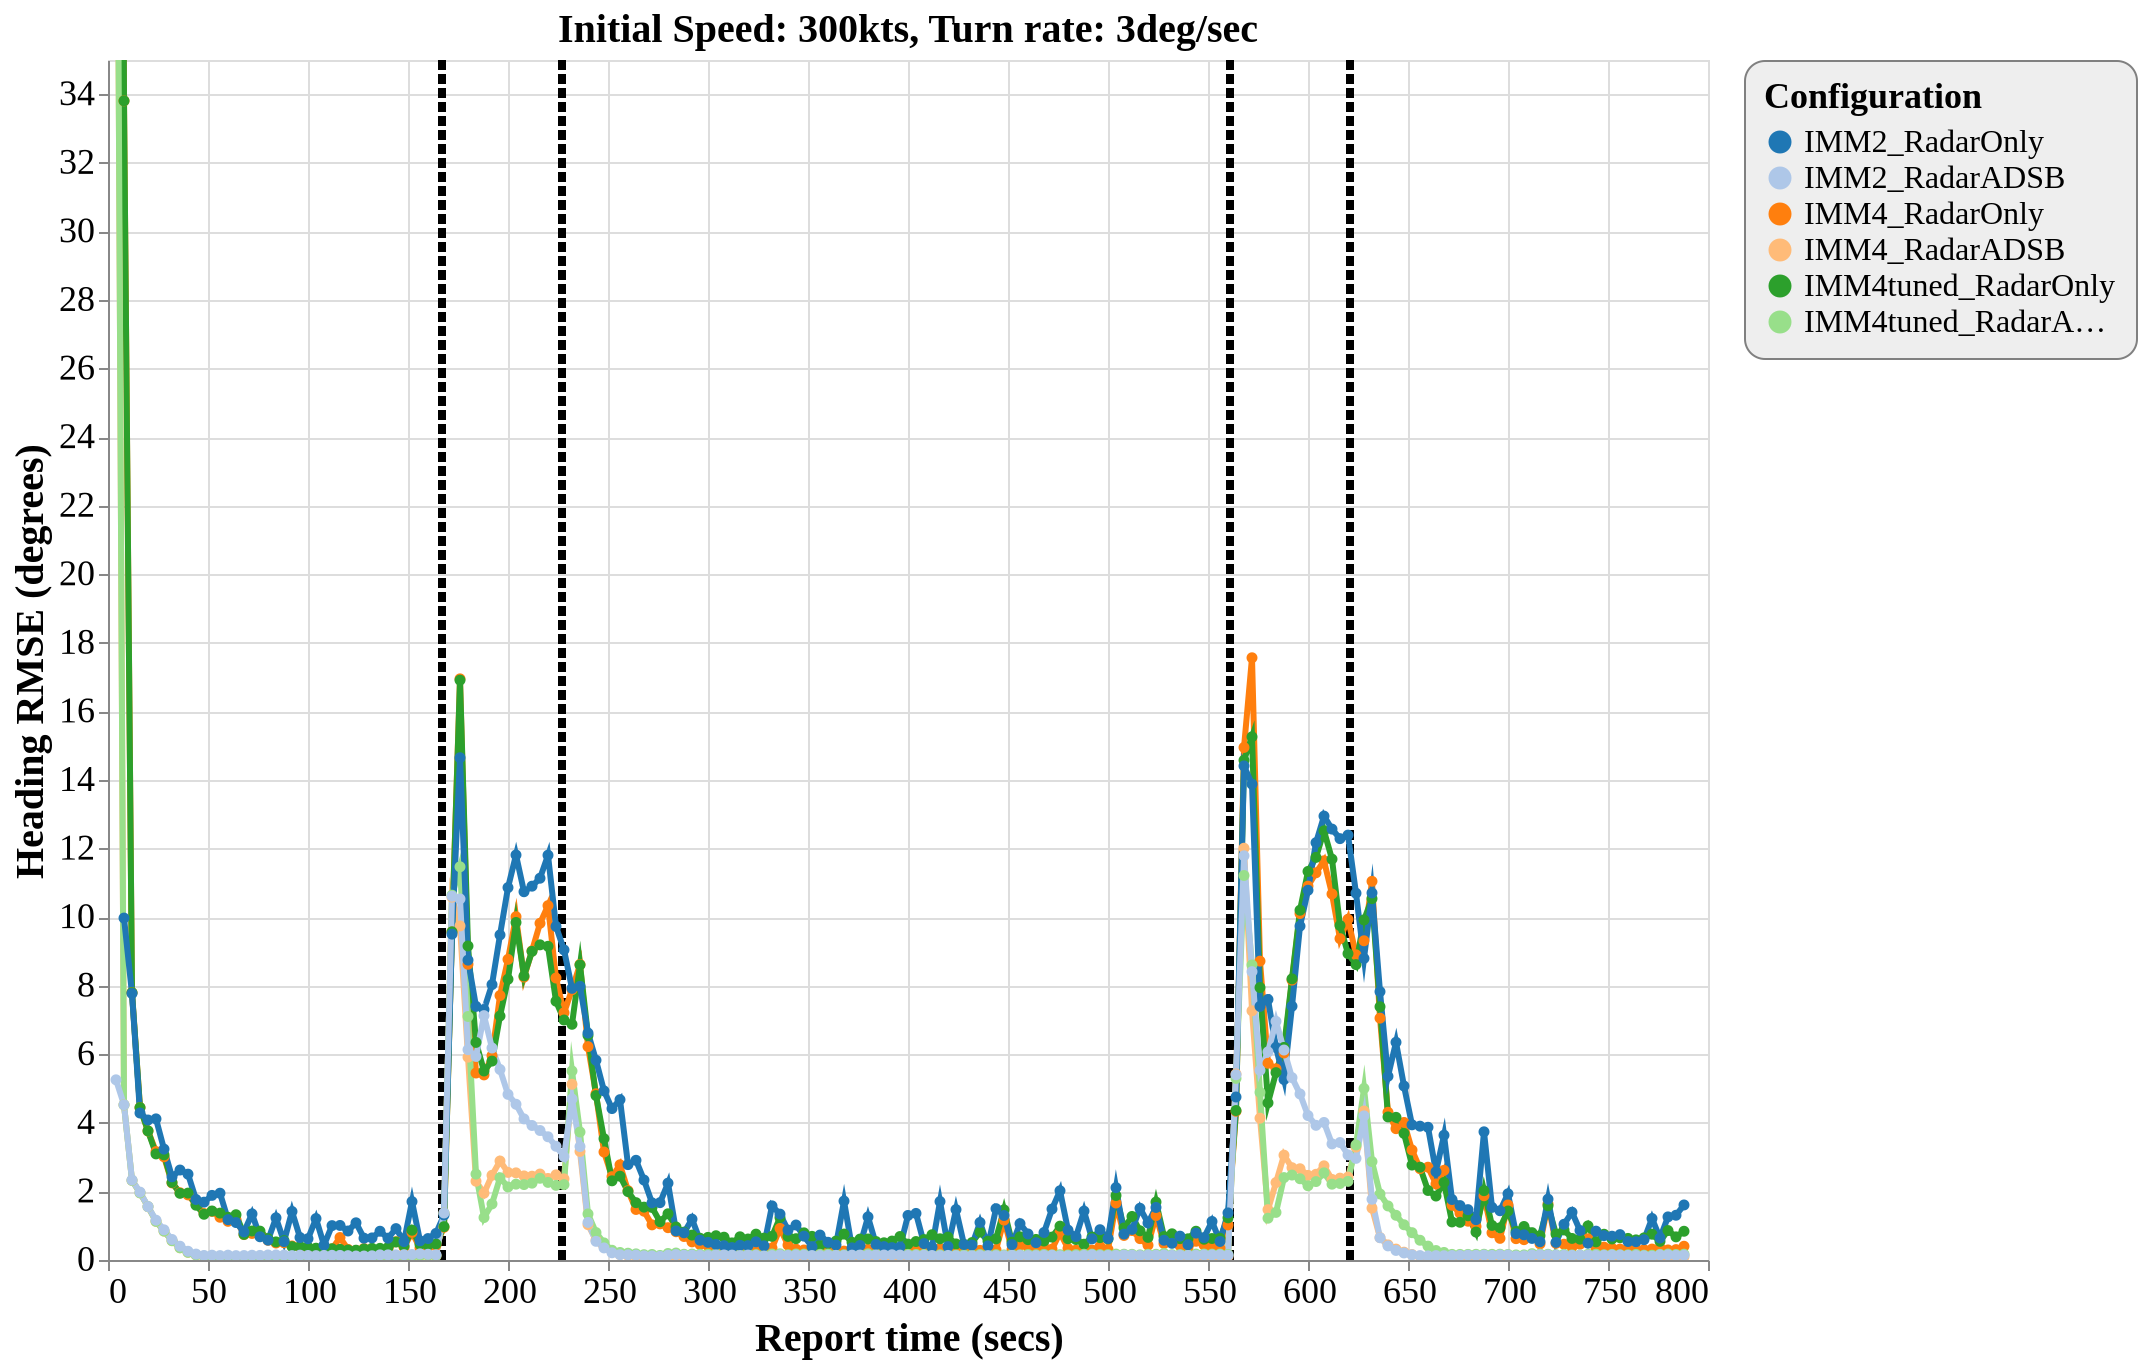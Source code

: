 {
  "config": {
    "view": {
      "continuousWidth": 800,
      "continuousHeight": 600
    },
    "axisX": {
      "labelFontSize": 18,
      "titleFontSize": 20
    },
    "axisY": {
      "labelFontSize": 18,
      "titleFontSize": 20
    },
    "font": "Times New Roman",
    "legend": {
      "cornerRadius": 10,
      "fillColor": "#EEEEEE",
      "labelFontSize": 16,
      "padding": 10,
      "strokeColor": "gray",
      "titleFontSize": 18
    },
    "title": {
      "fontSize": 20
    }
  },
  "layer": [
    {
      "data": {
        "name": "data-fb805b8b113953d0e6099066e816006d"
      },
      "mark": {
        "type": "rule",
        "strokeDash": [
          5,
          2
        ],
        "strokeWidth": 4
      },
      "encoding": {
        "color": {
          "type": "nominal",
          "field": "color",
          "scale": null
        },
        "x": {
          "type": "quantitative",
          "field": "tt"
        }
      }
    },
    {
      "data": {
        "name": "data-b3bb2a6fbc331e44620ea2ab712c3820"
      },
      "mark": {
        "type": "line",
        "point": true,
        "strokeWidth": 3
      },
      "encoding": {
        "color": {
          "type": "ordinal",
          "field": "config",
          "scale": {
            "scheme": "category20"
          },
          "sort": [
            "IMM2_RadarOnly",
            "IMM2_RadarADSB",
            "IMM4_RadarOnly",
            "IMM4_RadarADSB",
            "IMM4tuned_RadarOnly",
            "IMM4tuned_RadarADSB"
          ],
          "title": "Configuration"
        },
        "x": {
          "type": "quantitative",
          "field": "time",
          "title": "Report time (secs)"
        },
        "y": {
          "type": "quantitative",
          "field": "rmse_hdg",
          "scale": {
            "domain": [
              0,
              35
            ],
            "zero": false
          },
          "title": "Heading RMSE (degrees)"
        }
      },
      "selection": {
        "selector153": {
          "type": "interval",
          "bind": "scales",
          "encodings": [
            "x",
            "y"
          ]
        }
      },
      "title": "Initial Speed: 300kts, Turn rate: 3deg/sec"
    }
  ],
  "$schema": "https://vega.github.io/schema/vega-lite/v4.8.1.json",
  "datasets": {
    "data-fb805b8b113953d0e6099066e816006d": [
      {
        "tt": 167,
        "color": "black"
      },
      {
        "tt": 227,
        "color": "black"
      },
      {
        "tt": 561,
        "color": "black"
      },
      {
        "tt": 621,
        "color": "black"
      }
    ],
    "data-b3bb2a6fbc331e44620ea2ab712c3820": [
      {
        "scenario": "turns_new_13",
        "config": "IMM4_RadarOnly",
        "time": 4,
        "rmse_hdg": 90.0,
        "rmse_tr": 0.0,
        "p_uni": 0.0,
        "p_turn": 0.0
      },
      {
        "scenario": "turns_new_13",
        "config": "IMM4_RadarOnly",
        "time": 8,
        "rmse_hdg": 33.80847260029972,
        "rmse_tr": 0.0,
        "p_uni": 0.8410608695652174,
        "p_turn": 0.0095304347826086
      },
      {
        "scenario": "turns_new_13",
        "config": "IMM4_RadarOnly",
        "time": 12,
        "rmse_hdg": 7.797612271898183,
        "rmse_tr": 8.017837257372731e-05,
        "p_uni": 0.944925,
        "p_turn": 0.0187125
      },
      {
        "scenario": "turns_new_13",
        "config": "IMM4_RadarOnly",
        "time": 16,
        "rmse_hdg": 4.444804082671511,
        "rmse_tr": 0.0033670866824708,
        "p_uni": 0.928060606060606,
        "p_turn": 0.0250090909090909
      },
      {
        "scenario": "turns_new_13",
        "config": "IMM4_RadarOnly",
        "time": 20,
        "rmse_hdg": 3.763865621350532,
        "rmse_tr": 0.0086443360331806,
        "p_uni": 0.8950350649350649,
        "p_turn": 0.0349350649350649
      },
      {
        "scenario": "turns_new_13",
        "config": "IMM4_RadarOnly",
        "time": 24,
        "rmse_hdg": 3.161516172193693,
        "rmse_tr": 0.0228902617832789,
        "p_uni": 0.8498929577464789,
        "p_turn": 0.0500169014084507
      },
      {
        "scenario": "turns_new_13",
        "config": "IMM4_RadarOnly",
        "time": 28,
        "rmse_hdg": 3.0107609384624734,
        "rmse_tr": 0.0454502160925241,
        "p_uni": 0.8628985714285715,
        "p_turn": 0.0457142857142857
      },
      {
        "scenario": "turns_new_13",
        "config": "IMM4_RadarOnly",
        "time": 32,
        "rmse_hdg": 2.248291017639843,
        "rmse_tr": 0.0256015109146142,
        "p_uni": 0.8824875,
        "p_turn": 0.0397555555555555
      },
      {
        "scenario": "turns_new_13",
        "config": "IMM4_RadarOnly",
        "time": 36,
        "rmse_hdg": 1.9612647501777651,
        "rmse_tr": 0.0221909401803293,
        "p_uni": 0.8875811594202898,
        "p_turn": 0.0393536231884057
      },
      {
        "scenario": "turns_new_13",
        "config": "IMM4_RadarOnly",
        "time": 40,
        "rmse_hdg": 1.8981927237344356,
        "rmse_tr": 0.0220334397167901,
        "p_uni": 0.8746246575342466,
        "p_turn": 0.0362808219178082
      },
      {
        "scenario": "turns_new_13",
        "config": "IMM4_RadarOnly",
        "time": 44,
        "rmse_hdg": 1.6212744943147344,
        "rmse_tr": 0.0183762208562518,
        "p_uni": 0.8712366197183098,
        "p_turn": 0.0400535211267605
      },
      {
        "scenario": "turns_new_13",
        "config": "IMM4_RadarOnly",
        "time": 48,
        "rmse_hdg": 1.3551524003480246,
        "rmse_tr": 0.0164214390956405,
        "p_uni": 0.9017,
        "p_turn": 0.0310492957746478
      },
      {
        "scenario": "turns_new_13",
        "config": "IMM4_RadarOnly",
        "time": 52,
        "rmse_hdg": 1.4176292190624904,
        "rmse_tr": 0.0167354475733232,
        "p_uni": 0.8807643835616439,
        "p_turn": 0.0348849315068493
      },
      {
        "scenario": "turns_new_13",
        "config": "IMM4_RadarOnly",
        "time": 56,
        "rmse_hdg": 1.2461888168187742,
        "rmse_tr": 0.0173036446855275,
        "p_uni": 0.8804223880597015,
        "p_turn": 0.0366283582089552
      },
      {
        "scenario": "turns_new_13",
        "config": "IMM4_RadarOnly",
        "time": 60,
        "rmse_hdg": 1.1280883535137365,
        "rmse_tr": 0.0134940007246018,
        "p_uni": 0.9008125,
        "p_turn": 0.0326805555555555
      },
      {
        "scenario": "turns_new_13",
        "config": "IMM4_RadarOnly",
        "time": 64,
        "rmse_hdg": 1.1782264500373296,
        "rmse_tr": 0.0144935027381796,
        "p_uni": 0.8847783783783785,
        "p_turn": 0.0351229729729729
      },
      {
        "scenario": "turns_new_13",
        "config": "IMM4_RadarOnly",
        "time": 68,
        "rmse_hdg": 0.7410531030179529,
        "rmse_tr": 0.0096638733311852,
        "p_uni": 0.906431343283582,
        "p_turn": 0.0301820895522388
      },
      {
        "scenario": "turns_new_13",
        "config": "IMM4_RadarOnly",
        "time": 72,
        "rmse_hdg": 0.7739780545890866,
        "rmse_tr": 0.0102220066664943,
        "p_uni": 0.8991173913043478,
        "p_turn": 0.0314420289855072
      },
      {
        "scenario": "turns_new_13",
        "config": "IMM4_RadarOnly",
        "time": 76,
        "rmse_hdg": 0.7515254756430693,
        "rmse_tr": 0.0110504738800185,
        "p_uni": 0.9143216216216216,
        "p_turn": 0.0248189189189189
      },
      {
        "scenario": "turns_new_13",
        "config": "IMM4_RadarOnly",
        "time": 80,
        "rmse_hdg": 0.5747881597348962,
        "rmse_tr": 0.0068569672596564,
        "p_uni": 0.9276128571428572,
        "p_turn": 0.02204
      },
      {
        "scenario": "turns_new_13",
        "config": "IMM4_RadarOnly",
        "time": 84,
        "rmse_hdg": 0.4960383594582728,
        "rmse_tr": 0.0096752400626687,
        "p_uni": 0.90715,
        "p_turn": 0.0274702702702702
      },
      {
        "scenario": "turns_new_13",
        "config": "IMM4_RadarOnly",
        "time": 88,
        "rmse_hdg": 0.5033090501868605,
        "rmse_tr": 0.0058650782481688,
        "p_uni": 0.92056,
        "p_turn": 0.0243957142857142
      },
      {
        "scenario": "turns_new_13",
        "config": "IMM4_RadarOnly",
        "time": 92,
        "rmse_hdg": 0.4097877833675142,
        "rmse_tr": 0.0293087531924957,
        "p_uni": 0.8987958904109589,
        "p_turn": 0.0358835616438356
      },
      {
        "scenario": "turns_new_13",
        "config": "IMM4_RadarOnly",
        "time": 96,
        "rmse_hdg": 0.3722864786991627,
        "rmse_tr": 0.0224920726775753,
        "p_uni": 0.9206625,
        "p_turn": 0.0247388888888888
      },
      {
        "scenario": "turns_new_13",
        "config": "IMM4_RadarOnly",
        "time": 100,
        "rmse_hdg": 0.3557324672212169,
        "rmse_tr": 0.0220654874248025,
        "p_uni": 0.917025,
        "p_turn": 0.0262970588235294
      },
      {
        "scenario": "turns_new_13",
        "config": "IMM4_RadarOnly",
        "time": 104,
        "rmse_hdg": 0.3303178153762368,
        "rmse_tr": 0.0163872803645534,
        "p_uni": 0.9102676056338028,
        "p_turn": 0.029012676056338
      },
      {
        "scenario": "turns_new_13",
        "config": "IMM4_RadarOnly",
        "time": 108,
        "rmse_hdg": 0.3185863466534189,
        "rmse_tr": 0.0100909086982374,
        "p_uni": 0.9189342465753424,
        "p_turn": 0.0247232876712328
      },
      {
        "scenario": "turns_new_13",
        "config": "IMM4_RadarOnly",
        "time": 112,
        "rmse_hdg": 0.3221056578120301,
        "rmse_tr": 0.0150078198794577,
        "p_uni": 0.9210589041095892,
        "p_turn": 0.0256520547945205
      },
      {
        "scenario": "turns_new_13",
        "config": "IMM4_RadarOnly",
        "time": 116,
        "rmse_hdg": 0.6557373167446152,
        "rmse_tr": 0.0345749310504425,
        "p_uni": 0.8951399999999999,
        "p_turn": 0.0333771428571428
      },
      {
        "scenario": "turns_new_13",
        "config": "IMM4_RadarOnly",
        "time": 120,
        "rmse_hdg": 0.3093886444802604,
        "rmse_tr": 0.0200214984454211,
        "p_uni": 0.9104893333333332,
        "p_turn": 0.0280813333333333
      },
      {
        "scenario": "turns_new_13",
        "config": "IMM4_RadarOnly",
        "time": 124,
        "rmse_hdg": 0.2744543994752214,
        "rmse_tr": 0.010205028598473,
        "p_uni": 0.906024347826087,
        "p_turn": 0.0279573913043478
      },
      {
        "scenario": "turns_new_13",
        "config": "IMM4_RadarOnly",
        "time": 128,
        "rmse_hdg": 0.3335704284993362,
        "rmse_tr": 0.014894153616967,
        "p_uni": 0.887417094017094,
        "p_turn": 0.0350786324786324
      },
      {
        "scenario": "turns_new_13",
        "config": "IMM4_RadarOnly",
        "time": 132,
        "rmse_hdg": 0.3138589460514526,
        "rmse_tr": 0.0098027867516932,
        "p_uni": 0.885496694214876,
        "p_turn": 0.0362743801652892
      },
      {
        "scenario": "turns_new_13",
        "config": "IMM4_RadarOnly",
        "time": 136,
        "rmse_hdg": 0.2960055713084034,
        "rmse_tr": 0.0107881432641451,
        "p_uni": 0.8675078947368421,
        "p_turn": 0.0460859649122807
      },
      {
        "scenario": "turns_new_13",
        "config": "IMM4_RadarOnly",
        "time": 140,
        "rmse_hdg": 0.3208910631042339,
        "rmse_tr": 0.0129827476112412,
        "p_uni": 0.8648628099173553,
        "p_turn": 0.045792561983471
      },
      {
        "scenario": "turns_new_13",
        "config": "IMM4_RadarOnly",
        "time": 144,
        "rmse_hdg": 0.5332822032065961,
        "rmse_tr": 0.0138417663400609,
        "p_uni": 0.8758825688073394,
        "p_turn": 0.04258623853211
      },
      {
        "scenario": "turns_new_13",
        "config": "IMM4_RadarOnly",
        "time": 148,
        "rmse_hdg": 0.3745380635689072,
        "rmse_tr": 0.0100019467131702,
        "p_uni": 0.8733477876106195,
        "p_turn": 0.04259203539823
      },
      {
        "scenario": "turns_new_13",
        "config": "IMM4_RadarOnly",
        "time": 152,
        "rmse_hdg": 0.8039072969868853,
        "rmse_tr": 0.0298529813564368,
        "p_uni": 0.8601033057851241,
        "p_turn": 0.0514884297520661
      },
      {
        "scenario": "turns_new_13",
        "config": "IMM4_RadarOnly",
        "time": 156,
        "rmse_hdg": 0.345594526755094,
        "rmse_tr": 0.0251122862972872,
        "p_uni": 0.8731884615384615,
        "p_turn": 0.0432836538461538
      },
      {
        "scenario": "turns_new_13",
        "config": "IMM4_RadarOnly",
        "time": 160,
        "rmse_hdg": 0.373876849116236,
        "rmse_tr": 0.0167300070410391,
        "p_uni": 0.8639161016949152,
        "p_turn": 0.0432584745762711
      },
      {
        "scenario": "turns_new_13",
        "config": "IMM4_RadarOnly",
        "time": 164,
        "rmse_hdg": 0.4308892505255702,
        "rmse_tr": 0.017154086658159,
        "p_uni": 0.8622554621848739,
        "p_turn": 0.0424151260504201
      },
      {
        "scenario": "turns_new_13",
        "config": "IMM4_RadarOnly",
        "time": 168,
        "rmse_hdg": 0.953689507717072,
        "rmse_tr": 1.4117697157717934,
        "p_uni": 0.8564814814814815,
        "p_turn": 0.0489231481481481
      },
      {
        "scenario": "turns_new_13",
        "config": "IMM4_RadarOnly",
        "time": 172,
        "rmse_hdg": 9.569495125399357,
        "rmse_tr": 2.989969873038969,
        "p_uni": 0.8445521008403362,
        "p_turn": 0.0555277310924369
      },
      {
        "scenario": "turns_new_13",
        "config": "IMM4_RadarOnly",
        "time": 176,
        "rmse_hdg": 16.950256246265326,
        "rmse_tr": 2.8308671414010496,
        "p_uni": 0.4138716981132075,
        "p_turn": 0.3669584905660377
      },
      {
        "scenario": "turns_new_13",
        "config": "IMM4_RadarOnly",
        "time": 180,
        "rmse_hdg": 8.62503704171756,
        "rmse_tr": 2.2291523398327486,
        "p_uni": 0.031050909090909,
        "p_turn": 0.9031445454545456
      },
      {
        "scenario": "turns_new_13",
        "config": "IMM4_RadarOnly",
        "time": 184,
        "rmse_hdg": 5.453626881726298,
        "rmse_tr": 1.5011036088404035,
        "p_uni": 0.0413833333333333,
        "p_turn": 0.9266447368421052
      },
      {
        "scenario": "turns_new_13",
        "config": "IMM4_RadarOnly",
        "time": 188,
        "rmse_hdg": 5.398528256099908,
        "rmse_tr": 0.8557874638441061,
        "p_uni": 0.0745345454545454,
        "p_turn": 0.8734927272727272
      },
      {
        "scenario": "turns_new_13",
        "config": "IMM4_RadarOnly",
        "time": 192,
        "rmse_hdg": 5.9598343985113,
        "rmse_tr": 0.5242798915110679,
        "p_uni": 0.0975294642857142,
        "p_turn": 0.8329473214285714
      },
      {
        "scenario": "turns_new_13",
        "config": "IMM4_RadarOnly",
        "time": 196,
        "rmse_hdg": 7.713418581619169,
        "rmse_tr": 0.4424746415252032,
        "p_uni": 0.1378258928571428,
        "p_turn": 0.7778830357142857
      },
      {
        "scenario": "turns_new_13",
        "config": "IMM4_RadarOnly",
        "time": 200,
        "rmse_hdg": 8.767975701647712,
        "rmse_tr": 0.4309198574137811,
        "p_uni": 0.1286819819819819,
        "p_turn": 0.7894774774774775
      },
      {
        "scenario": "turns_new_13",
        "config": "IMM4_RadarOnly",
        "time": 204,
        "rmse_hdg": 10.012981401052093,
        "rmse_tr": 0.4908543279431324,
        "p_uni": 0.1187201680672268,
        "p_turn": 0.8125193277310925
      },
      {
        "scenario": "turns_new_13",
        "config": "IMM4_RadarOnly",
        "time": 208,
        "rmse_hdg": 8.25120334813245,
        "rmse_tr": 0.4277567938009368,
        "p_uni": 0.1072696428571428,
        "p_turn": 0.827580357142857
      },
      {
        "scenario": "turns_new_13",
        "config": "IMM4_RadarOnly",
        "time": 212,
        "rmse_hdg": 9.014940244134994,
        "rmse_tr": 0.4760259649962902,
        "p_uni": 0.1230090909090909,
        "p_turn": 0.8024675324675324
      },
      {
        "scenario": "turns_new_13",
        "config": "IMM4_RadarOnly",
        "time": 216,
        "rmse_hdg": 9.820591860679988,
        "rmse_tr": 0.3905801291633988,
        "p_uni": 0.1092,
        "p_turn": 0.823372972972973
      },
      {
        "scenario": "turns_new_13",
        "config": "IMM4_RadarOnly",
        "time": 220,
        "rmse_hdg": 10.33538577261829,
        "rmse_tr": 0.3580616231070135,
        "p_uni": 0.0944333333333333,
        "p_turn": 0.843304347826087
      },
      {
        "scenario": "turns_new_13",
        "config": "IMM4_RadarOnly",
        "time": 224,
        "rmse_hdg": 8.224139198675397,
        "rmse_tr": 0.3351086556343793,
        "p_uni": 0.0746837837837837,
        "p_turn": 0.8562378378378379
      },
      {
        "scenario": "turns_new_13",
        "config": "IMM4_RadarOnly",
        "time": 228,
        "rmse_hdg": 7.211612252623661,
        "rmse_tr": 1.7726338086556517,
        "p_uni": 0.0734671232876712,
        "p_turn": 0.8489164383561644
      },
      {
        "scenario": "turns_new_13",
        "config": "IMM4_RadarOnly",
        "time": 232,
        "rmse_hdg": 7.883414670412284,
        "rmse_tr": 2.9843745272344706,
        "p_uni": 0.0971835820895522,
        "p_turn": 0.8260716417910448
      },
      {
        "scenario": "turns_new_13",
        "config": "IMM4_RadarOnly",
        "time": 236,
        "rmse_hdg": 8.61987308491256,
        "rmse_tr": 2.545246881437372,
        "p_uni": 0.178608,
        "p_turn": 0.7072493333333334
      },
      {
        "scenario": "turns_new_13",
        "config": "IMM4_RadarOnly",
        "time": 240,
        "rmse_hdg": 6.224271798394559,
        "rmse_tr": 1.913383786362016,
        "p_uni": 0.3138594202898551,
        "p_turn": 0.5332623188405797
      },
      {
        "scenario": "turns_new_13",
        "config": "IMM4_RadarOnly",
        "time": 244,
        "rmse_hdg": 4.849452693714154,
        "rmse_tr": 1.3975393455233074,
        "p_uni": 0.4140814285714286,
        "p_turn": 0.4241014285714286
      },
      {
        "scenario": "turns_new_13",
        "config": "IMM4_RadarOnly",
        "time": 248,
        "rmse_hdg": 3.1499661373841263,
        "rmse_tr": 1.0579128155004078,
        "p_uni": 0.5505693333333334,
        "p_turn": 0.2634853333333333
      },
      {
        "scenario": "turns_new_13",
        "config": "IMM4_RadarOnly",
        "time": 252,
        "rmse_hdg": 2.4302520445418816,
        "rmse_tr": 0.8114882839573224,
        "p_uni": 0.659025,
        "p_turn": 0.1866235294117647
      },
      {
        "scenario": "turns_new_13",
        "config": "IMM4_RadarOnly",
        "time": 256,
        "rmse_hdg": 2.7763105013668805,
        "rmse_tr": 0.6526414072602107,
        "p_uni": 0.7166014705882353,
        "p_turn": 0.1265044117647058
      },
      {
        "scenario": "turns_new_13",
        "config": "IMM4_RadarOnly",
        "time": 260,
        "rmse_hdg": 2.022562730794771,
        "rmse_tr": 0.4986040390430065,
        "p_uni": 0.7945800000000001,
        "p_turn": 0.07220375
      },
      {
        "scenario": "turns_new_13",
        "config": "IMM4_RadarOnly",
        "time": 264,
        "rmse_hdg": 1.473705857769411,
        "rmse_tr": 0.3914699132565293,
        "p_uni": 0.8183253731343284,
        "p_turn": 0.0633447761194029
      },
      {
        "scenario": "turns_new_13",
        "config": "IMM4_RadarOnly",
        "time": 268,
        "rmse_hdg": 1.4236909392178363,
        "rmse_tr": 0.3088672778758957,
        "p_uni": 0.8423041095890411,
        "p_turn": 0.0502986301369863
      },
      {
        "scenario": "turns_new_13",
        "config": "IMM4_RadarOnly",
        "time": 272,
        "rmse_hdg": 1.0243573595186388,
        "rmse_tr": 0.2411047421073809,
        "p_uni": 0.8681599999999999,
        "p_turn": 0.0369506666666666
      },
      {
        "scenario": "turns_new_13",
        "config": "IMM4_RadarOnly",
        "time": 276,
        "rmse_hdg": 1.053083602866772,
        "rmse_tr": 0.1923038659665261,
        "p_uni": 0.8816477611940299,
        "p_turn": 0.031510447761194
      },
      {
        "scenario": "turns_new_13",
        "config": "IMM4_RadarOnly",
        "time": 280,
        "rmse_hdg": 0.9424515185752887,
        "rmse_tr": 0.1509714547029839,
        "p_uni": 0.8831378378378378,
        "p_turn": 0.0344797297297297
      },
      {
        "scenario": "turns_new_13",
        "config": "IMM4_RadarOnly",
        "time": 284,
        "rmse_hdg": 0.8245393971128959,
        "rmse_tr": 0.1132214061544644,
        "p_uni": 0.9040304347826088,
        "p_turn": 0.0286420289855072
      },
      {
        "scenario": "turns_new_13",
        "config": "IMM4_RadarOnly",
        "time": 288,
        "rmse_hdg": 0.6850707392731183,
        "rmse_tr": 0.0909905587455199,
        "p_uni": 0.9067,
        "p_turn": 0.0273438356164383
      },
      {
        "scenario": "turns_new_13",
        "config": "IMM4_RadarOnly",
        "time": 292,
        "rmse_hdg": 0.5285304574425628,
        "rmse_tr": 0.0738380218601651,
        "p_uni": 0.8991916666666666,
        "p_turn": 0.0314
      },
      {
        "scenario": "turns_new_13",
        "config": "IMM4_RadarOnly",
        "time": 296,
        "rmse_hdg": 0.4512982929878334,
        "rmse_tr": 0.0560204093938692,
        "p_uni": 0.9133850746268656,
        "p_turn": 0.0247925373134328
      },
      {
        "scenario": "turns_new_13",
        "config": "IMM4_RadarOnly",
        "time": 300,
        "rmse_hdg": 0.4154888517343049,
        "rmse_tr": 0.0446830370813903,
        "p_uni": 0.9102323943661972,
        "p_turn": 0.0272788732394366
      },
      {
        "scenario": "turns_new_13",
        "config": "IMM4_RadarOnly",
        "time": 304,
        "rmse_hdg": 0.3313174201226277,
        "rmse_tr": 0.0367800608579204,
        "p_uni": 0.9052424657534248,
        "p_turn": 0.0300273972602739
      },
      {
        "scenario": "turns_new_13",
        "config": "IMM4_RadarOnly",
        "time": 308,
        "rmse_hdg": 0.2651468595757055,
        "rmse_tr": 0.0294127474793789,
        "p_uni": 0.9021028571428572,
        "p_turn": 0.0320757142857142
      },
      {
        "scenario": "turns_new_13",
        "config": "IMM4_RadarOnly",
        "time": 312,
        "rmse_hdg": 0.2695639179904332,
        "rmse_tr": 0.0224177352322034,
        "p_uni": 0.9197647058823528,
        "p_turn": 0.0248147058823529
      },
      {
        "scenario": "turns_new_13",
        "config": "IMM4_RadarOnly",
        "time": 316,
        "rmse_hdg": 0.2978413326915171,
        "rmse_tr": 0.0202625903469316,
        "p_uni": 0.9061054054054054,
        "p_turn": 0.0281837837837837
      },
      {
        "scenario": "turns_new_13",
        "config": "IMM4_RadarOnly",
        "time": 320,
        "rmse_hdg": 0.323535720313601,
        "rmse_tr": 0.0131269166992476,
        "p_uni": 0.9229695652173912,
        "p_turn": 0.0222086956521739
      },
      {
        "scenario": "turns_new_13",
        "config": "IMM4_RadarOnly",
        "time": 324,
        "rmse_hdg": 0.3783975716389052,
        "rmse_tr": 0.0135584383319023,
        "p_uni": 0.9051097222222224,
        "p_turn": 0.0299624999999999
      },
      {
        "scenario": "turns_new_13",
        "config": "IMM4_RadarOnly",
        "time": 328,
        "rmse_hdg": 0.3113778482544347,
        "rmse_tr": 0.0110998025405119,
        "p_uni": 0.9083424657534246,
        "p_turn": 0.0293739726027397
      },
      {
        "scenario": "turns_new_13",
        "config": "IMM4_RadarOnly",
        "time": 332,
        "rmse_hdg": 0.348840937964571,
        "rmse_tr": 0.0107474116485252,
        "p_uni": 0.9074885714285714,
        "p_turn": 0.0290528571428571
      },
      {
        "scenario": "turns_new_13",
        "config": "IMM4_RadarOnly",
        "time": 336,
        "rmse_hdg": 0.9210410776217672,
        "rmse_tr": 0.0441830928573865,
        "p_uni": 0.9049944444444444,
        "p_turn": 0.0311569444444444
      },
      {
        "scenario": "turns_new_13",
        "config": "IMM4_RadarOnly",
        "time": 340,
        "rmse_hdg": 0.4358409720771731,
        "rmse_tr": 0.0348302691212517,
        "p_uni": 0.9072794117647058,
        "p_turn": 0.0315867647058823
      },
      {
        "scenario": "turns_new_13",
        "config": "IMM4_RadarOnly",
        "time": 344,
        "rmse_hdg": 0.3157038468548003,
        "rmse_tr": 0.030999679597298,
        "p_uni": 0.9054148648648648,
        "p_turn": 0.0289094594594594
      },
      {
        "scenario": "turns_new_13",
        "config": "IMM4_RadarOnly",
        "time": 348,
        "rmse_hdg": 0.2924832967422953,
        "rmse_tr": 0.0194931587854975,
        "p_uni": 0.9127056338028168,
        "p_turn": 0.0271281690140845
      },
      {
        "scenario": "turns_new_13",
        "config": "IMM4_RadarOnly",
        "time": 352,
        "rmse_hdg": 0.2724381309788855,
        "rmse_tr": 0.0142876485612031,
        "p_uni": 0.9022619718309858,
        "p_turn": 0.0320436619718309
      },
      {
        "scenario": "turns_new_13",
        "config": "IMM4_RadarOnly",
        "time": 356,
        "rmse_hdg": 0.2926984257235605,
        "rmse_tr": 0.0178564708896125,
        "p_uni": 0.9239684210526315,
        "p_turn": 0.0238421052631578
      },
      {
        "scenario": "turns_new_13",
        "config": "IMM4_RadarOnly",
        "time": 360,
        "rmse_hdg": 0.2519697053107085,
        "rmse_tr": 0.011298373309314,
        "p_uni": 0.9186971830985916,
        "p_turn": 0.0239718309859154
      },
      {
        "scenario": "turns_new_13",
        "config": "IMM4_RadarOnly",
        "time": 364,
        "rmse_hdg": 0.2559792025002697,
        "rmse_tr": 0.0100485581615852,
        "p_uni": 0.9170267605633804,
        "p_turn": 0.026156338028169
      },
      {
        "scenario": "turns_new_13",
        "config": "IMM4_RadarOnly",
        "time": 368,
        "rmse_hdg": 0.259972164501874,
        "rmse_tr": 0.0124065241750162,
        "p_uni": 0.9070907894736844,
        "p_turn": 0.0314328947368421
      },
      {
        "scenario": "turns_new_13",
        "config": "IMM4_RadarOnly",
        "time": 372,
        "rmse_hdg": 0.2722956619857041,
        "rmse_tr": 0.009893000013917,
        "p_uni": 0.917163768115942,
        "p_turn": 0.0257869565217391
      },
      {
        "scenario": "turns_new_13",
        "config": "IMM4_RadarOnly",
        "time": 376,
        "rmse_hdg": 0.2908462640223788,
        "rmse_tr": 0.0089551149912796,
        "p_uni": 0.9184140845070424,
        "p_turn": 0.0277845070422535
      },
      {
        "scenario": "turns_new_13",
        "config": "IMM4_RadarOnly",
        "time": 380,
        "rmse_hdg": 0.3124544411234691,
        "rmse_tr": 0.0109572464606761,
        "p_uni": 0.9154444444444444,
        "p_turn": 0.0283097222222222
      },
      {
        "scenario": "turns_new_13",
        "config": "IMM4_RadarOnly",
        "time": 384,
        "rmse_hdg": 0.3096345094006256,
        "rmse_tr": 0.0079344928300798,
        "p_uni": 0.9272882352941176,
        "p_turn": 0.0231691176470588
      },
      {
        "scenario": "turns_new_13",
        "config": "IMM4_RadarOnly",
        "time": 388,
        "rmse_hdg": 0.3065919905161389,
        "rmse_tr": 0.0072378136164138,
        "p_uni": 0.9205756756756758,
        "p_turn": 0.0247162162162162
      },
      {
        "scenario": "turns_new_13",
        "config": "IMM4_RadarOnly",
        "time": 392,
        "rmse_hdg": 0.2657463579441228,
        "rmse_tr": 0.0071307605820749,
        "p_uni": 0.913311267605634,
        "p_turn": 0.0274873239436619
      },
      {
        "scenario": "turns_new_13",
        "config": "IMM4_RadarOnly",
        "time": 396,
        "rmse_hdg": 0.2921252177699553,
        "rmse_tr": 0.009275505377067,
        "p_uni": 0.9108357142857144,
        "p_turn": 0.0265357142857142
      },
      {
        "scenario": "turns_new_13",
        "config": "IMM4_RadarOnly",
        "time": 400,
        "rmse_hdg": 0.2868185225275114,
        "rmse_tr": 0.0106190229611131,
        "p_uni": 0.905608108108108,
        "p_turn": 0.0315878378378378
      },
      {
        "scenario": "turns_new_13",
        "config": "IMM4_RadarOnly",
        "time": 404,
        "rmse_hdg": 0.3028516429657593,
        "rmse_tr": 0.0112687490824116,
        "p_uni": 0.9180985294117648,
        "p_turn": 0.026385294117647
      },
      {
        "scenario": "turns_new_13",
        "config": "IMM4_RadarOnly",
        "time": 408,
        "rmse_hdg": 0.3186691073825621,
        "rmse_tr": 0.0105002447061432,
        "p_uni": 0.905136111111111,
        "p_turn": 0.0293055555555555
      },
      {
        "scenario": "turns_new_13",
        "config": "IMM4_RadarOnly",
        "time": 412,
        "rmse_hdg": 0.2935871609124486,
        "rmse_tr": 0.0089802194909291,
        "p_uni": 0.906359210526316,
        "p_turn": 0.026275
      },
      {
        "scenario": "turns_new_13",
        "config": "IMM4_RadarOnly",
        "time": 416,
        "rmse_hdg": 0.3391008610124655,
        "rmse_tr": 0.0068843366353695,
        "p_uni": 0.9165833333333334,
        "p_turn": 0.024910606060606
      },
      {
        "scenario": "turns_new_13",
        "config": "IMM4_RadarOnly",
        "time": 420,
        "rmse_hdg": 0.2724439654052106,
        "rmse_tr": 0.0072080312350678,
        "p_uni": 0.9108328571428572,
        "p_turn": 0.02758
      },
      {
        "scenario": "turns_new_13",
        "config": "IMM4_RadarOnly",
        "time": 424,
        "rmse_hdg": 0.2679992744600463,
        "rmse_tr": 0.0076747964142379,
        "p_uni": 0.9102041666666668,
        "p_turn": 0.0288791666666666
      },
      {
        "scenario": "turns_new_13",
        "config": "IMM4_RadarOnly",
        "time": 428,
        "rmse_hdg": 0.2963375474505124,
        "rmse_tr": 0.0065852052007687,
        "p_uni": 0.9203463768115944,
        "p_turn": 0.0246797101449275
      },
      {
        "scenario": "turns_new_13",
        "config": "IMM4_RadarOnly",
        "time": 432,
        "rmse_hdg": 0.3007723391537205,
        "rmse_tr": 0.0048766928684645,
        "p_uni": 0.9277706666666669,
        "p_turn": 0.0228319999999999
      },
      {
        "scenario": "turns_new_13",
        "config": "IMM4_RadarOnly",
        "time": 436,
        "rmse_hdg": 0.2806974256670671,
        "rmse_tr": 0.0143101727724063,
        "p_uni": 0.9077223880597016,
        "p_turn": 0.0315492537313432
      },
      {
        "scenario": "turns_new_13",
        "config": "IMM4_RadarOnly",
        "time": 440,
        "rmse_hdg": 0.303980262517156,
        "rmse_tr": 0.0114035374628518,
        "p_uni": 0.9204493333333332,
        "p_turn": 0.0271013333333333
      },
      {
        "scenario": "turns_new_13",
        "config": "IMM4_RadarOnly",
        "time": 444,
        "rmse_hdg": 0.2980305726300964,
        "rmse_tr": 0.009867271940894,
        "p_uni": 0.9034916666666668,
        "p_turn": 0.0307263888888888
      },
      {
        "scenario": "turns_new_13",
        "config": "IMM4_RadarOnly",
        "time": 448,
        "rmse_hdg": 1.1630482578122037,
        "rmse_tr": 0.0476516034620032,
        "p_uni": 0.897734375,
        "p_turn": 0.0375703125
      },
      {
        "scenario": "turns_new_13",
        "config": "IMM4_RadarOnly",
        "time": 452,
        "rmse_hdg": 0.3031008575872572,
        "rmse_tr": 0.0211209688384629,
        "p_uni": 0.9222831168831168,
        "p_turn": 0.0243428571428571
      },
      {
        "scenario": "turns_new_13",
        "config": "IMM4_RadarOnly",
        "time": 456,
        "rmse_hdg": 0.4336619266971285,
        "rmse_tr": 0.0113255169124121,
        "p_uni": 0.9055653333333332,
        "p_turn": 0.0310653333333333
      },
      {
        "scenario": "turns_new_13",
        "config": "IMM4_RadarOnly",
        "time": 460,
        "rmse_hdg": 0.3868975392560096,
        "rmse_tr": 0.0223464630705779,
        "p_uni": 0.9175352941176472,
        "p_turn": 0.0262897058823529
      },
      {
        "scenario": "turns_new_13",
        "config": "IMM4_RadarOnly",
        "time": 464,
        "rmse_hdg": 0.3821576172791074,
        "rmse_tr": 0.0119194169320483,
        "p_uni": 0.9166458333333332,
        "p_turn": 0.0264597222222222
      },
      {
        "scenario": "turns_new_13",
        "config": "IMM4_RadarOnly",
        "time": 468,
        "rmse_hdg": 0.369240241799813,
        "rmse_tr": 0.0103102688537019,
        "p_uni": 0.9244246575342466,
        "p_turn": 0.0241479452054794
      },
      {
        "scenario": "turns_new_13",
        "config": "IMM4_RadarOnly",
        "time": 472,
        "rmse_hdg": 0.3158881037925433,
        "rmse_tr": 0.0124226903404261,
        "p_uni": 0.913920588235294,
        "p_turn": 0.0293132352941176
      },
      {
        "scenario": "turns_new_13",
        "config": "IMM4_RadarOnly",
        "time": 476,
        "rmse_hdg": 0.7949273296720035,
        "rmse_tr": 0.0375118503798322,
        "p_uni": 0.903954054054054,
        "p_turn": 0.0311202702702702
      },
      {
        "scenario": "turns_new_13",
        "config": "IMM4_RadarOnly",
        "time": 480,
        "rmse_hdg": 0.3383045964807442,
        "rmse_tr": 0.0298447280791373,
        "p_uni": 0.910945588235294,
        "p_turn": 0.0269720588235294
      },
      {
        "scenario": "turns_new_13",
        "config": "IMM4_RadarOnly",
        "time": 484,
        "rmse_hdg": 0.287670239452513,
        "rmse_tr": 0.023815710267711,
        "p_uni": 0.9150291666666666,
        "p_turn": 0.0268083333333333
      },
      {
        "scenario": "turns_new_13",
        "config": "IMM4_RadarOnly",
        "time": 488,
        "rmse_hdg": 0.3100610227646127,
        "rmse_tr": 0.0163369503257476,
        "p_uni": 0.9105148648648648,
        "p_turn": 0.0287472972972972
      },
      {
        "scenario": "turns_new_13",
        "config": "IMM4_RadarOnly",
        "time": 492,
        "rmse_hdg": 0.2886820282470574,
        "rmse_tr": 0.0177480711586004,
        "p_uni": 0.9107253731343284,
        "p_turn": 0.030210447761194
      },
      {
        "scenario": "turns_new_13",
        "config": "IMM4_RadarOnly",
        "time": 496,
        "rmse_hdg": 0.3974542275705423,
        "rmse_tr": 0.0140090479568575,
        "p_uni": 0.9129931506849316,
        "p_turn": 0.0285780821917808
      },
      {
        "scenario": "turns_new_13",
        "config": "IMM4_RadarOnly",
        "time": 500,
        "rmse_hdg": 0.3091160020165614,
        "rmse_tr": 0.0114114451793399,
        "p_uni": 0.8999864864864865,
        "p_turn": 0.03395
      },
      {
        "scenario": "turns_new_13",
        "config": "IMM4_RadarOnly",
        "time": 504,
        "rmse_hdg": 1.6624286493213798,
        "rmse_tr": 0.0664803889329481,
        "p_uni": 0.8876183098591549,
        "p_turn": 0.0411887323943662
      },
      {
        "scenario": "turns_new_13",
        "config": "IMM4_RadarOnly",
        "time": 508,
        "rmse_hdg": 0.7157991989033553,
        "rmse_tr": 0.0406329308380917,
        "p_uni": 0.9079945205479452,
        "p_turn": 0.0275013698630137
      },
      {
        "scenario": "turns_new_13",
        "config": "IMM4_RadarOnly",
        "time": 512,
        "rmse_hdg": 0.8599028298083076,
        "rmse_tr": 0.0459190577322063,
        "p_uni": 0.8918863013698629,
        "p_turn": 0.0346986301369863
      },
      {
        "scenario": "turns_new_13",
        "config": "IMM4_RadarOnly",
        "time": 516,
        "rmse_hdg": 0.6231476899405657,
        "rmse_tr": 0.0310957660569195,
        "p_uni": 0.9108695652173914,
        "p_turn": 0.0291927536231884
      },
      {
        "scenario": "turns_new_13",
        "config": "IMM4_RadarOnly",
        "time": 520,
        "rmse_hdg": 0.4318358389258833,
        "rmse_tr": 0.0139328133437304,
        "p_uni": 0.9118671232876712,
        "p_turn": 0.0297328767123287
      },
      {
        "scenario": "turns_new_13",
        "config": "IMM4_RadarOnly",
        "time": 524,
        "rmse_hdg": 1.29533145645798,
        "rmse_tr": 0.0297184072814019,
        "p_uni": 0.879389552238806,
        "p_turn": 0.0412671641791044
      },
      {
        "scenario": "turns_new_13",
        "config": "IMM4_RadarOnly",
        "time": 528,
        "rmse_hdg": 0.4801750888395074,
        "rmse_tr": 0.0230050939538635,
        "p_uni": 0.9210304347826088,
        "p_turn": 0.0249565217391304
      },
      {
        "scenario": "turns_new_13",
        "config": "IMM4_RadarOnly",
        "time": 532,
        "rmse_hdg": 0.607448064187324,
        "rmse_tr": 0.0184990299634613,
        "p_uni": 0.9202890410958904,
        "p_turn": 0.0261506849315068
      },
      {
        "scenario": "turns_new_13",
        "config": "IMM4_RadarOnly",
        "time": 536,
        "rmse_hdg": 0.4172546831231922,
        "rmse_tr": 0.018191162204569,
        "p_uni": 0.9215338235294116,
        "p_turn": 0.0255999999999999
      },
      {
        "scenario": "turns_new_13",
        "config": "IMM4_RadarOnly",
        "time": 540,
        "rmse_hdg": 0.3668464471539462,
        "rmse_tr": 0.0103959443002902,
        "p_uni": 0.9200157894736842,
        "p_turn": 0.0265092105263157
      },
      {
        "scenario": "turns_new_13",
        "config": "IMM4_RadarOnly",
        "time": 544,
        "rmse_hdg": 0.5466421563132721,
        "rmse_tr": 0.0082052081738655,
        "p_uni": 0.8917029411764706,
        "p_turn": 0.0344867647058823
      },
      {
        "scenario": "turns_new_13",
        "config": "IMM4_RadarOnly",
        "time": 548,
        "rmse_hdg": 0.4380983188581088,
        "rmse_tr": 0.0119333020840895,
        "p_uni": 0.9012369863013698,
        "p_turn": 0.029531506849315
      },
      {
        "scenario": "turns_new_13",
        "config": "IMM4_RadarOnly",
        "time": 552,
        "rmse_hdg": 0.3669785272146296,
        "rmse_tr": 0.0105592960179344,
        "p_uni": 0.8987760563380282,
        "p_turn": 0.0304436619718309
      },
      {
        "scenario": "turns_new_13",
        "config": "IMM4_RadarOnly",
        "time": 556,
        "rmse_hdg": 0.3446737587922815,
        "rmse_tr": 0.0095656022428625,
        "p_uni": 0.908768656716418,
        "p_turn": 0.0289059701492537
      },
      {
        "scenario": "turns_new_13",
        "config": "IMM4_RadarOnly",
        "time": 560,
        "rmse_hdg": 1.022590606888102,
        "rmse_tr": 0.0177660302539964,
        "p_uni": 0.9191887323943662,
        "p_turn": 0.0289169014084507
      },
      {
        "scenario": "turns_new_13",
        "config": "IMM4_RadarOnly",
        "time": 564,
        "rmse_hdg": 4.337795427818145,
        "rmse_tr": 2.5445328237877645,
        "p_uni": 0.902376,
        "p_turn": 0.0340013333333333
      },
      {
        "scenario": "turns_new_13",
        "config": "IMM4_RadarOnly",
        "time": 568,
        "rmse_hdg": 14.9496642503135,
        "rmse_tr": 2.980458864486901,
        "p_uni": 0.816127536231884,
        "p_turn": 0.0654623188405797
      },
      {
        "scenario": "turns_new_13",
        "config": "IMM4_RadarOnly",
        "time": 572,
        "rmse_hdg": 17.564937699901716,
        "rmse_tr": 2.749307806937178,
        "p_uni": 0.23154,
        "p_turn": 0.3659728571428571
      },
      {
        "scenario": "turns_new_13",
        "config": "IMM4_RadarOnly",
        "time": 576,
        "rmse_hdg": 8.71705811824433,
        "rmse_tr": 2.2447824160355645,
        "p_uni": 0.032872602739726,
        "p_turn": 0.7758493150684932
      },
      {
        "scenario": "turns_new_13",
        "config": "IMM4_RadarOnly",
        "time": 580,
        "rmse_hdg": 5.73812827717315,
        "rmse_tr": 1.637304488103757,
        "p_uni": 0.045010294117647,
        "p_turn": 0.9126441176470588
      },
      {
        "scenario": "turns_new_13",
        "config": "IMM4_RadarOnly",
        "time": 584,
        "rmse_hdg": 5.574698208525136,
        "rmse_tr": 1.2553709985498311,
        "p_uni": 0.0659706666666666,
        "p_turn": 0.8865146666666668
      },
      {
        "scenario": "turns_new_13",
        "config": "IMM4_RadarOnly",
        "time": 588,
        "rmse_hdg": 6.038028284421352,
        "rmse_tr": 0.9395163205223088,
        "p_uni": 0.0680666666666666,
        "p_turn": 0.8683972222222223
      },
      {
        "scenario": "turns_new_13",
        "config": "IMM4_RadarOnly",
        "time": 592,
        "rmse_hdg": 8.163454959800683,
        "rmse_tr": 0.7741309982812986,
        "p_uni": 0.0739208333333333,
        "p_turn": 0.8733861111111111
      },
      {
        "scenario": "turns_new_13",
        "config": "IMM4_RadarOnly",
        "time": 596,
        "rmse_hdg": 10.105674124068452,
        "rmse_tr": 0.6333363003439273,
        "p_uni": 0.063264,
        "p_turn": 0.8875133333333334
      },
      {
        "scenario": "turns_new_13",
        "config": "IMM4_RadarOnly",
        "time": 600,
        "rmse_hdg": 10.904967208994886,
        "rmse_tr": 0.5221663002096428,
        "p_uni": 0.0650059701492537,
        "p_turn": 0.8833552238805971
      },
      {
        "scenario": "turns_new_13",
        "config": "IMM4_RadarOnly",
        "time": 604,
        "rmse_hdg": 11.29379355969703,
        "rmse_tr": 0.4425656453063267,
        "p_uni": 0.0677216216216216,
        "p_turn": 0.8872162162162162
      },
      {
        "scenario": "turns_new_13",
        "config": "IMM4_RadarOnly",
        "time": 608,
        "rmse_hdg": 11.643867731278704,
        "rmse_tr": 0.362183965685948,
        "p_uni": 0.0708918918918918,
        "p_turn": 0.882127027027027
      },
      {
        "scenario": "turns_new_13",
        "config": "IMM4_RadarOnly",
        "time": 612,
        "rmse_hdg": 10.67536396840348,
        "rmse_tr": 0.3418054034137215,
        "p_uni": 0.0863239436619718,
        "p_turn": 0.8617140845070422
      },
      {
        "scenario": "turns_new_13",
        "config": "IMM4_RadarOnly",
        "time": 616,
        "rmse_hdg": 9.373103268585677,
        "rmse_tr": 0.3478653647605637,
        "p_uni": 0.0764771428571428,
        "p_turn": 0.8792371428571428
      },
      {
        "scenario": "turns_new_13",
        "config": "IMM4_RadarOnly",
        "time": 620,
        "rmse_hdg": 9.937527942091998,
        "rmse_tr": 0.3767446701399679,
        "p_uni": 0.0909915492957746,
        "p_turn": 0.8542633802816901
      },
      {
        "scenario": "turns_new_13",
        "config": "IMM4_RadarOnly",
        "time": 624,
        "rmse_hdg": 8.900901270063626,
        "rmse_tr": 2.7129432789467987,
        "p_uni": 0.117627536231884,
        "p_turn": 0.8158985507246377
      },
      {
        "scenario": "turns_new_13",
        "config": "IMM4_RadarOnly",
        "time": 628,
        "rmse_hdg": 9.310437019818137,
        "rmse_tr": 2.94509044116928,
        "p_uni": 0.1501916666666666,
        "p_turn": 0.7576972222222222
      },
      {
        "scenario": "turns_new_13",
        "config": "IMM4_RadarOnly",
        "time": 632,
        "rmse_hdg": 11.045229612058709,
        "rmse_tr": 2.4275034063015517,
        "p_uni": 0.2594366197183099,
        "p_turn": 0.6137394366197183
      },
      {
        "scenario": "turns_new_13",
        "config": "IMM4_RadarOnly",
        "time": 636,
        "rmse_hdg": 7.054144220593417,
        "rmse_tr": 1.7769005421169026,
        "p_uni": 0.3926397260273973,
        "p_turn": 0.451072602739726
      },
      {
        "scenario": "turns_new_13",
        "config": "IMM4_RadarOnly",
        "time": 640,
        "rmse_hdg": 4.308765175004706,
        "rmse_tr": 1.3479990801678363,
        "p_uni": 0.4977426666666666,
        "p_turn": 0.3314213333333333
      },
      {
        "scenario": "turns_new_13",
        "config": "IMM4_RadarOnly",
        "time": 644,
        "rmse_hdg": 3.830318524613847,
        "rmse_tr": 1.0493243360885576,
        "p_uni": 0.5749892307692307,
        "p_turn": 0.256203076923077
      },
      {
        "scenario": "turns_new_13",
        "config": "IMM4_RadarOnly",
        "time": 648,
        "rmse_hdg": 4.0111984690232845,
        "rmse_tr": 0.8407765891690472,
        "p_uni": 0.6829434210526316,
        "p_turn": 0.1645092105263158
      },
      {
        "scenario": "turns_new_13",
        "config": "IMM4_RadarOnly",
        "time": 652,
        "rmse_hdg": 3.20810766566843,
        "rmse_tr": 0.6334835725670626,
        "p_uni": 0.7461808219178082,
        "p_turn": 0.0966438356164383
      },
      {
        "scenario": "turns_new_13",
        "config": "IMM4_RadarOnly",
        "time": 656,
        "rmse_hdg": 2.664427279411605,
        "rmse_tr": 0.5091996426359764,
        "p_uni": 0.7914545454545454,
        "p_turn": 0.0788242424242424
      },
      {
        "scenario": "turns_new_13",
        "config": "IMM4_RadarOnly",
        "time": 660,
        "rmse_hdg": 2.7069198489229707,
        "rmse_tr": 0.3948510801295243,
        "p_uni": 0.8297260273972603,
        "p_turn": 0.0584123287671232
      },
      {
        "scenario": "turns_new_13",
        "config": "IMM4_RadarOnly",
        "time": 664,
        "rmse_hdg": 2.2184496479703366,
        "rmse_tr": 0.3042292663793855,
        "p_uni": 0.862231884057971,
        "p_turn": 0.0427028985507246
      },
      {
        "scenario": "turns_new_13",
        "config": "IMM4_RadarOnly",
        "time": 668,
        "rmse_hdg": 2.6146197107579647,
        "rmse_tr": 0.2437138952822001,
        "p_uni": 0.8656072463768116,
        "p_turn": 0.0469101449275362
      },
      {
        "scenario": "turns_new_13",
        "config": "IMM4_RadarOnly",
        "time": 672,
        "rmse_hdg": 1.5968794569409428,
        "rmse_tr": 0.1874979665667515,
        "p_uni": 0.89334,
        "p_turn": 0.0319039999999999
      },
      {
        "scenario": "turns_new_13",
        "config": "IMM4_RadarOnly",
        "time": 676,
        "rmse_hdg": 1.3630922889647996,
        "rmse_tr": 0.14531940328321,
        "p_uni": 0.8904617647058823,
        "p_turn": 0.0310838235294117
      },
      {
        "scenario": "turns_new_13",
        "config": "IMM4_RadarOnly",
        "time": 680,
        "rmse_hdg": 1.1314091508674762,
        "rmse_tr": 0.1204890750234227,
        "p_uni": 0.8844493333333332,
        "p_turn": 0.0365333333333333
      },
      {
        "scenario": "turns_new_13",
        "config": "IMM4_RadarOnly",
        "time": 684,
        "rmse_hdg": 0.9790159458467584,
        "rmse_tr": 0.0922412928742388,
        "p_uni": 0.9068736111111112,
        "p_turn": 0.0284958333333333
      },
      {
        "scenario": "turns_new_13",
        "config": "IMM4_RadarOnly",
        "time": 688,
        "rmse_hdg": 1.8740748961602127,
        "rmse_tr": 0.1044315343808292,
        "p_uni": 0.8875149253731344,
        "p_turn": 0.0390343283582089
      },
      {
        "scenario": "turns_new_13",
        "config": "IMM4_RadarOnly",
        "time": 692,
        "rmse_hdg": 0.7942136517810086,
        "rmse_tr": 0.0657921115944149,
        "p_uni": 0.8838246753246753,
        "p_turn": 0.0368324675324675
      },
      {
        "scenario": "turns_new_13",
        "config": "IMM4_RadarOnly",
        "time": 696,
        "rmse_hdg": 0.6312168583159211,
        "rmse_tr": 0.0405369601584638,
        "p_uni": 0.9010361111111111,
        "p_turn": 0.0342402777777777
      },
      {
        "scenario": "turns_new_13",
        "config": "IMM4_RadarOnly",
        "time": 700,
        "rmse_hdg": 1.6056084738903726,
        "rmse_tr": 0.0599601188886651,
        "p_uni": 0.90103,
        "p_turn": 0.0359257142857142
      },
      {
        "scenario": "turns_new_13",
        "config": "IMM4_RadarOnly",
        "time": 704,
        "rmse_hdg": 0.6216821795695658,
        "rmse_tr": 0.0404306100046995,
        "p_uni": 0.9135887323943662,
        "p_turn": 0.0277788732394366
      },
      {
        "scenario": "turns_new_13",
        "config": "IMM4_RadarOnly",
        "time": 708,
        "rmse_hdg": 0.5928954376616502,
        "rmse_tr": 0.0335455349736245,
        "p_uni": 0.9119208333333332,
        "p_turn": 0.0308416666666666
      },
      {
        "scenario": "turns_new_13",
        "config": "IMM4_RadarOnly",
        "time": 712,
        "rmse_hdg": 0.7695961673953187,
        "rmse_tr": 0.0540952662077464,
        "p_uni": 0.8993246376811594,
        "p_turn": 0.0299101449275362
      },
      {
        "scenario": "turns_new_13",
        "config": "IMM4_RadarOnly",
        "time": 716,
        "rmse_hdg": 0.4697701565659521,
        "rmse_tr": 0.0190399229690318,
        "p_uni": 0.907388,
        "p_turn": 0.0311786666666666
      },
      {
        "scenario": "turns_new_13",
        "config": "IMM4_RadarOnly",
        "time": 720,
        "rmse_hdg": 1.6354846819605295,
        "rmse_tr": 0.0675537038107513,
        "p_uni": 0.9034043478260868,
        "p_turn": 0.0370289855072463
      },
      {
        "scenario": "turns_new_13",
        "config": "IMM4_RadarOnly",
        "time": 724,
        "rmse_hdg": 0.4859085745869728,
        "rmse_tr": 0.046893791852288,
        "p_uni": 0.9233614285714286,
        "p_turn": 0.0251157142857142
      },
      {
        "scenario": "turns_new_13",
        "config": "IMM4_RadarOnly",
        "time": 728,
        "rmse_hdg": 0.4605163867505189,
        "rmse_tr": 0.0215858401075956,
        "p_uni": 0.9092493150684932,
        "p_turn": 0.0305917808219178
      },
      {
        "scenario": "turns_new_13",
        "config": "IMM4_RadarOnly",
        "time": 732,
        "rmse_hdg": 0.3810286828348454,
        "rmse_tr": 0.0329954434083599,
        "p_uni": 0.9230442857142858,
        "p_turn": 0.02589
      },
      {
        "scenario": "turns_new_13",
        "config": "IMM4_RadarOnly",
        "time": 736,
        "rmse_hdg": 0.4615711702494862,
        "rmse_tr": 0.0192895279986566,
        "p_uni": 0.9211493150684932,
        "p_turn": 0.0245602739726027
      },
      {
        "scenario": "turns_new_13",
        "config": "IMM4_RadarOnly",
        "time": 740,
        "rmse_hdg": 0.6189754078762386,
        "rmse_tr": 0.037286181160794,
        "p_uni": 0.8996777777777777,
        "p_turn": 0.0326805555555555
      },
      {
        "scenario": "turns_new_13",
        "config": "IMM4_RadarOnly",
        "time": 744,
        "rmse_hdg": 0.3523074622332106,
        "rmse_tr": 0.0294302588671302,
        "p_uni": 0.9077575342465752,
        "p_turn": 0.0308506849315068
      },
      {
        "scenario": "turns_new_13",
        "config": "IMM4_RadarOnly",
        "time": 748,
        "rmse_hdg": 0.3750567524623005,
        "rmse_tr": 0.0227714348086202,
        "p_uni": 0.9046891891891892,
        "p_turn": 0.0331067567567567
      },
      {
        "scenario": "turns_new_13",
        "config": "IMM4_RadarOnly",
        "time": 752,
        "rmse_hdg": 0.3432371843286844,
        "rmse_tr": 0.0170615624069047,
        "p_uni": 0.9014779411764706,
        "p_turn": 0.0315279411764705
      },
      {
        "scenario": "turns_new_13",
        "config": "IMM4_RadarOnly",
        "time": 756,
        "rmse_hdg": 0.3180685549277107,
        "rmse_tr": 0.0152480107222521,
        "p_uni": 0.9131746478873238,
        "p_turn": 0.026856338028169
      },
      {
        "scenario": "turns_new_13",
        "config": "IMM4_RadarOnly",
        "time": 760,
        "rmse_hdg": 0.3290714208192493,
        "rmse_tr": 0.01348750038616,
        "p_uni": 0.9250546666666666,
        "p_turn": 0.0241893333333333
      },
      {
        "scenario": "turns_new_13",
        "config": "IMM4_RadarOnly",
        "time": 764,
        "rmse_hdg": 0.3228981810015626,
        "rmse_tr": 0.0094561682328022,
        "p_uni": 0.9126176470588236,
        "p_turn": 0.02885
      },
      {
        "scenario": "turns_new_13",
        "config": "IMM4_RadarOnly",
        "time": 768,
        "rmse_hdg": 0.3016667315124565,
        "rmse_tr": 0.0091090420949364,
        "p_uni": 0.8982197183098591,
        "p_turn": 0.030169014084507
      },
      {
        "scenario": "turns_new_13",
        "config": "IMM4_RadarOnly",
        "time": 772,
        "rmse_hdg": 0.3186982450980423,
        "rmse_tr": 0.0136150966630008,
        "p_uni": 0.9234471428571428,
        "p_turn": 0.0261285714285714
      },
      {
        "scenario": "turns_new_13",
        "config": "IMM4_RadarOnly",
        "time": 776,
        "rmse_hdg": 0.3571308804254043,
        "rmse_tr": 0.0094015591828426,
        "p_uni": 0.9140315068493152,
        "p_turn": 0.0267493150684931
      },
      {
        "scenario": "turns_new_13",
        "config": "IMM4_RadarOnly",
        "time": 780,
        "rmse_hdg": 0.2929891920645994,
        "rmse_tr": 0.0246387202048591,
        "p_uni": 0.8967320000000001,
        "p_turn": 0.0324746666666666
      },
      {
        "scenario": "turns_new_13",
        "config": "IMM4_RadarOnly",
        "time": 784,
        "rmse_hdg": 0.3034650635182238,
        "rmse_tr": 0.0282549850310432,
        "p_uni": 0.9096671641791044,
        "p_turn": 0.0312970149253731
      },
      {
        "scenario": "turns_new_13",
        "config": "IMM4_RadarOnly",
        "time": 788,
        "rmse_hdg": 0.4009937655375701,
        "rmse_tr": 0.0147362093723815,
        "p_uni": 0.9048853333333332,
        "p_turn": 0.031864
      },
      {
        "scenario": "turns_new_13",
        "config": "IMM4_RadarADSB",
        "time": 4,
        "rmse_hdg": 49.52899451959494,
        "rmse_tr": 0.0,
        "p_uni": 0.6576727699530517,
        "p_turn": 0.0142985915492957
      },
      {
        "scenario": "turns_new_13",
        "config": "IMM4_RadarADSB",
        "time": 8,
        "rmse_hdg": 4.524801819066941,
        "rmse_tr": 0.0001741541567969,
        "p_uni": 0.8647326007326007,
        "p_turn": 0.0485373626373626
      },
      {
        "scenario": "turns_new_13",
        "config": "IMM4_RadarADSB",
        "time": 12,
        "rmse_hdg": 2.321136358052665,
        "rmse_tr": 0.0015994161022485,
        "p_uni": 0.7908798534798535,
        "p_turn": 0.0794161172161172
      },
      {
        "scenario": "turns_new_13",
        "config": "IMM4_RadarADSB",
        "time": 16,
        "rmse_hdg": 1.958557886121467,
        "rmse_tr": 0.0046591362220448,
        "p_uni": 0.7759822147651008,
        "p_turn": 0.0895785234899328
      },
      {
        "scenario": "turns_new_13",
        "config": "IMM4_RadarADSB",
        "time": 20,
        "rmse_hdg": 1.555769194075682,
        "rmse_tr": 0.0074404774509426,
        "p_uni": 0.7730010067114094,
        "p_turn": 0.091726510067114
      },
      {
        "scenario": "turns_new_13",
        "config": "IMM4_RadarADSB",
        "time": 24,
        "rmse_hdg": 1.1276534808536516,
        "rmse_tr": 0.0075031857640717,
        "p_uni": 0.7877962711864407,
        "p_turn": 0.0833430508474576
      },
      {
        "scenario": "turns_new_13",
        "config": "IMM4_RadarADSB",
        "time": 28,
        "rmse_hdg": 0.843243858015955,
        "rmse_tr": 0.0067402739200277,
        "p_uni": 0.8006693877551021,
        "p_turn": 0.0776636054421768
      },
      {
        "scenario": "turns_new_13",
        "config": "IMM4_RadarADSB",
        "time": 32,
        "rmse_hdg": 0.563155928054687,
        "rmse_tr": 0.0070946684600121,
        "p_uni": 0.80878606271777,
        "p_turn": 0.073281881533101
      },
      {
        "scenario": "turns_new_13",
        "config": "IMM4_RadarADSB",
        "time": 36,
        "rmse_hdg": 0.3559836937893398,
        "rmse_tr": 0.0055568177040924,
        "p_uni": 0.8185191637630662,
        "p_turn": 0.0687878048780487
      },
      {
        "scenario": "turns_new_13",
        "config": "IMM4_RadarADSB",
        "time": 40,
        "rmse_hdg": 0.2235520459342279,
        "rmse_tr": 0.004776515827282,
        "p_uni": 0.822708275862069,
        "p_turn": 0.0669537931034482
      },
      {
        "scenario": "turns_new_13",
        "config": "IMM4_RadarADSB",
        "time": 44,
        "rmse_hdg": 0.1473429045011981,
        "rmse_tr": 0.0040824213873094,
        "p_uni": 0.8241630136986301,
        "p_turn": 0.0664948630136986
      },
      {
        "scenario": "turns_new_13",
        "config": "IMM4_RadarADSB",
        "time": 48,
        "rmse_hdg": 0.1081904451132035,
        "rmse_tr": 0.0038400924917021,
        "p_uni": 0.8255351724137932,
        "p_turn": 0.0658772413793103
      },
      {
        "scenario": "turns_new_13",
        "config": "IMM4_RadarADSB",
        "time": 52,
        "rmse_hdg": 0.1109403906170801,
        "rmse_tr": 0.0036698875084019,
        "p_uni": 0.8262023648648649,
        "p_turn": 0.0652391891891892
      },
      {
        "scenario": "turns_new_13",
        "config": "IMM4_RadarADSB",
        "time": 56,
        "rmse_hdg": 0.1013532595503295,
        "rmse_tr": 0.0033905811107325,
        "p_uni": 0.8242845637583892,
        "p_turn": 0.0663895973154362
      },
      {
        "scenario": "turns_new_13",
        "config": "IMM4_RadarADSB",
        "time": 60,
        "rmse_hdg": 0.107377996487608,
        "rmse_tr": 0.0036546104408545,
        "p_uni": 0.8249747440273038,
        "p_turn": 0.0660170648464163
      },
      {
        "scenario": "turns_new_13",
        "config": "IMM4_RadarADSB",
        "time": 64,
        "rmse_hdg": 0.0962313512997352,
        "rmse_tr": 0.0034847156617496,
        "p_uni": 0.8245388513513514,
        "p_turn": 0.0663564189189189
      },
      {
        "scenario": "turns_new_13",
        "config": "IMM4_RadarADSB",
        "time": 68,
        "rmse_hdg": 0.0960896533270362,
        "rmse_tr": 0.0034387058592699,
        "p_uni": 0.82526677852349,
        "p_turn": 0.0662630872483221
      },
      {
        "scenario": "turns_new_13",
        "config": "IMM4_RadarADSB",
        "time": 72,
        "rmse_hdg": 0.1045892339097548,
        "rmse_tr": 0.0031247334357299,
        "p_uni": 0.8257546075085325,
        "p_turn": 0.0656068259385665
      },
      {
        "scenario": "turns_new_13",
        "config": "IMM4_RadarADSB",
        "time": 76,
        "rmse_hdg": 0.10464060001937,
        "rmse_tr": 0.0036873174998672,
        "p_uni": 0.8245179310344827,
        "p_turn": 0.0661744827586206
      },
      {
        "scenario": "turns_new_13",
        "config": "IMM4_RadarADSB",
        "time": 80,
        "rmse_hdg": 0.1074932301149606,
        "rmse_tr": 0.0036902917804229,
        "p_uni": 0.8260688356164383,
        "p_turn": 0.0656130136986301
      },
      {
        "scenario": "turns_new_13",
        "config": "IMM4_RadarADSB",
        "time": 84,
        "rmse_hdg": 0.1012824342514003,
        "rmse_tr": 0.0035219578150811,
        "p_uni": 0.8272010380622837,
        "p_turn": 0.065177508650519
      },
      {
        "scenario": "turns_new_13",
        "config": "IMM4_RadarADSB",
        "time": 88,
        "rmse_hdg": 0.10384758330116,
        "rmse_tr": 0.0039624984199647,
        "p_uni": 0.8264581881533101,
        "p_turn": 0.0653324041811846
      },
      {
        "scenario": "turns_new_13",
        "config": "IMM4_RadarADSB",
        "time": 92,
        "rmse_hdg": 0.0923718048734056,
        "rmse_tr": 0.0036698801253212,
        "p_uni": 0.8242802013422819,
        "p_turn": 0.0664409395973154
      },
      {
        "scenario": "turns_new_13",
        "config": "IMM4_RadarADSB",
        "time": 96,
        "rmse_hdg": 0.0981501253130941,
        "rmse_tr": 0.0038486644995419,
        "p_uni": 0.8253221843003413,
        "p_turn": 0.0658023890784983
      },
      {
        "scenario": "turns_new_13",
        "config": "IMM4_RadarADSB",
        "time": 100,
        "rmse_hdg": 0.0957061179703215,
        "rmse_tr": 0.0033492017768974,
        "p_uni": 0.8258888135593221,
        "p_turn": 0.0655816949152542
      },
      {
        "scenario": "turns_new_13",
        "config": "IMM4_RadarADSB",
        "time": 104,
        "rmse_hdg": 0.0943557099491068,
        "rmse_tr": 0.0036697956346368,
        "p_uni": 0.824561,
        "p_turn": 0.0663323333333333
      },
      {
        "scenario": "turns_new_13",
        "config": "IMM4_RadarADSB",
        "time": 108,
        "rmse_hdg": 0.0971015767957255,
        "rmse_tr": 0.0036594333854714,
        "p_uni": 0.8225753378378379,
        "p_turn": 0.0666577702702702
      },
      {
        "scenario": "turns_new_13",
        "config": "IMM4_RadarADSB",
        "time": 112,
        "rmse_hdg": 0.0985370809086266,
        "rmse_tr": 0.0035242698273117,
        "p_uni": 0.8248860068259386,
        "p_turn": 0.066060409556314
      },
      {
        "scenario": "turns_new_13",
        "config": "IMM4_RadarADSB",
        "time": 116,
        "rmse_hdg": 0.1011356914923979,
        "rmse_tr": 0.002995950444107,
        "p_uni": 0.8252755852842809,
        "p_turn": 0.0655615384615384
      },
      {
        "scenario": "turns_new_13",
        "config": "IMM4_RadarADSB",
        "time": 120,
        "rmse_hdg": 0.1020155244827712,
        "rmse_tr": 0.0027158679214116,
        "p_uni": 0.825743686006826,
        "p_turn": 0.0655327645051194
      },
      {
        "scenario": "turns_new_13",
        "config": "IMM4_RadarADSB",
        "time": 124,
        "rmse_hdg": 0.0827950250995177,
        "rmse_tr": 0.0030977233523408,
        "p_uni": 0.8208042071197411,
        "p_turn": 0.0675139158576051
      },
      {
        "scenario": "turns_new_13",
        "config": "IMM4_RadarADSB",
        "time": 128,
        "rmse_hdg": 0.0835048801896022,
        "rmse_tr": 0.0035244392215819,
        "p_uni": 0.8159572755417956,
        "p_turn": 0.069807120743034
      },
      {
        "scenario": "turns_new_13",
        "config": "IMM4_RadarADSB",
        "time": 132,
        "rmse_hdg": 0.0931821831395809,
        "rmse_tr": 0.0035861145256815,
        "p_uni": 0.8128776397515528,
        "p_turn": 0.0708922360248447
      },
      {
        "scenario": "turns_new_13",
        "config": "IMM4_RadarADSB",
        "time": 136,
        "rmse_hdg": 0.1095992700705621,
        "rmse_tr": 0.0039855932865953,
        "p_uni": 0.8082239999999999,
        "p_turn": 0.0732947692307692
      },
      {
        "scenario": "turns_new_13",
        "config": "IMM4_RadarADSB",
        "time": 140,
        "rmse_hdg": 0.1150122982388291,
        "rmse_tr": 0.0040624294865675,
        "p_uni": 0.8079565749235473,
        "p_turn": 0.0731238532110091
      },
      {
        "scenario": "turns_new_13",
        "config": "IMM4_RadarADSB",
        "time": 144,
        "rmse_hdg": 0.1113826627486326,
        "rmse_tr": 0.004162631379308,
        "p_uni": 0.8069173780487805,
        "p_turn": 0.0738606707317073
      },
      {
        "scenario": "turns_new_13",
        "config": "IMM4_RadarADSB",
        "time": 148,
        "rmse_hdg": 0.1216311465146536,
        "rmse_tr": 0.0042221673973048,
        "p_uni": 0.8058429012345679,
        "p_turn": 0.0740956790123456
      },
      {
        "scenario": "turns_new_13",
        "config": "IMM4_RadarADSB",
        "time": 152,
        "rmse_hdg": 0.1195337749478925,
        "rmse_tr": 0.0043076592418287,
        "p_uni": 0.8041089820359282,
        "p_turn": 0.0751766467065868
      },
      {
        "scenario": "turns_new_13",
        "config": "IMM4_RadarADSB",
        "time": 156,
        "rmse_hdg": 0.1266917070827175,
        "rmse_tr": 0.0056245770959145,
        "p_uni": 0.8054258675078864,
        "p_turn": 0.0748413249211356
      },
      {
        "scenario": "turns_new_13",
        "config": "IMM4_RadarADSB",
        "time": 160,
        "rmse_hdg": 0.1325174311749866,
        "rmse_tr": 0.004480683177723,
        "p_uni": 0.8060580745341616,
        "p_turn": 0.0742531055900621
      },
      {
        "scenario": "turns_new_13",
        "config": "IMM4_RadarADSB",
        "time": 164,
        "rmse_hdg": 0.1194291542464089,
        "rmse_tr": 0.0039126072250873,
        "p_uni": 0.8070642633228841,
        "p_turn": 0.0736548589341692
      },
      {
        "scenario": "turns_new_13",
        "config": "IMM4_RadarADSB",
        "time": 168,
        "rmse_hdg": 1.3660701381681768,
        "rmse_tr": 1.437819357372009,
        "p_uni": 0.8081233009708738,
        "p_turn": 0.0729902912621359
      },
      {
        "scenario": "turns_new_13",
        "config": "IMM4_RadarADSB",
        "time": 172,
        "rmse_hdg": 10.58344582446302,
        "rmse_tr": 2.9729875543855293,
        "p_uni": 0.6956212500000001,
        "p_turn": 0.17967375
      },
      {
        "scenario": "turns_new_13",
        "config": "IMM4_RadarADSB",
        "time": 176,
        "rmse_hdg": 9.743230518052092,
        "rmse_tr": 2.3592978764114005,
        "p_uni": 0.0610203278688524,
        "p_turn": 0.9027101639344262
      },
      {
        "scenario": "turns_new_13",
        "config": "IMM4_RadarADSB",
        "time": 180,
        "rmse_hdg": 5.915668897475328,
        "rmse_tr": 1.1822493991288412,
        "p_uni": 0.0555335443037974,
        "p_turn": 0.9089506329113924
      },
      {
        "scenario": "turns_new_13",
        "config": "IMM4_RadarADSB",
        "time": 184,
        "rmse_hdg": 2.29745081378887,
        "rmse_tr": 0.2319234158687321,
        "p_uni": 0.0914668711656441,
        "p_turn": 0.8501389570552148
      },
      {
        "scenario": "turns_new_13",
        "config": "IMM4_RadarADSB",
        "time": 188,
        "rmse_hdg": 1.9485604567094172,
        "rmse_tr": 0.2796353214456285,
        "p_uni": 0.1419629032258064,
        "p_turn": 0.7708258064516129
      },
      {
        "scenario": "turns_new_13",
        "config": "IMM4_RadarADSB",
        "time": 192,
        "rmse_hdg": 2.470094688430604,
        "rmse_tr": 0.1843776027748067,
        "p_uni": 0.1320838006230529,
        "p_turn": 0.787986292834891
      },
      {
        "scenario": "turns_new_13",
        "config": "IMM4_RadarADSB",
        "time": 196,
        "rmse_hdg": 2.887103832076595,
        "rmse_tr": 0.1094439689780986,
        "p_uni": 0.1243154320987654,
        "p_turn": 0.8013003086419753
      },
      {
        "scenario": "turns_new_13",
        "config": "IMM4_RadarADSB",
        "time": 200,
        "rmse_hdg": 2.554685100556649,
        "rmse_tr": 0.105490717179489,
        "p_uni": 0.1165033742331288,
        "p_turn": 0.8127377300613496
      },
      {
        "scenario": "turns_new_13",
        "config": "IMM4_RadarADSB",
        "time": 204,
        "rmse_hdg": 2.541736370450556,
        "rmse_tr": 0.1079990831590258,
        "p_uni": 0.1206343558282208,
        "p_turn": 0.806629754601227
      },
      {
        "scenario": "turns_new_13",
        "config": "IMM4_RadarADSB",
        "time": 208,
        "rmse_hdg": 2.45294319934187,
        "rmse_tr": 0.1166936503186499,
        "p_uni": 0.1139929012345679,
        "p_turn": 0.8162663580246914
      },
      {
        "scenario": "turns_new_13",
        "config": "IMM4_RadarADSB",
        "time": 212,
        "rmse_hdg": 2.444607700310183,
        "rmse_tr": 0.1008861484570357,
        "p_uni": 0.1206211221122112,
        "p_turn": 0.8068660066006601
      },
      {
        "scenario": "turns_new_13",
        "config": "IMM4_RadarADSB",
        "time": 216,
        "rmse_hdg": 2.5075149024426997,
        "rmse_tr": 0.084541616354511,
        "p_uni": 0.1011350694444444,
        "p_turn": 0.8369586805555556
      },
      {
        "scenario": "turns_new_13",
        "config": "IMM4_RadarADSB",
        "time": 220,
        "rmse_hdg": 2.3784219057863565,
        "rmse_tr": 0.0917809312824785,
        "p_uni": 0.1011491408934708,
        "p_turn": 0.8372020618556701
      },
      {
        "scenario": "turns_new_13",
        "config": "IMM4_RadarADSB",
        "time": 224,
        "rmse_hdg": 2.4842213710972776,
        "rmse_tr": 0.0938171907166943,
        "p_uni": 0.1105270547945205,
        "p_turn": 0.8228763698630137
      },
      {
        "scenario": "turns_new_13",
        "config": "IMM4_RadarADSB",
        "time": 228,
        "rmse_hdg": 2.3673400433661107,
        "rmse_tr": 1.5384467341227244,
        "p_uni": 0.1067167808219178,
        "p_turn": 0.8287777397260273
      },
      {
        "scenario": "turns_new_13",
        "config": "IMM4_RadarADSB",
        "time": 232,
        "rmse_hdg": 5.125269685302329,
        "rmse_tr": 2.7564823749485616,
        "p_uni": 0.2128996563573883,
        "p_turn": 0.6719615120274913
      },
      {
        "scenario": "turns_new_13",
        "config": "IMM4_RadarADSB",
        "time": 236,
        "rmse_hdg": 3.166268739693264,
        "rmse_tr": 1.476983313183558,
        "p_uni": 0.5662886597938144,
        "p_turn": 0.2176580756013746
      },
      {
        "scenario": "turns_new_13",
        "config": "IMM4_RadarADSB",
        "time": 240,
        "rmse_hdg": 1.03146004794586,
        "rmse_tr": 0.5776628068697844,
        "p_uni": 0.7282986440677965,
        "p_turn": 0.0838498305084745
      },
      {
        "scenario": "turns_new_13",
        "config": "IMM4_RadarADSB",
        "time": 244,
        "rmse_hdg": 0.5786397843218187,
        "rmse_tr": 0.2119850125991615,
        "p_uni": 0.7712330000000001,
        "p_turn": 0.0786813333333333
      },
      {
        "scenario": "turns_new_13",
        "config": "IMM4_RadarADSB",
        "time": 248,
        "rmse_hdg": 0.3933298733401065,
        "rmse_tr": 0.0743643921429601,
        "p_uni": 0.788001677852349,
        "p_turn": 0.0800711409395973
      },
      {
        "scenario": "turns_new_13",
        "config": "IMM4_RadarADSB",
        "time": 252,
        "rmse_hdg": 0.2464053433274921,
        "rmse_tr": 0.0247055562267797,
        "p_uni": 0.8013549152542373,
        "p_turn": 0.0761349152542373
      },
      {
        "scenario": "turns_new_13",
        "config": "IMM4_RadarADSB",
        "time": 256,
        "rmse_hdg": 0.1600020973016892,
        "rmse_tr": 0.0089375912254226,
        "p_uni": 0.8106191275167786,
        "p_turn": 0.0728335570469798
      },
      {
        "scenario": "turns_new_13",
        "config": "IMM4_RadarADSB",
        "time": 260,
        "rmse_hdg": 0.1327286232024518,
        "rmse_tr": 0.0052259730866114,
        "p_uni": 0.8154549668874173,
        "p_turn": 0.0704476821192053
      },
      {
        "scenario": "turns_new_13",
        "config": "IMM4_RadarADSB",
        "time": 264,
        "rmse_hdg": 0.1177241076298377,
        "rmse_tr": 0.0047532348331752,
        "p_uni": 0.8190865517241379,
        "p_turn": 0.068943448275862
      },
      {
        "scenario": "turns_new_13",
        "config": "IMM4_RadarADSB",
        "time": 268,
        "rmse_hdg": 0.1039047972740041,
        "rmse_tr": 0.003870890479392,
        "p_uni": 0.8242689655172414,
        "p_turn": 0.0665272413793103
      },
      {
        "scenario": "turns_new_13",
        "config": "IMM4_RadarADSB",
        "time": 272,
        "rmse_hdg": 0.0960052436209666,
        "rmse_tr": 0.0034407768858546,
        "p_uni": 0.8249108843537415,
        "p_turn": 0.0661275510204081
      },
      {
        "scenario": "turns_new_13",
        "config": "IMM4_RadarADSB",
        "time": 276,
        "rmse_hdg": 0.0821914752057127,
        "rmse_tr": 0.0028494567041406,
        "p_uni": 0.8275035087719299,
        "p_turn": 0.0649491228070175
      },
      {
        "scenario": "turns_new_13",
        "config": "IMM4_RadarADSB",
        "time": 280,
        "rmse_hdg": 0.0991333977807455,
        "rmse_tr": 0.0038097872862755,
        "p_uni": 0.8266142361111111,
        "p_turn": 0.0657295138888888
      },
      {
        "scenario": "turns_new_13",
        "config": "IMM4_RadarADSB",
        "time": 284,
        "rmse_hdg": 0.1205793662350406,
        "rmse_tr": 0.0042542766556741,
        "p_uni": 0.8251671232876713,
        "p_turn": 0.0662239726027397
      },
      {
        "scenario": "turns_new_13",
        "config": "IMM4_RadarADSB",
        "time": 288,
        "rmse_hdg": 0.1127018736701703,
        "rmse_tr": 0.00383518319471,
        "p_uni": 0.8263246575342466,
        "p_turn": 0.0655020547945205
      },
      {
        "scenario": "turns_new_13",
        "config": "IMM4_RadarADSB",
        "time": 292,
        "rmse_hdg": 0.1091120624718961,
        "rmse_tr": 0.0037150914876897,
        "p_uni": 0.8268350340136054,
        "p_turn": 0.0653615646258503
      },
      {
        "scenario": "turns_new_13",
        "config": "IMM4_RadarADSB",
        "time": 296,
        "rmse_hdg": 0.1043950562009404,
        "rmse_tr": 0.0038392272076342,
        "p_uni": 0.8246946488294314,
        "p_turn": 0.0662558528428093
      },
      {
        "scenario": "turns_new_13",
        "config": "IMM4_RadarADSB",
        "time": 300,
        "rmse_hdg": 0.0977707605658329,
        "rmse_tr": 0.0040253378236608,
        "p_uni": 0.8241638513513513,
        "p_turn": 0.0667300675675675
      },
      {
        "scenario": "turns_new_13",
        "config": "IMM4_RadarADSB",
        "time": 304,
        "rmse_hdg": 0.1082104039610969,
        "rmse_tr": 0.0035192545435607,
        "p_uni": 0.8245362711864407,
        "p_turn": 0.0662735593220339
      },
      {
        "scenario": "turns_new_13",
        "config": "IMM4_RadarADSB",
        "time": 308,
        "rmse_hdg": 0.1120063557518643,
        "rmse_tr": 0.0034558964595287,
        "p_uni": 0.8259383050847457,
        "p_turn": 0.0659389830508474
      },
      {
        "scenario": "turns_new_13",
        "config": "IMM4_RadarADSB",
        "time": 312,
        "rmse_hdg": 0.1089574098981655,
        "rmse_tr": 0.0035973241083812,
        "p_uni": 0.8245720538720539,
        "p_turn": 0.0664037037037037
      },
      {
        "scenario": "turns_new_13",
        "config": "IMM4_RadarADSB",
        "time": 316,
        "rmse_hdg": 0.105202062947659,
        "rmse_tr": 0.0031025773413679,
        "p_uni": 0.826028027681661,
        "p_turn": 0.0656020761245674
      },
      {
        "scenario": "turns_new_13",
        "config": "IMM4_RadarADSB",
        "time": 320,
        "rmse_hdg": 0.1044196926935824,
        "rmse_tr": 0.0038449010245894,
        "p_uni": 0.8260086805555555,
        "p_turn": 0.0660916666666666
      },
      {
        "scenario": "turns_new_13",
        "config": "IMM4_RadarADSB",
        "time": 324,
        "rmse_hdg": 0.1054738937749087,
        "rmse_tr": 0.0036258758865986,
        "p_uni": 0.8279762886597938,
        "p_turn": 0.0648646048109965
      },
      {
        "scenario": "turns_new_13",
        "config": "IMM4_RadarADSB",
        "time": 328,
        "rmse_hdg": 0.0894030637138247,
        "rmse_tr": 0.0034327118490047,
        "p_uni": 0.8286,
        "p_turn": 0.0646755319148936
      },
      {
        "scenario": "turns_new_13",
        "config": "IMM4_RadarADSB",
        "time": 332,
        "rmse_hdg": 0.0995988575859805,
        "rmse_tr": 0.0036798529274371,
        "p_uni": 0.8265658783783784,
        "p_turn": 0.0652344594594594
      },
      {
        "scenario": "turns_new_13",
        "config": "IMM4_RadarADSB",
        "time": 336,
        "rmse_hdg": 0.1145474018318885,
        "rmse_tr": 0.0036331851868678,
        "p_uni": 0.8274692041522491,
        "p_turn": 0.0653328719723183
      },
      {
        "scenario": "turns_new_13",
        "config": "IMM4_RadarADSB",
        "time": 340,
        "rmse_hdg": 0.0995974353224338,
        "rmse_tr": 0.0031353838009001,
        "p_uni": 0.8280915789473684,
        "p_turn": 0.0648968421052631
      },
      {
        "scenario": "turns_new_13",
        "config": "IMM4_RadarADSB",
        "time": 344,
        "rmse_hdg": 0.1035064063666605,
        "rmse_tr": 0.0036702310590056,
        "p_uni": 0.8264811258278145,
        "p_turn": 0.065655298013245
      },
      {
        "scenario": "turns_new_13",
        "config": "IMM4_RadarADSB",
        "time": 348,
        "rmse_hdg": 0.1119957626317076,
        "rmse_tr": 0.003709547918913,
        "p_uni": 0.8256315254237288,
        "p_turn": 0.0660315254237288
      },
      {
        "scenario": "turns_new_13",
        "config": "IMM4_RadarADSB",
        "time": 352,
        "rmse_hdg": 0.1000151503674824,
        "rmse_tr": 0.0032847879155025,
        "p_uni": 0.8256097643097643,
        "p_turn": 0.0660043771043771
      },
      {
        "scenario": "turns_new_13",
        "config": "IMM4_RadarADSB",
        "time": 356,
        "rmse_hdg": 0.0915590327515826,
        "rmse_tr": 0.0035008067413856,
        "p_uni": 0.8230036544850499,
        "p_turn": 0.067126245847176
      },
      {
        "scenario": "turns_new_13",
        "config": "IMM4_RadarADSB",
        "time": 360,
        "rmse_hdg": 0.101748231938952,
        "rmse_tr": 0.0038719888038703,
        "p_uni": 0.8241260135135136,
        "p_turn": 0.0667101351351351
      },
      {
        "scenario": "turns_new_13",
        "config": "IMM4_RadarADSB",
        "time": 364,
        "rmse_hdg": 0.1053678364226047,
        "rmse_tr": 0.0034004351462237,
        "p_uni": 0.8249880952380952,
        "p_turn": 0.0663391156462585
      },
      {
        "scenario": "turns_new_13",
        "config": "IMM4_RadarADSB",
        "time": 368,
        "rmse_hdg": 0.1039101315379878,
        "rmse_tr": 0.0032327705407479,
        "p_uni": 0.8253187919463087,
        "p_turn": 0.0662187919463087
      },
      {
        "scenario": "turns_new_13",
        "config": "IMM4_RadarADSB",
        "time": 372,
        "rmse_hdg": 0.0999062060134392,
        "rmse_tr": 0.003839329549399,
        "p_uni": 0.8255600694444445,
        "p_turn": 0.0659090277777777
      },
      {
        "scenario": "turns_new_13",
        "config": "IMM4_RadarADSB",
        "time": 376,
        "rmse_hdg": 0.1048293785456718,
        "rmse_tr": 0.0034858099604165,
        "p_uni": 0.8273080139372823,
        "p_turn": 0.065169337979094
      },
      {
        "scenario": "turns_new_13",
        "config": "IMM4_RadarADSB",
        "time": 380,
        "rmse_hdg": 0.1081975573171399,
        "rmse_tr": 0.0036456418773635,
        "p_uni": 0.826644966442953,
        "p_turn": 0.0657744966442953
      },
      {
        "scenario": "turns_new_13",
        "config": "IMM4_RadarADSB",
        "time": 384,
        "rmse_hdg": 0.1138228175842469,
        "rmse_tr": 0.0035822577269838,
        "p_uni": 0.8272584507042253,
        "p_turn": 0.0651179577464788
      },
      {
        "scenario": "turns_new_13",
        "config": "IMM4_RadarADSB",
        "time": 388,
        "rmse_hdg": 0.1108367045996276,
        "rmse_tr": 0.0035579045969653,
        "p_uni": 0.8263200692041522,
        "p_turn": 0.065914186851211
      },
      {
        "scenario": "turns_new_13",
        "config": "IMM4_RadarADSB",
        "time": 392,
        "rmse_hdg": 0.1163560077465718,
        "rmse_tr": 0.0044081917928051,
        "p_uni": 0.8246198653198653,
        "p_turn": 0.0667400673400673
      },
      {
        "scenario": "turns_new_13",
        "config": "IMM4_RadarADSB",
        "time": 396,
        "rmse_hdg": 0.1113827744715462,
        "rmse_tr": 0.0038516495273626,
        "p_uni": 0.8255741496598639,
        "p_turn": 0.066075850340136
      },
      {
        "scenario": "turns_new_13",
        "config": "IMM4_RadarADSB",
        "time": 400,
        "rmse_hdg": 0.0963740622066989,
        "rmse_tr": 0.0035738365508662,
        "p_uni": 0.8249759197324414,
        "p_turn": 0.0663307692307692
      },
      {
        "scenario": "turns_new_13",
        "config": "IMM4_RadarADSB",
        "time": 404,
        "rmse_hdg": 0.0900680015208462,
        "rmse_tr": 0.0038742741255621,
        "p_uni": 0.8236914965986395,
        "p_turn": 0.066891156462585
      },
      {
        "scenario": "turns_new_13",
        "config": "IMM4_RadarADSB",
        "time": 408,
        "rmse_hdg": 0.0993299700645279,
        "rmse_tr": 0.0034588375282715,
        "p_uni": 0.8245053691275167,
        "p_turn": 0.0662157718120805
      },
      {
        "scenario": "turns_new_13",
        "config": "IMM4_RadarADSB",
        "time": 412,
        "rmse_hdg": 0.0957075371114136,
        "rmse_tr": 0.0030756182483246,
        "p_uni": 0.8247040404040403,
        "p_turn": 0.0662245791245791
      },
      {
        "scenario": "turns_new_13",
        "config": "IMM4_RadarADSB",
        "time": 416,
        "rmse_hdg": 0.0901964255888416,
        "rmse_tr": 0.0031973410344724,
        "p_uni": 0.8255749140893471,
        "p_turn": 0.0661024054982818
      },
      {
        "scenario": "turns_new_13",
        "config": "IMM4_RadarADSB",
        "time": 420,
        "rmse_hdg": 0.0918831704220232,
        "rmse_tr": 0.0035768102309979,
        "p_uni": 0.8255224489795918,
        "p_turn": 0.0660585034013605
      },
      {
        "scenario": "turns_new_13",
        "config": "IMM4_RadarADSB",
        "time": 424,
        "rmse_hdg": 0.0960884286015299,
        "rmse_tr": 0.0031614046192581,
        "p_uni": 0.8275368055555555,
        "p_turn": 0.0646649305555555
      },
      {
        "scenario": "turns_new_13",
        "config": "IMM4_RadarADSB",
        "time": 428,
        "rmse_hdg": 0.0939517060884104,
        "rmse_tr": 0.0029563668404149,
        "p_uni": 0.8282283216783217,
        "p_turn": 0.0650290209790209
      },
      {
        "scenario": "turns_new_13",
        "config": "IMM4_RadarADSB",
        "time": 432,
        "rmse_hdg": 0.0899694488046539,
        "rmse_tr": 0.0031644991677701,
        "p_uni": 0.828207560137457,
        "p_turn": 0.0647457044673539
      },
      {
        "scenario": "turns_new_13",
        "config": "IMM4_RadarADSB",
        "time": 436,
        "rmse_hdg": 0.0949140693235514,
        "rmse_tr": 0.003281963546754,
        "p_uni": 0.8278802083333333,
        "p_turn": 0.0649788194444444
      },
      {
        "scenario": "turns_new_13",
        "config": "IMM4_RadarADSB",
        "time": 440,
        "rmse_hdg": 0.0971926765875511,
        "rmse_tr": 0.0037102477769756,
        "p_uni": 0.8264460750853242,
        "p_turn": 0.0655825938566553
      },
      {
        "scenario": "turns_new_13",
        "config": "IMM4_RadarADSB",
        "time": 444,
        "rmse_hdg": 0.097635877141138,
        "rmse_tr": 0.0031966866378722,
        "p_uni": 0.8280085324232083,
        "p_turn": 0.0651453924914675
      },
      {
        "scenario": "turns_new_13",
        "config": "IMM4_RadarADSB",
        "time": 448,
        "rmse_hdg": 0.0895894113512433,
        "rmse_tr": 0.0032889264262122,
        "p_uni": 0.8262962962962963,
        "p_turn": 0.0657084175084175
      },
      {
        "scenario": "turns_new_13",
        "config": "IMM4_RadarADSB",
        "time": 452,
        "rmse_hdg": 0.092316698821805,
        "rmse_tr": 0.0033161903811554,
        "p_uni": 0.8253796610169492,
        "p_turn": 0.0660423728813559
      },
      {
        "scenario": "turns_new_13",
        "config": "IMM4_RadarADSB",
        "time": 456,
        "rmse_hdg": 0.0972632144768304,
        "rmse_tr": 0.003273674315138,
        "p_uni": 0.824706976744186,
        "p_turn": 0.0663451827242525
      },
      {
        "scenario": "turns_new_13",
        "config": "IMM4_RadarADSB",
        "time": 460,
        "rmse_hdg": 0.0943847157980088,
        "rmse_tr": 0.0033731341358305,
        "p_uni": 0.8245227118644067,
        "p_turn": 0.0664352542372881
      },
      {
        "scenario": "turns_new_13",
        "config": "IMM4_RadarADSB",
        "time": 464,
        "rmse_hdg": 0.0960250962646114,
        "rmse_tr": 0.0033270994039382,
        "p_uni": 0.8237303754266212,
        "p_turn": 0.0664587030716723
      },
      {
        "scenario": "turns_new_13",
        "config": "IMM4_RadarADSB",
        "time": 468,
        "rmse_hdg": 0.0995072318436667,
        "rmse_tr": 0.0033365350614396,
        "p_uni": 0.8250094594594595,
        "p_turn": 0.0662979729729729
      },
      {
        "scenario": "turns_new_13",
        "config": "IMM4_RadarADSB",
        "time": 472,
        "rmse_hdg": 0.1075248422249559,
        "rmse_tr": 0.0030246107015934,
        "p_uni": 0.8271733564013841,
        "p_turn": 0.0652387543252595
      },
      {
        "scenario": "turns_new_13",
        "config": "IMM4_RadarADSB",
        "time": 476,
        "rmse_hdg": 0.0955109248712378,
        "rmse_tr": 0.0029562619193979,
        "p_uni": 0.8257037800687285,
        "p_turn": 0.0658694158075601
      },
      {
        "scenario": "turns_new_13",
        "config": "IMM4_RadarADSB",
        "time": 480,
        "rmse_hdg": 0.0899131525417717,
        "rmse_tr": 0.0032419237258832,
        "p_uni": 0.8290052083333334,
        "p_turn": 0.064640625
      },
      {
        "scenario": "turns_new_13",
        "config": "IMM4_RadarADSB",
        "time": 484,
        "rmse_hdg": 0.0902820759748051,
        "rmse_tr": 0.0033321937756321,
        "p_uni": 0.825562457337884,
        "p_turn": 0.0657313993174061
      },
      {
        "scenario": "turns_new_13",
        "config": "IMM4_RadarADSB",
        "time": 488,
        "rmse_hdg": 0.0904848053542693,
        "rmse_tr": 0.0035769516817163,
        "p_uni": 0.8256833333333333,
        "p_turn": 0.0660684027777777
      },
      {
        "scenario": "turns_new_13",
        "config": "IMM4_RadarADSB",
        "time": 492,
        "rmse_hdg": 0.1097466623497375,
        "rmse_tr": 0.003527316084913,
        "p_uni": 0.8278975945017183,
        "p_turn": 0.0649103092783505
      },
      {
        "scenario": "turns_new_13",
        "config": "IMM4_RadarADSB",
        "time": 496,
        "rmse_hdg": 0.1022599364100833,
        "rmse_tr": 0.0031094559357251,
        "p_uni": 0.8257753378378379,
        "p_turn": 0.0658425675675675
      },
      {
        "scenario": "turns_new_13",
        "config": "IMM4_RadarADSB",
        "time": 500,
        "rmse_hdg": 0.0985022979564565,
        "rmse_tr": 0.003595257762439,
        "p_uni": 0.8251746621621622,
        "p_turn": 0.0661037162162162
      },
      {
        "scenario": "turns_new_13",
        "config": "IMM4_RadarADSB",
        "time": 504,
        "rmse_hdg": 0.0989630623396501,
        "rmse_tr": 0.0036415651412189,
        "p_uni": 0.824031561461794,
        "p_turn": 0.0666016611295681
      },
      {
        "scenario": "turns_new_13",
        "config": "IMM4_RadarADSB",
        "time": 508,
        "rmse_hdg": 0.1085935889800467,
        "rmse_tr": 0.0037169625786131,
        "p_uni": 0.8224077702702703,
        "p_turn": 0.0669854729729729
      },
      {
        "scenario": "turns_new_13",
        "config": "IMM4_RadarADSB",
        "time": 512,
        "rmse_hdg": 0.1078977497384693,
        "rmse_tr": 0.0035228122552255,
        "p_uni": 0.8235570446735395,
        "p_turn": 0.0668982817869415
      },
      {
        "scenario": "turns_new_13",
        "config": "IMM4_RadarADSB",
        "time": 516,
        "rmse_hdg": 0.0971607055486054,
        "rmse_tr": 0.003206559998975,
        "p_uni": 0.8253256756756757,
        "p_turn": 0.0660449324324324
      },
      {
        "scenario": "turns_new_13",
        "config": "IMM4_RadarADSB",
        "time": 520,
        "rmse_hdg": 0.1014822802200119,
        "rmse_tr": 0.0034029745356431,
        "p_uni": 0.8253609427609429,
        "p_turn": 0.0662457912457912
      },
      {
        "scenario": "turns_new_13",
        "config": "IMM4_RadarADSB",
        "time": 524,
        "rmse_hdg": 0.1017754666608543,
        "rmse_tr": 0.0036567265583862,
        "p_uni": 0.8232287719298246,
        "p_turn": 0.0670073684210526
      },
      {
        "scenario": "turns_new_13",
        "config": "IMM4_RadarADSB",
        "time": 528,
        "rmse_hdg": 0.0974893156539035,
        "rmse_tr": 0.004401428114197,
        "p_uni": 0.8268420138888889,
        "p_turn": 0.0661319444444444
      },
      {
        "scenario": "turns_new_13",
        "config": "IMM4_RadarADSB",
        "time": 532,
        "rmse_hdg": 0.0965669201539891,
        "rmse_tr": 0.0033788155554606,
        "p_uni": 0.8281945578231293,
        "p_turn": 0.0650445578231292
      },
      {
        "scenario": "turns_new_13",
        "config": "IMM4_RadarADSB",
        "time": 536,
        "rmse_hdg": 0.0997576568790947,
        "rmse_tr": 0.0031782998766647,
        "p_uni": 0.8280339222614841,
        "p_turn": 0.0648667844522968
      },
      {
        "scenario": "turns_new_13",
        "config": "IMM4_RadarADSB",
        "time": 540,
        "rmse_hdg": 0.0985831834939228,
        "rmse_tr": 0.0030057402709268,
        "p_uni": 0.8275040677966101,
        "p_turn": 0.0649810169491525
      },
      {
        "scenario": "turns_new_13",
        "config": "IMM4_RadarADSB",
        "time": 544,
        "rmse_hdg": 0.096516927227192,
        "rmse_tr": 0.0034840176966176,
        "p_uni": 0.8250510344827586,
        "p_turn": 0.0662368965517241
      },
      {
        "scenario": "turns_new_13",
        "config": "IMM4_RadarADSB",
        "time": 548,
        "rmse_hdg": 0.1054083559387323,
        "rmse_tr": 0.0039390319491273,
        "p_uni": 0.8263372013651877,
        "p_turn": 0.0658757679180887
      },
      {
        "scenario": "turns_new_13",
        "config": "IMM4_RadarADSB",
        "time": 552,
        "rmse_hdg": 0.1068850898967882,
        "rmse_tr": 0.0038906378276923,
        "p_uni": 0.8246171617161716,
        "p_turn": 0.0660696369636963
      },
      {
        "scenario": "turns_new_13",
        "config": "IMM4_RadarADSB",
        "time": 556,
        "rmse_hdg": 0.1146408173679973,
        "rmse_tr": 0.0036920580327246,
        "p_uni": 0.823538775510204,
        "p_turn": 0.0666360544217687
      },
      {
        "scenario": "turns_new_13",
        "config": "IMM4_RadarADSB",
        "time": 560,
        "rmse_hdg": 0.1097509465575132,
        "rmse_tr": 0.0031310293187056,
        "p_uni": 0.8241722972972974,
        "p_turn": 0.0667402027027027
      },
      {
        "scenario": "turns_new_13",
        "config": "IMM4_RadarADSB",
        "time": 564,
        "rmse_hdg": 5.424855580655572,
        "rmse_tr": 2.6013524778494315,
        "p_uni": 0.8200842809364548,
        "p_turn": 0.0702304347826087
      },
      {
        "scenario": "turns_new_13",
        "config": "IMM4_RadarADSB",
        "time": 568,
        "rmse_hdg": 12.010348063072575,
        "rmse_tr": 2.7812127918728144,
        "p_uni": 0.3169343642611684,
        "p_turn": 0.6012467353951889
      },
      {
        "scenario": "turns_new_13",
        "config": "IMM4_RadarADSB",
        "time": 572,
        "rmse_hdg": 7.267936287923166,
        "rmse_tr": 1.8034363643735332,
        "p_uni": 0.0524675862068965,
        "p_turn": 0.9178575862068964
      },
      {
        "scenario": "turns_new_13",
        "config": "IMM4_RadarADSB",
        "time": 576,
        "rmse_hdg": 4.136163017066662,
        "rmse_tr": 0.650330924387944,
        "p_uni": 0.0594149305555555,
        "p_turn": 0.901372222222222
      },
      {
        "scenario": "turns_new_13",
        "config": "IMM4_RadarADSB",
        "time": 580,
        "rmse_hdg": 1.4689222197502698,
        "rmse_tr": 0.2280319062027918,
        "p_uni": 0.1066855633802816,
        "p_turn": 0.8265901408450704
      },
      {
        "scenario": "turns_new_13",
        "config": "IMM4_RadarADSB",
        "time": 584,
        "rmse_hdg": 2.2596887679701125,
        "rmse_tr": 0.207908422598749,
        "p_uni": 0.1356159722222222,
        "p_turn": 0.7826392361111112
      },
      {
        "scenario": "turns_new_13",
        "config": "IMM4_RadarADSB",
        "time": 588,
        "rmse_hdg": 3.057656461026184,
        "rmse_tr": 0.1154192259727032,
        "p_uni": 0.1111662068965517,
        "p_turn": 0.8205924137931034
      },
      {
        "scenario": "turns_new_13",
        "config": "IMM4_RadarADSB",
        "time": 592,
        "rmse_hdg": 2.6920365359060257,
        "rmse_tr": 0.1066821448714088,
        "p_uni": 0.1050099656357388,
        "p_turn": 0.8312168384879725
      },
      {
        "scenario": "turns_new_13",
        "config": "IMM4_RadarADSB",
        "time": 596,
        "rmse_hdg": 2.661646255141455,
        "rmse_tr": 0.1134122780491014,
        "p_uni": 0.1071269624573378,
        "p_turn": 0.8281201365187713
      },
      {
        "scenario": "turns_new_13",
        "config": "IMM4_RadarADSB",
        "time": 600,
        "rmse_hdg": 2.467879326244226,
        "rmse_tr": 0.0964507345023692,
        "p_uni": 0.1036893687707641,
        "p_turn": 0.8333435215946844
      },
      {
        "scenario": "turns_new_13",
        "config": "IMM4_RadarADSB",
        "time": 604,
        "rmse_hdg": 2.500471012700594,
        "rmse_tr": 0.1120109817558006,
        "p_uni": 0.1119579661016949,
        "p_turn": 0.8203389830508474
      },
      {
        "scenario": "turns_new_13",
        "config": "IMM4_RadarADSB",
        "time": 608,
        "rmse_hdg": 2.7470181584662203,
        "rmse_tr": 0.0963954832827991,
        "p_uni": 0.1136444816053511,
        "p_turn": 0.8180836120401338
      },
      {
        "scenario": "turns_new_13",
        "config": "IMM4_RadarADSB",
        "time": 612,
        "rmse_hdg": 2.3497387019088576,
        "rmse_tr": 0.0939595679145267,
        "p_uni": 0.0999278523489932,
        "p_turn": 0.8386728187919463
      },
      {
        "scenario": "turns_new_13",
        "config": "IMM4_RadarADSB",
        "time": 616,
        "rmse_hdg": 2.387890879174464,
        "rmse_tr": 0.0950654859642637,
        "p_uni": 0.1120344594594594,
        "p_turn": 0.8201175675675675
      },
      {
        "scenario": "turns_new_13",
        "config": "IMM4_RadarADSB",
        "time": 620,
        "rmse_hdg": 2.4179762338611286,
        "rmse_tr": 0.0838561506390557,
        "p_uni": 0.1035306896551724,
        "p_turn": 0.8331762068965518
      },
      {
        "scenario": "turns_new_13",
        "config": "IMM4_RadarADSB",
        "time": 624,
        "rmse_hdg": 3.292770237151581,
        "rmse_tr": 2.553529492689403,
        "p_uni": 0.1311439446366782,
        "p_turn": 0.7917266435986159
      },
      {
        "scenario": "turns_new_13",
        "config": "IMM4_RadarADSB",
        "time": 628,
        "rmse_hdg": 4.345548347871187,
        "rmse_tr": 2.135297458205078,
        "p_uni": 0.4003866894197952,
        "p_turn": 0.4180836177474403
      },
      {
        "scenario": "turns_new_13",
        "config": "IMM4_RadarADSB",
        "time": 632,
        "rmse_hdg": 1.5117108226467857,
        "rmse_tr": 0.8909515421697746,
        "p_uni": 0.6818342756183746,
        "p_turn": 0.1124742049469964
      },
      {
        "scenario": "turns_new_13",
        "config": "IMM4_RadarADSB",
        "time": 636,
        "rmse_hdg": 0.6521133928490548,
        "rmse_tr": 0.3446092945705859,
        "p_uni": 0.764281228668942,
        "p_turn": 0.0742122866894197
      },
      {
        "scenario": "turns_new_13",
        "config": "IMM4_RadarADSB",
        "time": 640,
        "rmse_hdg": 0.4400531305185556,
        "rmse_tr": 0.1286396179134885,
        "p_uni": 0.7886464163822525,
        "p_turn": 0.0744064846416382
      },
      {
        "scenario": "turns_new_13",
        "config": "IMM4_RadarADSB",
        "time": 644,
        "rmse_hdg": 0.3186224720892738,
        "rmse_tr": 0.0479815338167985,
        "p_uni": 0.8038041958041958,
        "p_turn": 0.0733566433566433
      },
      {
        "scenario": "turns_new_13",
        "config": "IMM4_RadarADSB",
        "time": 648,
        "rmse_hdg": 0.2282999363275258,
        "rmse_tr": 0.017479131360356,
        "p_uni": 0.8097526490066225,
        "p_turn": 0.0719824503311258
      },
      {
        "scenario": "turns_new_13",
        "config": "IMM4_RadarADSB",
        "time": 652,
        "rmse_hdg": 0.1585561961579153,
        "rmse_tr": 0.0070442827308335,
        "p_uni": 0.8140690235690236,
        "p_turn": 0.0710239057239057
      },
      {
        "scenario": "turns_new_13",
        "config": "IMM4_RadarADSB",
        "time": 656,
        "rmse_hdg": 0.1112437314424267,
        "rmse_tr": 0.0043798424782437,
        "p_uni": 0.819474832214765,
        "p_turn": 0.0682583892617449
      },
      {
        "scenario": "turns_new_13",
        "config": "IMM4_RadarADSB",
        "time": 660,
        "rmse_hdg": 0.0971579179323496,
        "rmse_tr": 0.0036142983471723,
        "p_uni": 0.8208454237288135,
        "p_turn": 0.0677552542372881
      },
      {
        "scenario": "turns_new_13",
        "config": "IMM4_RadarADSB",
        "time": 664,
        "rmse_hdg": 0.1038949376803379,
        "rmse_tr": 0.0036567594991145,
        "p_uni": 0.8225965635738831,
        "p_turn": 0.0669079037800687
      },
      {
        "scenario": "turns_new_13",
        "config": "IMM4_RadarADSB",
        "time": 668,
        "rmse_hdg": 0.1001915972743399,
        "rmse_tr": 0.0037041997638371,
        "p_uni": 0.8240630136986301,
        "p_turn": 0.066747602739726
      },
      {
        "scenario": "turns_new_13",
        "config": "IMM4_RadarADSB",
        "time": 672,
        "rmse_hdg": 0.1018762343399464,
        "rmse_tr": 0.003557574400689,
        "p_uni": 0.8258041095890412,
        "p_turn": 0.0659458904109589
      },
      {
        "scenario": "turns_new_13",
        "config": "IMM4_RadarADSB",
        "time": 676,
        "rmse_hdg": 0.1053315567249683,
        "rmse_tr": 0.0033458746529095,
        "p_uni": 0.8269603508771929,
        "p_turn": 0.0651821052631578
      },
      {
        "scenario": "turns_new_13",
        "config": "IMM4_RadarADSB",
        "time": 680,
        "rmse_hdg": 0.1108975917775896,
        "rmse_tr": 0.0033446457469235,
        "p_uni": 0.8276127586206896,
        "p_turn": 0.0650389655172413
      },
      {
        "scenario": "turns_new_13",
        "config": "IMM4_RadarADSB",
        "time": 684,
        "rmse_hdg": 0.1061424336267835,
        "rmse_tr": 0.0034349898697675,
        "p_uni": 0.8258858108108108,
        "p_turn": 0.0656567567567567
      },
      {
        "scenario": "turns_new_13",
        "config": "IMM4_RadarADSB",
        "time": 688,
        "rmse_hdg": 0.1163134534112213,
        "rmse_tr": 0.0038390763139646,
        "p_uni": 0.8275892361111111,
        "p_turn": 0.0654677083333333
      },
      {
        "scenario": "turns_new_13",
        "config": "IMM4_RadarADSB",
        "time": 692,
        "rmse_hdg": 0.1063679365741121,
        "rmse_tr": 0.0038369168657247,
        "p_uni": 0.8251586206896552,
        "p_turn": 0.0659458620689655
      },
      {
        "scenario": "turns_new_13",
        "config": "IMM4_RadarADSB",
        "time": 696,
        "rmse_hdg": 0.1126279265275138,
        "rmse_tr": 0.0040176148690336,
        "p_uni": 0.8263066445182724,
        "p_turn": 0.0657362126245847
      },
      {
        "scenario": "turns_new_13",
        "config": "IMM4_RadarADSB",
        "time": 700,
        "rmse_hdg": 0.113322934757654,
        "rmse_tr": 0.0036278988177249,
        "p_uni": 0.8246599326599326,
        "p_turn": 0.0661373737373737
      },
      {
        "scenario": "turns_new_13",
        "config": "IMM4_RadarADSB",
        "time": 704,
        "rmse_hdg": 0.093404489321604,
        "rmse_tr": 0.0031450009424219,
        "p_uni": 0.8229556701030928,
        "p_turn": 0.0666154639175257
      },
      {
        "scenario": "turns_new_13",
        "config": "IMM4_RadarADSB",
        "time": 708,
        "rmse_hdg": 0.0858489002261157,
        "rmse_tr": 0.0033582904100322,
        "p_uni": 0.8242787878787878,
        "p_turn": 0.0661835016835016
      },
      {
        "scenario": "turns_new_13",
        "config": "IMM4_RadarADSB",
        "time": 712,
        "rmse_hdg": 0.1073723128153713,
        "rmse_tr": 0.0040124720813221,
        "p_uni": 0.8234596610169492,
        "p_turn": 0.0670322033898305
      },
      {
        "scenario": "turns_new_13",
        "config": "IMM4_RadarADSB",
        "time": 716,
        "rmse_hdg": 0.118562618875405,
        "rmse_tr": 0.0041074380454606,
        "p_uni": 0.823843918918919,
        "p_turn": 0.0669108108108108
      },
      {
        "scenario": "turns_new_13",
        "config": "IMM4_RadarADSB",
        "time": 720,
        "rmse_hdg": 0.119883964517585,
        "rmse_tr": 0.0039997895133622,
        "p_uni": 0.8250013745704468,
        "p_turn": 0.0661237113402061
      },
      {
        "scenario": "turns_new_13",
        "config": "IMM4_RadarADSB",
        "time": 724,
        "rmse_hdg": 0.1111211800993252,
        "rmse_tr": 0.0039092482937544,
        "p_uni": 0.8264128472222222,
        "p_turn": 0.0656868055555555
      },
      {
        "scenario": "turns_new_13",
        "config": "IMM4_RadarADSB",
        "time": 728,
        "rmse_hdg": 0.1088569106194891,
        "rmse_tr": 0.0040217359263869,
        "p_uni": 0.8270283737024221,
        "p_turn": 0.0655051903114186
      },
      {
        "scenario": "turns_new_13",
        "config": "IMM4_RadarADSB",
        "time": 732,
        "rmse_hdg": 0.1042912031394059,
        "rmse_tr": 0.003488597653621,
        "p_uni": 0.828388850174216,
        "p_turn": 0.0646393728222996
      },
      {
        "scenario": "turns_new_13",
        "config": "IMM4_RadarADSB",
        "time": 736,
        "rmse_hdg": 0.1025097430622103,
        "rmse_tr": 0.0038567475569724,
        "p_uni": 0.8264628865979381,
        "p_turn": 0.0655230240549828
      },
      {
        "scenario": "turns_new_13",
        "config": "IMM4_RadarADSB",
        "time": 740,
        "rmse_hdg": 0.1082215540541933,
        "rmse_tr": 0.0038790120770471,
        "p_uni": 0.8264741496598639,
        "p_turn": 0.0658969387755102
      },
      {
        "scenario": "turns_new_13",
        "config": "IMM4_RadarADSB",
        "time": 744,
        "rmse_hdg": 0.1063942312415081,
        "rmse_tr": 0.003730135794241,
        "p_uni": 0.8263819397993311,
        "p_turn": 0.0658073578595317
      },
      {
        "scenario": "turns_new_13",
        "config": "IMM4_RadarADSB",
        "time": 748,
        "rmse_hdg": 0.1066575779125633,
        "rmse_tr": 0.0038063881310274,
        "p_uni": 0.8244070469798658,
        "p_turn": 0.0664996644295302
      },
      {
        "scenario": "turns_new_13",
        "config": "IMM4_RadarADSB",
        "time": 752,
        "rmse_hdg": 0.1048171924620021,
        "rmse_tr": 0.0037722581442485,
        "p_uni": 0.8233068493150685,
        "p_turn": 0.0668722602739726
      },
      {
        "scenario": "turns_new_13",
        "config": "IMM4_RadarADSB",
        "time": 756,
        "rmse_hdg": 0.1093978655028912,
        "rmse_tr": 0.0033436707043703,
        "p_uni": 0.8259725752508361,
        "p_turn": 0.0658511705685618
      },
      {
        "scenario": "turns_new_13",
        "config": "IMM4_RadarADSB",
        "time": 760,
        "rmse_hdg": 0.1054087282913514,
        "rmse_tr": 0.0033160920775314,
        "p_uni": 0.8241023333333334,
        "p_turn": 0.0663639999999999
      },
      {
        "scenario": "turns_new_13",
        "config": "IMM4_RadarADSB",
        "time": 764,
        "rmse_hdg": 0.1005074537123897,
        "rmse_tr": 0.0037677969300764,
        "p_uni": 0.823593006993007,
        "p_turn": 0.0672695804195804
      },
      {
        "scenario": "turns_new_13",
        "config": "IMM4_RadarADSB",
        "time": 768,
        "rmse_hdg": 0.0944644346395232,
        "rmse_tr": 0.0033536222218551,
        "p_uni": 0.827343598615917,
        "p_turn": 0.0651076124567474
      },
      {
        "scenario": "turns_new_13",
        "config": "IMM4_RadarADSB",
        "time": 772,
        "rmse_hdg": 0.0793144689381144,
        "rmse_tr": 0.0033134538036941,
        "p_uni": 0.8272126279863481,
        "p_turn": 0.065217747440273
      },
      {
        "scenario": "turns_new_13",
        "config": "IMM4_RadarADSB",
        "time": 776,
        "rmse_hdg": 0.1021836061298587,
        "rmse_tr": 0.0035818197364068,
        "p_uni": 0.8287549645390071,
        "p_turn": 0.0645173758865248
      },
      {
        "scenario": "turns_new_13",
        "config": "IMM4_RadarADSB",
        "time": 780,
        "rmse_hdg": 0.1159969400561459,
        "rmse_tr": 0.0034963999037137,
        "p_uni": 0.8285351535836177,
        "p_turn": 0.0650358361774744
      },
      {
        "scenario": "turns_new_13",
        "config": "IMM4_RadarADSB",
        "time": 784,
        "rmse_hdg": 0.1043421545846533,
        "rmse_tr": 0.0035211389129067,
        "p_uni": 0.8260570446735395,
        "p_turn": 0.0658615120274914
      },
      {
        "scenario": "turns_new_13",
        "config": "IMM4_RadarADSB",
        "time": 788,
        "rmse_hdg": 0.0970093336272901,
        "rmse_tr": 0.0040654111191326,
        "p_uni": 0.823902027027027,
        "p_turn": 0.0666304054054054
      },
      {
        "scenario": "turns_new_13",
        "config": "IMM4tuned_RadarOnly",
        "time": 4,
        "rmse_hdg": 90.0,
        "rmse_tr": 0.0,
        "p_uni": 0.0,
        "p_turn": 0.0
      },
      {
        "scenario": "turns_new_13",
        "config": "IMM4tuned_RadarOnly",
        "time": 8,
        "rmse_hdg": 33.80847260029972,
        "rmse_tr": 0.0,
        "p_uni": 0.8413130434782609,
        "p_turn": 0.0097826086956521
      },
      {
        "scenario": "turns_new_13",
        "config": "IMM4tuned_RadarOnly",
        "time": 12,
        "rmse_hdg": 7.79762727189679,
        "rmse_tr": 5.976143046671968e-05,
        "p_uni": 0.947575,
        "p_turn": 0.0212499999999999
      },
      {
        "scenario": "turns_new_13",
        "config": "IMM4tuned_RadarOnly",
        "time": 16,
        "rmse_hdg": 4.44600211971214,
        "rmse_tr": 0.0028375992840726,
        "p_uni": 0.9327681818181818,
        "p_turn": 0.0289712121212121
      },
      {
        "scenario": "turns_new_13",
        "config": "IMM4tuned_RadarOnly",
        "time": 20,
        "rmse_hdg": 3.764672076576637,
        "rmse_tr": 0.0085954608981687,
        "p_uni": 0.9059987012987012,
        "p_turn": 0.0426116883116883
      },
      {
        "scenario": "turns_new_13",
        "config": "IMM4tuned_RadarOnly",
        "time": 24,
        "rmse_hdg": 3.0940793074133355,
        "rmse_tr": 0.0338864238052624,
        "p_uni": 0.8677774647887324,
        "p_turn": 0.0667450704225352
      },
      {
        "scenario": "turns_new_13",
        "config": "IMM4tuned_RadarOnly",
        "time": 28,
        "rmse_hdg": 3.0656131989724806,
        "rmse_tr": 0.0535944493394605,
        "p_uni": 0.86268,
        "p_turn": 0.0634814285714285
      },
      {
        "scenario": "turns_new_13",
        "config": "IMM4tuned_RadarOnly",
        "time": 32,
        "rmse_hdg": 2.2608835539329406,
        "rmse_tr": 0.0328735096831611,
        "p_uni": 0.8628222222222222,
        "p_turn": 0.0518708333333333
      },
      {
        "scenario": "turns_new_13",
        "config": "IMM4tuned_RadarOnly",
        "time": 36,
        "rmse_hdg": 1.9448490124324356,
        "rmse_tr": 0.0304158949673795,
        "p_uni": 0.8572695652173913,
        "p_turn": 0.0511463768115942
      },
      {
        "scenario": "turns_new_13",
        "config": "IMM4tuned_RadarOnly",
        "time": 40,
        "rmse_hdg": 1.9514855598776435,
        "rmse_tr": 0.056126587599964,
        "p_uni": 0.8470000000000001,
        "p_turn": 0.053617808219178
      },
      {
        "scenario": "turns_new_13",
        "config": "IMM4tuned_RadarOnly",
        "time": 44,
        "rmse_hdg": 1.5976571755868734,
        "rmse_tr": 0.0258731085584796,
        "p_uni": 0.8365225352112675,
        "p_turn": 0.056469014084507
      },
      {
        "scenario": "turns_new_13",
        "config": "IMM4tuned_RadarOnly",
        "time": 48,
        "rmse_hdg": 1.3337055231703931,
        "rmse_tr": 0.0311212304691747,
        "p_uni": 0.8539366197183098,
        "p_turn": 0.0400788732394366
      },
      {
        "scenario": "turns_new_13",
        "config": "IMM4tuned_RadarOnly",
        "time": 52,
        "rmse_hdg": 1.428907524064719,
        "rmse_tr": 0.0252061962375746,
        "p_uni": 0.8338835616438356,
        "p_turn": 0.0477671232876712
      },
      {
        "scenario": "turns_new_13",
        "config": "IMM4tuned_RadarOnly",
        "time": 56,
        "rmse_hdg": 1.3677277157671448,
        "rmse_tr": 0.0234772579700237,
        "p_uni": 0.8338119402985075,
        "p_turn": 0.0480074626865671
      },
      {
        "scenario": "turns_new_13",
        "config": "IMM4tuned_RadarOnly",
        "time": 60,
        "rmse_hdg": 1.246690062169066,
        "rmse_tr": 0.0178110998475045,
        "p_uni": 0.8514986111111111,
        "p_turn": 0.0407611111111111
      },
      {
        "scenario": "turns_new_13",
        "config": "IMM4tuned_RadarOnly",
        "time": 64,
        "rmse_hdg": 1.3205153580367066,
        "rmse_tr": 0.0188494748654359,
        "p_uni": 0.8368202702702703,
        "p_turn": 0.0438094594594594
      },
      {
        "scenario": "turns_new_13",
        "config": "IMM4tuned_RadarOnly",
        "time": 68,
        "rmse_hdg": 0.7474084579298487,
        "rmse_tr": 0.0111417059708241,
        "p_uni": 0.8553970149253731,
        "p_turn": 0.0385328358208955
      },
      {
        "scenario": "turns_new_13",
        "config": "IMM4tuned_RadarOnly",
        "time": 72,
        "rmse_hdg": 0.8456427107253394,
        "rmse_tr": 0.0122600092205086,
        "p_uni": 0.8604884057971014,
        "p_turn": 0.0386985507246376
      },
      {
        "scenario": "turns_new_13",
        "config": "IMM4tuned_RadarOnly",
        "time": 76,
        "rmse_hdg": 0.84190822508125,
        "rmse_tr": 0.0132876848084069,
        "p_uni": 0.8741662162162162,
        "p_turn": 0.0308756756756756
      },
      {
        "scenario": "turns_new_13",
        "config": "IMM4tuned_RadarOnly",
        "time": 80,
        "rmse_hdg": 0.6227726023884759,
        "rmse_tr": 0.0078421571376393,
        "p_uni": 0.8853914285714286,
        "p_turn": 0.0278628571428571
      },
      {
        "scenario": "turns_new_13",
        "config": "IMM4tuned_RadarOnly",
        "time": 84,
        "rmse_hdg": 0.5278065267972057,
        "rmse_tr": 0.0106824179872374,
        "p_uni": 0.8661040540540541,
        "p_turn": 0.0358027027027027
      },
      {
        "scenario": "turns_new_13",
        "config": "IMM4tuned_RadarOnly",
        "time": 88,
        "rmse_hdg": 0.5653090178957749,
        "rmse_tr": 0.0070023669467647,
        "p_uni": 0.8792057142857144,
        "p_turn": 0.0308014285714285
      },
      {
        "scenario": "turns_new_13",
        "config": "IMM4tuned_RadarOnly",
        "time": 92,
        "rmse_hdg": 0.3911311310083043,
        "rmse_tr": 0.0250612837900511,
        "p_uni": 0.8679219178082191,
        "p_turn": 0.0438465753424657
      },
      {
        "scenario": "turns_new_13",
        "config": "IMM4tuned_RadarOnly",
        "time": 96,
        "rmse_hdg": 0.3928262974903793,
        "rmse_tr": 0.019260830286707,
        "p_uni": 0.8869111111111111,
        "p_turn": 0.0308277777777777
      },
      {
        "scenario": "turns_new_13",
        "config": "IMM4tuned_RadarOnly",
        "time": 100,
        "rmse_hdg": 0.3762938463800987,
        "rmse_tr": 0.0184712455390725,
        "p_uni": 0.8821102941176471,
        "p_turn": 0.0328808823529411
      },
      {
        "scenario": "turns_new_13",
        "config": "IMM4tuned_RadarOnly",
        "time": 104,
        "rmse_hdg": 0.3438309443750807,
        "rmse_tr": 0.0151617847996157,
        "p_uni": 0.8770507042253521,
        "p_turn": 0.0360830985915493
      },
      {
        "scenario": "turns_new_13",
        "config": "IMM4tuned_RadarOnly",
        "time": 108,
        "rmse_hdg": 0.3380889078172209,
        "rmse_tr": 0.0100186811808111,
        "p_uni": 0.8857356164383561,
        "p_turn": 0.0315698630136986
      },
      {
        "scenario": "turns_new_13",
        "config": "IMM4tuned_RadarOnly",
        "time": 112,
        "rmse_hdg": 0.3292685958593343,
        "rmse_tr": 0.0129143066042468,
        "p_uni": 0.8855479452054794,
        "p_turn": 0.0314671232876712
      },
      {
        "scenario": "turns_new_13",
        "config": "IMM4tuned_RadarOnly",
        "time": 116,
        "rmse_hdg": 0.3120874419590944,
        "rmse_tr": 0.0323377267510963,
        "p_uni": 0.8679314285714286,
        "p_turn": 0.0421742857142857
      },
      {
        "scenario": "turns_new_13",
        "config": "IMM4tuned_RadarOnly",
        "time": 120,
        "rmse_hdg": 0.2914423899618357,
        "rmse_tr": 0.0194939648780505,
        "p_uni": 0.88036,
        "p_turn": 0.035252
      },
      {
        "scenario": "turns_new_13",
        "config": "IMM4tuned_RadarOnly",
        "time": 124,
        "rmse_hdg": 0.2860343548840121,
        "rmse_tr": 0.0099789691895985,
        "p_uni": 0.8711991304347826,
        "p_turn": 0.0359643478260869
      },
      {
        "scenario": "turns_new_13",
        "config": "IMM4tuned_RadarOnly",
        "time": 128,
        "rmse_hdg": 0.3206657071258096,
        "rmse_tr": 0.014467009330693,
        "p_uni": 0.8623752136752136,
        "p_turn": 0.0433213675213675
      },
      {
        "scenario": "turns_new_13",
        "config": "IMM4tuned_RadarOnly",
        "time": 132,
        "rmse_hdg": 0.3406386806336026,
        "rmse_tr": 0.0092816979780303,
        "p_uni": 0.8628561983471075,
        "p_turn": 0.0443429752066115
      },
      {
        "scenario": "turns_new_13",
        "config": "IMM4tuned_RadarOnly",
        "time": 136,
        "rmse_hdg": 0.3404550618257956,
        "rmse_tr": 0.0110013196975508,
        "p_uni": 0.8430254385964913,
        "p_turn": 0.0562842105263157
      },
      {
        "scenario": "turns_new_13",
        "config": "IMM4tuned_RadarOnly",
        "time": 140,
        "rmse_hdg": 0.3649238571094019,
        "rmse_tr": 0.0132756285745567,
        "p_uni": 0.836303305785124,
        "p_turn": 0.0552173553719008
      },
      {
        "scenario": "turns_new_13",
        "config": "IMM4tuned_RadarOnly",
        "time": 144,
        "rmse_hdg": 0.5243116938363844,
        "rmse_tr": 0.0132806267123038,
        "p_uni": 0.8453376146788991,
        "p_turn": 0.0519596330275229
      },
      {
        "scenario": "turns_new_13",
        "config": "IMM4tuned_RadarOnly",
        "time": 148,
        "rmse_hdg": 0.4083042852830856,
        "rmse_tr": 0.0100540486275584,
        "p_uni": 0.8422026548672565,
        "p_turn": 0.0522566371681415
      },
      {
        "scenario": "turns_new_13",
        "config": "IMM4tuned_RadarOnly",
        "time": 152,
        "rmse_hdg": 0.8684673495244847,
        "rmse_tr": 0.0289759760850716,
        "p_uni": 0.8269677685950414,
        "p_turn": 0.0636719008264462
      },
      {
        "scenario": "turns_new_13",
        "config": "IMM4tuned_RadarOnly",
        "time": 156,
        "rmse_hdg": 0.453209706936577,
        "rmse_tr": 0.0250036458879961,
        "p_uni": 0.8323307692307692,
        "p_turn": 0.0540875
      },
      {
        "scenario": "turns_new_13",
        "config": "IMM4tuned_RadarOnly",
        "time": 160,
        "rmse_hdg": 0.4351222310250351,
        "rmse_tr": 0.017096545393932,
        "p_uni": 0.8283627118644067,
        "p_turn": 0.0540127118644067
      },
      {
        "scenario": "turns_new_13",
        "config": "IMM4tuned_RadarOnly",
        "time": 164,
        "rmse_hdg": 0.4671970775205018,
        "rmse_tr": 0.0175499455336845,
        "p_uni": 0.8213327731092438,
        "p_turn": 0.0547588235294117
      },
      {
        "scenario": "turns_new_13",
        "config": "IMM4tuned_RadarOnly",
        "time": 168,
        "rmse_hdg": 0.9736177244822152,
        "rmse_tr": 1.411390910755402,
        "p_uni": 0.8196814814814815,
        "p_turn": 0.0610574074074074
      },
      {
        "scenario": "turns_new_13",
        "config": "IMM4tuned_RadarOnly",
        "time": 172,
        "rmse_hdg": 9.57115866454698,
        "rmse_tr": 2.989966441606456,
        "p_uni": 0.8122378151260504,
        "p_turn": 0.0691201680672269
      },
      {
        "scenario": "turns_new_13",
        "config": "IMM4tuned_RadarOnly",
        "time": 176,
        "rmse_hdg": 16.912016327097692,
        "rmse_tr": 2.83716504808838,
        "p_uni": 0.4260556603773585,
        "p_turn": 0.4524915094339622
      },
      {
        "scenario": "turns_new_13",
        "config": "IMM4tuned_RadarOnly",
        "time": 180,
        "rmse_hdg": 9.159252088764967,
        "rmse_tr": 2.268667659943326,
        "p_uni": 0.0298172727272727,
        "p_turn": 0.9413363636363636
      },
      {
        "scenario": "turns_new_13",
        "config": "IMM4tuned_RadarOnly",
        "time": 184,
        "rmse_hdg": 6.346062168170172,
        "rmse_tr": 1.551000367787575,
        "p_uni": 0.0362429824561403,
        "p_turn": 0.9391543859649122
      },
      {
        "scenario": "turns_new_13",
        "config": "IMM4tuned_RadarOnly",
        "time": 188,
        "rmse_hdg": 5.512519968638332,
        "rmse_tr": 0.862108464648261,
        "p_uni": 0.0603763636363636,
        "p_turn": 0.9045472727272728
      },
      {
        "scenario": "turns_new_13",
        "config": "IMM4tuned_RadarOnly",
        "time": 192,
        "rmse_hdg": 5.801769477972707,
        "rmse_tr": 0.4937550524153796,
        "p_uni": 0.0897383928571428,
        "p_turn": 0.8637714285714286
      },
      {
        "scenario": "turns_new_13",
        "config": "IMM4tuned_RadarOnly",
        "time": 196,
        "rmse_hdg": 7.116819574650253,
        "rmse_tr": 0.40643107799566,
        "p_uni": 0.13736875,
        "p_turn": 0.8026696428571428
      },
      {
        "scenario": "turns_new_13",
        "config": "IMM4tuned_RadarOnly",
        "time": 200,
        "rmse_hdg": 8.187941290174921,
        "rmse_tr": 0.4113195626427371,
        "p_uni": 0.1328,
        "p_turn": 0.8084765765765766
      },
      {
        "scenario": "turns_new_13",
        "config": "IMM4tuned_RadarOnly",
        "time": 204,
        "rmse_hdg": 9.844751419970356,
        "rmse_tr": 0.451189013197631,
        "p_uni": 0.1177126050420168,
        "p_turn": 0.8325058823529412
      },
      {
        "scenario": "turns_new_13",
        "config": "IMM4tuned_RadarOnly",
        "time": 208,
        "rmse_hdg": 8.284943746861575,
        "rmse_tr": 0.3766961651033514,
        "p_uni": 0.1050383928571428,
        "p_turn": 0.8489821428571428
      },
      {
        "scenario": "turns_new_13",
        "config": "IMM4tuned_RadarOnly",
        "time": 212,
        "rmse_hdg": 9.002212759447737,
        "rmse_tr": 0.4372597942440371,
        "p_uni": 0.1160623376623376,
        "p_turn": 0.8305844155844155
      },
      {
        "scenario": "turns_new_13",
        "config": "IMM4tuned_RadarOnly",
        "time": 216,
        "rmse_hdg": 9.192334087735308,
        "rmse_tr": 0.3575428084367869,
        "p_uni": 0.0925162162162162,
        "p_turn": 0.8636581081081081
      },
      {
        "scenario": "turns_new_13",
        "config": "IMM4tuned_RadarOnly",
        "time": 220,
        "rmse_hdg": 9.14985759907406,
        "rmse_tr": 0.3337535628643351,
        "p_uni": 0.0769811594202898,
        "p_turn": 0.8845869565217391
      },
      {
        "scenario": "turns_new_13",
        "config": "IMM4tuned_RadarOnly",
        "time": 224,
        "rmse_hdg": 7.549081158854564,
        "rmse_tr": 0.3156234844223714,
        "p_uni": 0.0694554054054054,
        "p_turn": 0.8931716216216217
      },
      {
        "scenario": "turns_new_13",
        "config": "IMM4tuned_RadarOnly",
        "time": 228,
        "rmse_hdg": 6.999311523481413,
        "rmse_tr": 1.77577717506433,
        "p_uni": 0.0679808219178082,
        "p_turn": 0.8953082191780822
      },
      {
        "scenario": "turns_new_13",
        "config": "IMM4tuned_RadarOnly",
        "time": 232,
        "rmse_hdg": 6.8743482730441015,
        "rmse_tr": 2.989459551940211,
        "p_uni": 0.0888865671641791,
        "p_turn": 0.867031343283582
      },
      {
        "scenario": "turns_new_13",
        "config": "IMM4tuned_RadarOnly",
        "time": 236,
        "rmse_hdg": 8.605666815147636,
        "rmse_tr": 2.587061585505842,
        "p_uni": 0.1655893333333333,
        "p_turn": 0.7672293333333333
      },
      {
        "scenario": "turns_new_13",
        "config": "IMM4tuned_RadarOnly",
        "time": 240,
        "rmse_hdg": 6.551353881539255,
        "rmse_tr": 1.9740225938827087,
        "p_uni": 0.3051173913043478,
        "p_turn": 0.5779710144927537
      },
      {
        "scenario": "turns_new_13",
        "config": "IMM4tuned_RadarOnly",
        "time": 244,
        "rmse_hdg": 4.796560821493425,
        "rmse_tr": 1.449054518889571,
        "p_uni": 0.3803028571428571,
        "p_turn": 0.4660042857142857
      },
      {
        "scenario": "turns_new_13",
        "config": "IMM4tuned_RadarOnly",
        "time": 248,
        "rmse_hdg": 3.5387538296223244,
        "rmse_tr": 1.1040700529102911,
        "p_uni": 0.4910293333333333,
        "p_turn": 0.320792
      },
      {
        "scenario": "turns_new_13",
        "config": "IMM4tuned_RadarOnly",
        "time": 252,
        "rmse_hdg": 2.3092056821238223,
        "rmse_tr": 0.8358241151525769,
        "p_uni": 0.5600867647058824,
        "p_turn": 0.2322941176470588
      },
      {
        "scenario": "turns_new_13",
        "config": "IMM4tuned_RadarOnly",
        "time": 256,
        "rmse_hdg": 2.4440007581591185,
        "rmse_tr": 0.6704663210386177,
        "p_uni": 0.6048558823529412,
        "p_turn": 0.1588661764705882
      },
      {
        "scenario": "turns_new_13",
        "config": "IMM4tuned_RadarOnly",
        "time": 260,
        "rmse_hdg": 1.995015037537312,
        "rmse_tr": 0.5104106523183073,
        "p_uni": 0.6695212500000001,
        "p_turn": 0.09409625
      },
      {
        "scenario": "turns_new_13",
        "config": "IMM4tuned_RadarOnly",
        "time": 264,
        "rmse_hdg": 1.6719552411348269,
        "rmse_tr": 0.3950912754923212,
        "p_uni": 0.6896955223880598,
        "p_turn": 0.0779671641791044
      },
      {
        "scenario": "turns_new_13",
        "config": "IMM4tuned_RadarOnly",
        "time": 268,
        "rmse_hdg": 1.5418904070644153,
        "rmse_tr": 0.3148329998717084,
        "p_uni": 0.7062027397260273,
        "p_turn": 0.0626547945205479
      },
      {
        "scenario": "turns_new_13",
        "config": "IMM4tuned_RadarOnly",
        "time": 272,
        "rmse_hdg": 1.5334775294517158,
        "rmse_tr": 0.2437178680359731,
        "p_uni": 0.7349893333333334,
        "p_turn": 0.0485426666666666
      },
      {
        "scenario": "turns_new_13",
        "config": "IMM4tuned_RadarOnly",
        "time": 276,
        "rmse_hdg": 1.116275791097814,
        "rmse_tr": 0.1901963490554691,
        "p_uni": 0.7489850746268657,
        "p_turn": 0.038010447761194
      },
      {
        "scenario": "turns_new_13",
        "config": "IMM4tuned_RadarOnly",
        "time": 280,
        "rmse_hdg": 1.3478611685666049,
        "rmse_tr": 0.1531632047761383,
        "p_uni": 0.7597445945945946,
        "p_turn": 0.0424013513513513
      },
      {
        "scenario": "turns_new_13",
        "config": "IMM4tuned_RadarOnly",
        "time": 284,
        "rmse_hdg": 0.962849785867414,
        "rmse_tr": 0.1156043985171919,
        "p_uni": 0.7908101449275362,
        "p_turn": 0.0354188405797101
      },
      {
        "scenario": "turns_new_13",
        "config": "IMM4tuned_RadarOnly",
        "time": 288,
        "rmse_hdg": 0.8138156366222966,
        "rmse_tr": 0.0908015727641231,
        "p_uni": 0.808741095890411,
        "p_turn": 0.034331506849315
      },
      {
        "scenario": "turns_new_13",
        "config": "IMM4tuned_RadarOnly",
        "time": 292,
        "rmse_hdg": 0.7265223480542234,
        "rmse_tr": 0.0750896880403694,
        "p_uni": 0.81115,
        "p_turn": 0.0420041666666666
      },
      {
        "scenario": "turns_new_13",
        "config": "IMM4tuned_RadarOnly",
        "time": 296,
        "rmse_hdg": 0.6342618226738017,
        "rmse_tr": 0.0571304020274747,
        "p_uni": 0.8329626865671642,
        "p_turn": 0.0312626865671641
      },
      {
        "scenario": "turns_new_13",
        "config": "IMM4tuned_RadarOnly",
        "time": 300,
        "rmse_hdg": 0.6599669219197023,
        "rmse_tr": 0.0446360067500616,
        "p_uni": 0.8411535211267606,
        "p_turn": 0.0342492957746478
      },
      {
        "scenario": "turns_new_13",
        "config": "IMM4tuned_RadarOnly",
        "time": 304,
        "rmse_hdg": 0.7083619924366088,
        "rmse_tr": 0.0375404676626273,
        "p_uni": 0.8421698630136987,
        "p_turn": 0.0383328767123287
      },
      {
        "scenario": "turns_new_13",
        "config": "IMM4tuned_RadarOnly",
        "time": 308,
        "rmse_hdg": 0.6655685002848543,
        "rmse_tr": 0.030520548113408,
        "p_uni": 0.84321,
        "p_turn": 0.0392628571428571
      },
      {
        "scenario": "turns_new_13",
        "config": "IMM4tuned_RadarOnly",
        "time": 312,
        "rmse_hdg": 0.498710100866106,
        "rmse_tr": 0.0223626165205921,
        "p_uni": 0.8697955882352941,
        "p_turn": 0.0309735294117647
      },
      {
        "scenario": "turns_new_13",
        "config": "IMM4tuned_RadarOnly",
        "time": 316,
        "rmse_hdg": 0.6768128808434978,
        "rmse_tr": 0.0209333466029681,
        "p_uni": 0.8569824324324324,
        "p_turn": 0.0354486486486486
      },
      {
        "scenario": "turns_new_13",
        "config": "IMM4tuned_RadarOnly",
        "time": 320,
        "rmse_hdg": 0.6121416431712132,
        "rmse_tr": 0.0139532604885334,
        "p_uni": 0.8732333333333334,
        "p_turn": 0.0285362318840579
      },
      {
        "scenario": "turns_new_13",
        "config": "IMM4tuned_RadarOnly",
        "time": 324,
        "rmse_hdg": 0.754431353183753,
        "rmse_tr": 0.0140604646675231,
        "p_uni": 0.8651583333333334,
        "p_turn": 0.0376152777777777
      },
      {
        "scenario": "turns_new_13",
        "config": "IMM4tuned_RadarOnly",
        "time": 328,
        "rmse_hdg": 0.6376809439691363,
        "rmse_tr": 0.0118817691593535,
        "p_uni": 0.8715671232876713,
        "p_turn": 0.037758904109589
      },
      {
        "scenario": "turns_new_13",
        "config": "IMM4tuned_RadarOnly",
        "time": 332,
        "rmse_hdg": 0.6901169673116498,
        "rmse_tr": 0.0094258913939971,
        "p_uni": 0.8751942857142857,
        "p_turn": 0.0366114285714285
      },
      {
        "scenario": "turns_new_13",
        "config": "IMM4tuned_RadarOnly",
        "time": 336,
        "rmse_hdg": 1.2371859870959852,
        "rmse_tr": 0.0398585275972685,
        "p_uni": 0.8730125000000001,
        "p_turn": 0.0427513888888888
      },
      {
        "scenario": "turns_new_13",
        "config": "IMM4tuned_RadarOnly",
        "time": 340,
        "rmse_hdg": 0.6883815204136859,
        "rmse_tr": 0.0319852309668071,
        "p_uni": 0.8754102941176471,
        "p_turn": 0.0385382352941176
      },
      {
        "scenario": "turns_new_13",
        "config": "IMM4tuned_RadarOnly",
        "time": 344,
        "rmse_hdg": 0.6217423208319597,
        "rmse_tr": 0.0298408481148947,
        "p_uni": 0.8753391891891891,
        "p_turn": 0.0366797297297297
      },
      {
        "scenario": "turns_new_13",
        "config": "IMM4tuned_RadarOnly",
        "time": 348,
        "rmse_hdg": 0.7916572028097526,
        "rmse_tr": 0.0206185442307933,
        "p_uni": 0.8786183098591549,
        "p_turn": 0.0334633802816901
      },
      {
        "scenario": "turns_new_13",
        "config": "IMM4tuned_RadarOnly",
        "time": 352,
        "rmse_hdg": 0.6899387602952518,
        "rmse_tr": 0.0166317742737495,
        "p_uni": 0.8722323943661972,
        "p_turn": 0.041038028169014
      },
      {
        "scenario": "turns_new_13",
        "config": "IMM4tuned_RadarOnly",
        "time": 356,
        "rmse_hdg": 0.4273695553523961,
        "rmse_tr": 0.0183773136746026,
        "p_uni": 0.8944315789473684,
        "p_turn": 0.0299526315789473
      },
      {
        "scenario": "turns_new_13",
        "config": "IMM4tuned_RadarOnly",
        "time": 360,
        "rmse_hdg": 0.4815409537524739,
        "rmse_tr": 0.0120094622318649,
        "p_uni": 0.8896746478873239,
        "p_turn": 0.0302718309859154
      },
      {
        "scenario": "turns_new_13",
        "config": "IMM4tuned_RadarOnly",
        "time": 364,
        "rmse_hdg": 0.5518496427189334,
        "rmse_tr": 0.0107582853757163,
        "p_uni": 0.886756338028169,
        "p_turn": 0.0332971830985915
      },
      {
        "scenario": "turns_new_13",
        "config": "IMM4tuned_RadarOnly",
        "time": 368,
        "rmse_hdg": 0.7569928387341132,
        "rmse_tr": 0.013245590130105,
        "p_uni": 0.8839105263157895,
        "p_turn": 0.0392486842105263
      },
      {
        "scenario": "turns_new_13",
        "config": "IMM4tuned_RadarOnly",
        "time": 372,
        "rmse_hdg": 0.5169321431094314,
        "rmse_tr": 0.0115822953345781,
        "p_uni": 0.8864869565217391,
        "p_turn": 0.0324826086956521
      },
      {
        "scenario": "turns_new_13",
        "config": "IMM4tuned_RadarOnly",
        "time": 376,
        "rmse_hdg": 0.6100565662989857,
        "rmse_tr": 0.0089916314770856,
        "p_uni": 0.8856957746478873,
        "p_turn": 0.0345535211267605
      },
      {
        "scenario": "turns_new_13",
        "config": "IMM4tuned_RadarOnly",
        "time": 380,
        "rmse_hdg": 0.6124177949370476,
        "rmse_tr": 0.0121760694259956,
        "p_uni": 0.8868791666666667,
        "p_turn": 0.0355541666666666
      },
      {
        "scenario": "turns_new_13",
        "config": "IMM4tuned_RadarOnly",
        "time": 384,
        "rmse_hdg": 0.5379604730723584,
        "rmse_tr": 0.0076948129970015,
        "p_uni": 0.8954397058823529,
        "p_turn": 0.0294205882352941
      },
      {
        "scenario": "turns_new_13",
        "config": "IMM4tuned_RadarOnly",
        "time": 388,
        "rmse_hdg": 0.5025771421222646,
        "rmse_tr": 0.0076862812151858,
        "p_uni": 0.8901378378378378,
        "p_turn": 0.0316432432432432
      },
      {
        "scenario": "turns_new_13",
        "config": "IMM4tuned_RadarOnly",
        "time": 392,
        "rmse_hdg": 0.5520767450222525,
        "rmse_tr": 0.0073554808538632,
        "p_uni": 0.8849225352112676,
        "p_turn": 0.0345366197183098
      },
      {
        "scenario": "turns_new_13",
        "config": "IMM4tuned_RadarOnly",
        "time": 396,
        "rmse_hdg": 0.6850411875000122,
        "rmse_tr": 0.0120492264126315,
        "p_uni": 0.8811985714285715,
        "p_turn": 0.0348071428571428
      },
      {
        "scenario": "turns_new_13",
        "config": "IMM4tuned_RadarOnly",
        "time": 400,
        "rmse_hdg": 0.4632566856039526,
        "rmse_tr": 0.0137367626698814,
        "p_uni": 0.875318918918919,
        "p_turn": 0.0406891891891891
      },
      {
        "scenario": "turns_new_13",
        "config": "IMM4tuned_RadarOnly",
        "time": 404,
        "rmse_hdg": 0.53892867584408,
        "rmse_tr": 0.014675750306503,
        "p_uni": 0.8887485294117647,
        "p_turn": 0.0339720588235294
      },
      {
        "scenario": "turns_new_13",
        "config": "IMM4tuned_RadarOnly",
        "time": 408,
        "rmse_hdg": 0.5959877422303981,
        "rmse_tr": 0.0143983554230644,
        "p_uni": 0.8759152777777778,
        "p_turn": 0.0379708333333333
      },
      {
        "scenario": "turns_new_13",
        "config": "IMM4tuned_RadarOnly",
        "time": 412,
        "rmse_hdg": 0.7365245556345226,
        "rmse_tr": 0.0153969665501802,
        "p_uni": 0.8814394736842106,
        "p_turn": 0.0373842105263157
      },
      {
        "scenario": "turns_new_13",
        "config": "IMM4tuned_RadarOnly",
        "time": 416,
        "rmse_hdg": 0.6188258677087219,
        "rmse_tr": 0.0097069016371826,
        "p_uni": 0.8912727272727272,
        "p_turn": 0.0321272727272727
      },
      {
        "scenario": "turns_new_13",
        "config": "IMM4tuned_RadarOnly",
        "time": 420,
        "rmse_hdg": 0.6663632642935791,
        "rmse_tr": 0.0086883912698003,
        "p_uni": 0.8825828571428571,
        "p_turn": 0.03576
      },
      {
        "scenario": "turns_new_13",
        "config": "IMM4tuned_RadarOnly",
        "time": 424,
        "rmse_hdg": 0.468487519103287,
        "rmse_tr": 0.0082391932587818,
        "p_uni": 0.8853277777777778,
        "p_turn": 0.0361180555555555
      },
      {
        "scenario": "turns_new_13",
        "config": "IMM4tuned_RadarOnly",
        "time": 428,
        "rmse_hdg": 0.4517069076677711,
        "rmse_tr": 0.0075543537691562,
        "p_uni": 0.8875231884057971,
        "p_turn": 0.0315840579710144
      },
      {
        "scenario": "turns_new_13",
        "config": "IMM4tuned_RadarOnly",
        "time": 432,
        "rmse_hdg": 0.5081994359173052,
        "rmse_tr": 0.0054723913115444,
        "p_uni": 0.8933946666666667,
        "p_turn": 0.0292106666666666
      },
      {
        "scenario": "turns_new_13",
        "config": "IMM4tuned_RadarOnly",
        "time": 436,
        "rmse_hdg": 0.8171702173838089,
        "rmse_tr": 0.0159259620951676,
        "p_uni": 0.8788089552238806,
        "p_turn": 0.0402134328358209
      },
      {
        "scenario": "turns_new_13",
        "config": "IMM4tuned_RadarOnly",
        "time": 440,
        "rmse_hdg": 0.5484159005718171,
        "rmse_tr": 0.0133718460455789,
        "p_uni": 0.8899906666666667,
        "p_turn": 0.0343213333333333
      },
      {
        "scenario": "turns_new_13",
        "config": "IMM4tuned_RadarOnly",
        "time": 444,
        "rmse_hdg": 0.6157087154021974,
        "rmse_tr": 0.0107673890366544,
        "p_uni": 0.8790597222222222,
        "p_turn": 0.0382583333333333
      },
      {
        "scenario": "turns_new_13",
        "config": "IMM4tuned_RadarOnly",
        "time": 448,
        "rmse_hdg": 1.4627120572758,
        "rmse_tr": 0.0452230254544076,
        "p_uni": 0.8731546875,
        "p_turn": 0.04691875
      },
      {
        "scenario": "turns_new_13",
        "config": "IMM4tuned_RadarOnly",
        "time": 452,
        "rmse_hdg": 0.5213406793029894,
        "rmse_tr": 0.0203035183439436,
        "p_uni": 0.8923805194805196,
        "p_turn": 0.0306883116883116
      },
      {
        "scenario": "turns_new_13",
        "config": "IMM4tuned_RadarOnly",
        "time": 456,
        "rmse_hdg": 0.6754741544525112,
        "rmse_tr": 0.0118216186144988,
        "p_uni": 0.8777666666666666,
        "p_turn": 0.03884
      },
      {
        "scenario": "turns_new_13",
        "config": "IMM4tuned_RadarOnly",
        "time": 460,
        "rmse_hdg": 0.593487945266344,
        "rmse_tr": 0.0212583755120602,
        "p_uni": 0.8912382352941176,
        "p_turn": 0.0329970588235294
      },
      {
        "scenario": "turns_new_13",
        "config": "IMM4tuned_RadarOnly",
        "time": 464,
        "rmse_hdg": 0.6004500626844633,
        "rmse_tr": 0.0114410991604827,
        "p_uni": 0.8896569444444444,
        "p_turn": 0.0332944444444444
      },
      {
        "scenario": "turns_new_13",
        "config": "IMM4tuned_RadarOnly",
        "time": 468,
        "rmse_hdg": 0.5534920276368309,
        "rmse_tr": 0.0101325935502611,
        "p_uni": 0.8953342465753423,
        "p_turn": 0.0309369863013698
      },
      {
        "scenario": "turns_new_13",
        "config": "IMM4tuned_RadarOnly",
        "time": 472,
        "rmse_hdg": 0.6681119138376164,
        "rmse_tr": 0.0118304256300538,
        "p_uni": 0.8860132352941177,
        "p_turn": 0.0363044117647058
      },
      {
        "scenario": "turns_new_13",
        "config": "IMM4tuned_RadarOnly",
        "time": 476,
        "rmse_hdg": 0.9876685624181768,
        "rmse_tr": 0.0190599020161401,
        "p_uni": 0.8746283783783784,
        "p_turn": 0.04165
      },
      {
        "scenario": "turns_new_13",
        "config": "IMM4tuned_RadarOnly",
        "time": 480,
        "rmse_hdg": 0.6206377175700718,
        "rmse_tr": 0.0138972331143754,
        "p_uni": 0.8862632352941177,
        "p_turn": 0.0351691176470588
      },
      {
        "scenario": "turns_new_13",
        "config": "IMM4tuned_RadarOnly",
        "time": 484,
        "rmse_hdg": 0.5973750450466127,
        "rmse_tr": 0.0122923869845436,
        "p_uni": 0.8861138888888889,
        "p_turn": 0.0344333333333333
      },
      {
        "scenario": "turns_new_13",
        "config": "IMM4tuned_RadarOnly",
        "time": 488,
        "rmse_hdg": 0.4605783673083603,
        "rmse_tr": 0.0118120186159599,
        "p_uni": 0.8855716216216217,
        "p_turn": 0.0364554054054054
      },
      {
        "scenario": "turns_new_13",
        "config": "IMM4tuned_RadarOnly",
        "time": 492,
        "rmse_hdg": 0.6698718968645841,
        "rmse_tr": 0.0104788201455025,
        "p_uni": 0.8854328358208955,
        "p_turn": 0.0373417910447761
      },
      {
        "scenario": "turns_new_13",
        "config": "IMM4tuned_RadarOnly",
        "time": 496,
        "rmse_hdg": 0.6523288102731081,
        "rmse_tr": 0.0132583186603215,
        "p_uni": 0.8902041095890411,
        "p_turn": 0.0356328767123287
      },
      {
        "scenario": "turns_new_13",
        "config": "IMM4tuned_RadarOnly",
        "time": 500,
        "rmse_hdg": 0.6157844919617083,
        "rmse_tr": 0.0112832631373653,
        "p_uni": 0.8778081081081082,
        "p_turn": 0.0415121621621621
      },
      {
        "scenario": "turns_new_13",
        "config": "IMM4tuned_RadarOnly",
        "time": 504,
        "rmse_hdg": 1.88068799218362,
        "rmse_tr": 0.0621135296322812,
        "p_uni": 0.8633197183098591,
        "p_turn": 0.054069014084507
      },
      {
        "scenario": "turns_new_13",
        "config": "IMM4tuned_RadarOnly",
        "time": 508,
        "rmse_hdg": 0.9352920575289364,
        "rmse_tr": 0.0390917221381461,
        "p_uni": 0.8847465753424658,
        "p_turn": 0.0363602739726027
      },
      {
        "scenario": "turns_new_13",
        "config": "IMM4tuned_RadarOnly",
        "time": 512,
        "rmse_hdg": 1.2705472879664517,
        "rmse_tr": 0.0447005362966204,
        "p_uni": 0.8603643835616439,
        "p_turn": 0.0450232876712328
      },
      {
        "scenario": "turns_new_13",
        "config": "IMM4tuned_RadarOnly",
        "time": 516,
        "rmse_hdg": 0.8513910186669014,
        "rmse_tr": 0.0301721870199231,
        "p_uni": 0.8820869565217391,
        "p_turn": 0.0370710144927536
      },
      {
        "scenario": "turns_new_13",
        "config": "IMM4tuned_RadarOnly",
        "time": 520,
        "rmse_hdg": 0.6586495108038803,
        "rmse_tr": 0.0143365325090679,
        "p_uni": 0.8814863013698631,
        "p_turn": 0.0378753424657534
      },
      {
        "scenario": "turns_new_13",
        "config": "IMM4tuned_RadarOnly",
        "time": 524,
        "rmse_hdg": 1.6896895413858328,
        "rmse_tr": 0.0336714880051002,
        "p_uni": 0.860289552238806,
        "p_turn": 0.0550283582089552
      },
      {
        "scenario": "turns_new_13",
        "config": "IMM4tuned_RadarOnly",
        "time": 528,
        "rmse_hdg": 0.6862183706182146,
        "rmse_tr": 0.026243384259491,
        "p_uni": 0.8919391304347826,
        "p_turn": 0.0321130434782608
      },
      {
        "scenario": "turns_new_13",
        "config": "IMM4tuned_RadarOnly",
        "time": 532,
        "rmse_hdg": 0.7640949521429986,
        "rmse_tr": 0.0214547213566886,
        "p_uni": 0.8910136986301369,
        "p_turn": 0.0330671232876712
      },
      {
        "scenario": "turns_new_13",
        "config": "IMM4tuned_RadarOnly",
        "time": 536,
        "rmse_hdg": 0.6219478415808349,
        "rmse_tr": 0.0193978015734348,
        "p_uni": 0.8911,
        "p_turn": 0.0323161764705882
      },
      {
        "scenario": "turns_new_13",
        "config": "IMM4tuned_RadarOnly",
        "time": 540,
        "rmse_hdg": 0.618159407136688,
        "rmse_tr": 0.0105356037970503,
        "p_uni": 0.8871407894736842,
        "p_turn": 0.0340578947368421
      },
      {
        "scenario": "turns_new_13",
        "config": "IMM4tuned_RadarOnly",
        "time": 544,
        "rmse_hdg": 0.839070739498376,
        "rmse_tr": 0.0090076438128304,
        "p_uni": 0.8598323529411765,
        "p_turn": 0.0457882352941176
      },
      {
        "scenario": "turns_new_13",
        "config": "IMM4tuned_RadarOnly",
        "time": 548,
        "rmse_hdg": 0.6056039666180835,
        "rmse_tr": 0.0140943785549173,
        "p_uni": 0.8662095890410959,
        "p_turn": 0.0394821917808219
      },
      {
        "scenario": "turns_new_13",
        "config": "IMM4tuned_RadarOnly",
        "time": 552,
        "rmse_hdg": 0.6264723502548258,
        "rmse_tr": 0.0128011223099526,
        "p_uni": 0.8764535211267606,
        "p_turn": 0.0397450704225352
      },
      {
        "scenario": "turns_new_13",
        "config": "IMM4tuned_RadarOnly",
        "time": 556,
        "rmse_hdg": 0.6339982108360258,
        "rmse_tr": 0.010971543925966,
        "p_uni": 0.8805298507462687,
        "p_turn": 0.0362119402985074
      },
      {
        "scenario": "turns_new_13",
        "config": "IMM4tuned_RadarOnly",
        "time": 560,
        "rmse_hdg": 1.229623210352108,
        "rmse_tr": 0.0222528618194363,
        "p_uni": 0.8846915492957746,
        "p_turn": 0.0365901408450704
      },
      {
        "scenario": "turns_new_13",
        "config": "IMM4tuned_RadarOnly",
        "time": 564,
        "rmse_hdg": 4.359820280730235,
        "rmse_tr": 2.544308670582247,
        "p_uni": 0.8742506666666666,
        "p_turn": 0.0425506666666666
      },
      {
        "scenario": "turns_new_13",
        "config": "IMM4tuned_RadarOnly",
        "time": 568,
        "rmse_hdg": 14.57552316340503,
        "rmse_tr": 2.978003073892964,
        "p_uni": 0.8002565217391304,
        "p_turn": 0.0944202898550724
      },
      {
        "scenario": "turns_new_13",
        "config": "IMM4tuned_RadarOnly",
        "time": 572,
        "rmse_hdg": 15.25976394598367,
        "rmse_tr": 2.692385920066332,
        "p_uni": 0.2514142857142857,
        "p_turn": 0.6236985714285714
      },
      {
        "scenario": "turns_new_13",
        "config": "IMM4tuned_RadarOnly",
        "time": 576,
        "rmse_hdg": 7.946926094184997,
        "rmse_tr": 2.1753284861378384,
        "p_uni": 0.0316219178082191,
        "p_turn": 0.9394315068493152
      },
      {
        "scenario": "turns_new_13",
        "config": "IMM4tuned_RadarOnly",
        "time": 580,
        "rmse_hdg": 4.583492074377609,
        "rmse_tr": 1.551666430193112,
        "p_uni": 0.0338911764705882,
        "p_turn": 0.9408441176470588
      },
      {
        "scenario": "turns_new_13",
        "config": "IMM4tuned_RadarOnly",
        "time": 584,
        "rmse_hdg": 5.464701698122847,
        "rmse_tr": 1.1676041326294342,
        "p_uni": 0.0612253333333333,
        "p_turn": 0.9013506666666666
      },
      {
        "scenario": "turns_new_13",
        "config": "IMM4tuned_RadarOnly",
        "time": 588,
        "rmse_hdg": 6.200532939202798,
        "rmse_tr": 0.8096023270202888,
        "p_uni": 0.0777402777777777,
        "p_turn": 0.8760652777777778
      },
      {
        "scenario": "turns_new_13",
        "config": "IMM4tuned_RadarOnly",
        "time": 592,
        "rmse_hdg": 8.199618059711,
        "rmse_tr": 0.6595373359408851,
        "p_uni": 0.0838972222222222,
        "p_turn": 0.8737458333333333
      },
      {
        "scenario": "turns_new_13",
        "config": "IMM4tuned_RadarOnly",
        "time": 596,
        "rmse_hdg": 10.201911886595898,
        "rmse_tr": 0.567479793942774,
        "p_uni": 0.071052,
        "p_turn": 0.887228
      },
      {
        "scenario": "turns_new_13",
        "config": "IMM4tuned_RadarOnly",
        "time": 600,
        "rmse_hdg": 11.333279032137987,
        "rmse_tr": 0.4938309507416964,
        "p_uni": 0.0698149253731343,
        "p_turn": 0.8903776119402984
      },
      {
        "scenario": "turns_new_13",
        "config": "IMM4tuned_RadarOnly",
        "time": 604,
        "rmse_hdg": 11.74343486500068,
        "rmse_tr": 0.4301944827319069,
        "p_uni": 0.0682364864864864,
        "p_turn": 0.8929364864864864
      },
      {
        "scenario": "turns_new_13",
        "config": "IMM4tuned_RadarOnly",
        "time": 608,
        "rmse_hdg": 12.516065363202046,
        "rmse_tr": 0.3773556523736969,
        "p_uni": 0.0676189189189189,
        "p_turn": 0.894654054054054
      },
      {
        "scenario": "turns_new_13",
        "config": "IMM4tuned_RadarOnly",
        "time": 612,
        "rmse_hdg": 11.6925143477945,
        "rmse_tr": 0.341870656704393,
        "p_uni": 0.0819366197183098,
        "p_turn": 0.8761943661971832
      },
      {
        "scenario": "turns_new_13",
        "config": "IMM4tuned_RadarOnly",
        "time": 616,
        "rmse_hdg": 9.755773011658276,
        "rmse_tr": 0.3207092149774131,
        "p_uni": 0.0636828571428571,
        "p_turn": 0.9042957142857144
      },
      {
        "scenario": "turns_new_13",
        "config": "IMM4tuned_RadarOnly",
        "time": 620,
        "rmse_hdg": 8.936210763580211,
        "rmse_tr": 0.3516357888898243,
        "p_uni": 0.0712056338028169,
        "p_turn": 0.8929704225352113
      },
      {
        "scenario": "turns_new_13",
        "config": "IMM4tuned_RadarOnly",
        "time": 624,
        "rmse_hdg": 8.616217258994974,
        "rmse_tr": 2.760866460953407,
        "p_uni": 0.0916782608695652,
        "p_turn": 0.8634130434782609
      },
      {
        "scenario": "turns_new_13",
        "config": "IMM4tuned_RadarOnly",
        "time": 628,
        "rmse_hdg": 9.919259745005617,
        "rmse_tr": 3.011609908591712,
        "p_uni": 0.1304277777777777,
        "p_turn": 0.8089652777777778
      },
      {
        "scenario": "turns_new_13",
        "config": "IMM4tuned_RadarOnly",
        "time": 632,
        "rmse_hdg": 10.53999732741768,
        "rmse_tr": 2.524604639191125,
        "p_uni": 0.2336633802816901,
        "p_turn": 0.6615957746478873
      },
      {
        "scenario": "turns_new_13",
        "config": "IMM4tuned_RadarOnly",
        "time": 636,
        "rmse_hdg": 7.38684715957384,
        "rmse_tr": 1.897140180225135,
        "p_uni": 0.3520191780821918,
        "p_turn": 0.5006397260273973
      },
      {
        "scenario": "turns_new_13",
        "config": "IMM4tuned_RadarOnly",
        "time": 640,
        "rmse_hdg": 4.17255333498966,
        "rmse_tr": 1.4064282480572314,
        "p_uni": 0.4308813333333333,
        "p_turn": 0.3932813333333333
      },
      {
        "scenario": "turns_new_13",
        "config": "IMM4tuned_RadarOnly",
        "time": 644,
        "rmse_hdg": 4.160994333828615,
        "rmse_tr": 1.1232171754521785,
        "p_uni": 0.4846723076923077,
        "p_turn": 0.3155615384615385
      },
      {
        "scenario": "turns_new_13",
        "config": "IMM4tuned_RadarOnly",
        "time": 648,
        "rmse_hdg": 3.691735613787269,
        "rmse_tr": 0.8928795376845577,
        "p_uni": 0.5896828947368421,
        "p_turn": 0.208503947368421
      },
      {
        "scenario": "turns_new_13",
        "config": "IMM4tuned_RadarOnly",
        "time": 652,
        "rmse_hdg": 2.7690943576635005,
        "rmse_tr": 0.6738448059202901,
        "p_uni": 0.6197561643835616,
        "p_turn": 0.1434328767123287
      },
      {
        "scenario": "turns_new_13",
        "config": "IMM4tuned_RadarOnly",
        "time": 656,
        "rmse_hdg": 2.70663522522416,
        "rmse_tr": 0.5414426965398681,
        "p_uni": 0.6608924242424242,
        "p_turn": 0.1127287878787878
      },
      {
        "scenario": "turns_new_13",
        "config": "IMM4tuned_RadarOnly",
        "time": 660,
        "rmse_hdg": 2.027478020420362,
        "rmse_tr": 0.4165363783879481,
        "p_uni": 0.7110671232876712,
        "p_turn": 0.0812520547945205
      },
      {
        "scenario": "turns_new_13",
        "config": "IMM4tuned_RadarOnly",
        "time": 664,
        "rmse_hdg": 1.8656657513210064,
        "rmse_tr": 0.322499196044386,
        "p_uni": 0.7383130434782609,
        "p_turn": 0.0589898550724637
      },
      {
        "scenario": "turns_new_13",
        "config": "IMM4tuned_RadarOnly",
        "time": 668,
        "rmse_hdg": 2.262043131868793,
        "rmse_tr": 0.2580738246810537,
        "p_uni": 0.7589333333333333,
        "p_turn": 0.0590811594202898
      },
      {
        "scenario": "turns_new_13",
        "config": "IMM4tuned_RadarOnly",
        "time": 672,
        "rmse_hdg": 1.1102534245237283,
        "rmse_tr": 0.1962467888484633,
        "p_uni": 0.7918413333333334,
        "p_turn": 0.041936
      },
      {
        "scenario": "turns_new_13",
        "config": "IMM4tuned_RadarOnly",
        "time": 676,
        "rmse_hdg": 1.0995232924264202,
        "rmse_tr": 0.1535123347218871,
        "p_uni": 0.7968264705882353,
        "p_turn": 0.0390955882352941
      },
      {
        "scenario": "turns_new_13",
        "config": "IMM4tuned_RadarOnly",
        "time": 680,
        "rmse_hdg": 1.289602522743604,
        "rmse_tr": 0.1230123229599376,
        "p_uni": 0.7976506666666666,
        "p_turn": 0.0454373333333333
      },
      {
        "scenario": "turns_new_13",
        "config": "IMM4tuned_RadarOnly",
        "time": 684,
        "rmse_hdg": 0.8153441672760727,
        "rmse_tr": 0.0937506259238364,
        "p_uni": 0.8334083333333333,
        "p_turn": 0.0361888888888888
      },
      {
        "scenario": "turns_new_13",
        "config": "IMM4tuned_RadarOnly",
        "time": 688,
        "rmse_hdg": 2.022164128154297,
        "rmse_tr": 0.1043287577875464,
        "p_uni": 0.8174940298507463,
        "p_turn": 0.0475059701492537
      },
      {
        "scenario": "turns_new_13",
        "config": "IMM4tuned_RadarOnly",
        "time": 692,
        "rmse_hdg": 1.0077994543855142,
        "rmse_tr": 0.0672005073032799,
        "p_uni": 0.8298337662337663,
        "p_turn": 0.0474493506493506
      },
      {
        "scenario": "turns_new_13",
        "config": "IMM4tuned_RadarOnly",
        "time": 696,
        "rmse_hdg": 0.9391781277029158,
        "rmse_tr": 0.0423051563051125,
        "p_uni": 0.8475666666666667,
        "p_turn": 0.0430763888888888
      },
      {
        "scenario": "turns_new_13",
        "config": "IMM4tuned_RadarOnly",
        "time": 700,
        "rmse_hdg": 1.4293525007598975,
        "rmse_tr": 0.0569288227275328,
        "p_uni": 0.8465514285714286,
        "p_turn": 0.0422028571428571
      },
      {
        "scenario": "turns_new_13",
        "config": "IMM4tuned_RadarOnly",
        "time": 704,
        "rmse_hdg": 0.832238623689481,
        "rmse_tr": 0.0383009487618301,
        "p_uni": 0.8630845070422535,
        "p_turn": 0.0347366197183098
      },
      {
        "scenario": "turns_new_13",
        "config": "IMM4tuned_RadarOnly",
        "time": 708,
        "rmse_hdg": 0.9777802241131018,
        "rmse_tr": 0.0322117042220508,
        "p_uni": 0.8686319444444445,
        "p_turn": 0.0387388888888888
      },
      {
        "scenario": "turns_new_13",
        "config": "IMM4tuned_RadarOnly",
        "time": 712,
        "rmse_hdg": 0.7974806344475338,
        "rmse_tr": 0.0318617689220259,
        "p_uni": 0.8640869565217392,
        "p_turn": 0.0390898550724637
      },
      {
        "scenario": "turns_new_13",
        "config": "IMM4tuned_RadarOnly",
        "time": 716,
        "rmse_hdg": 0.70873032012654,
        "rmse_tr": 0.0188900044115046,
        "p_uni": 0.8703146666666667,
        "p_turn": 0.0393333333333333
      },
      {
        "scenario": "turns_new_13",
        "config": "IMM4tuned_RadarOnly",
        "time": 720,
        "rmse_hdg": 1.581987834101886,
        "rmse_tr": 0.0532517659773846,
        "p_uni": 0.8747623188405798,
        "p_turn": 0.0442666666666666
      },
      {
        "scenario": "turns_new_13",
        "config": "IMM4tuned_RadarOnly",
        "time": 724,
        "rmse_hdg": 0.7570289671755353,
        "rmse_tr": 0.0302746263395603,
        "p_uni": 0.8832314285714286,
        "p_turn": 0.0313614285714285
      },
      {
        "scenario": "turns_new_13",
        "config": "IMM4tuned_RadarOnly",
        "time": 728,
        "rmse_hdg": 0.8760613914811194,
        "rmse_tr": 0.0150093304314349,
        "p_uni": 0.8786904109589042,
        "p_turn": 0.0384095890410958
      },
      {
        "scenario": "turns_new_13",
        "config": "IMM4tuned_RadarOnly",
        "time": 732,
        "rmse_hdg": 0.6289969339012261,
        "rmse_tr": 0.027872323702401,
        "p_uni": 0.8889271428571428,
        "p_turn": 0.0323057142857142
      },
      {
        "scenario": "turns_new_13",
        "config": "IMM4tuned_RadarOnly",
        "time": 736,
        "rmse_hdg": 0.6086015859418694,
        "rmse_tr": 0.0152438534660088,
        "p_uni": 0.8937150684931507,
        "p_turn": 0.031072602739726
      },
      {
        "scenario": "turns_new_13",
        "config": "IMM4tuned_RadarOnly",
        "time": 740,
        "rmse_hdg": 0.9950649057557333,
        "rmse_tr": 0.0358777476686842,
        "p_uni": 0.8682763888888889,
        "p_turn": 0.0438347222222222
      },
      {
        "scenario": "turns_new_13",
        "config": "IMM4tuned_RadarOnly",
        "time": 744,
        "rmse_hdg": 0.5288485812761602,
        "rmse_tr": 0.0291602422148273,
        "p_uni": 0.8813465753424659,
        "p_turn": 0.0389780821917808
      },
      {
        "scenario": "turns_new_13",
        "config": "IMM4tuned_RadarOnly",
        "time": 748,
        "rmse_hdg": 0.75136452448106,
        "rmse_tr": 0.0216740129610978,
        "p_uni": 0.8780202702702703,
        "p_turn": 0.0406554054054054
      },
      {
        "scenario": "turns_new_13",
        "config": "IMM4tuned_RadarOnly",
        "time": 752,
        "rmse_hdg": 0.613664259615478,
        "rmse_tr": 0.0167125437216199,
        "p_uni": 0.8735544117647058,
        "p_turn": 0.0405735294117647
      },
      {
        "scenario": "turns_new_13",
        "config": "IMM4tuned_RadarOnly",
        "time": 756,
        "rmse_hdg": 0.6499209052635494,
        "rmse_tr": 0.015720875150352,
        "p_uni": 0.8835957746478874,
        "p_turn": 0.0342352112676056
      },
      {
        "scenario": "turns_new_13",
        "config": "IMM4tuned_RadarOnly",
        "time": 760,
        "rmse_hdg": 0.6301513045822147,
        "rmse_tr": 0.0128297103110969,
        "p_uni": 0.892484,
        "p_turn": 0.0308413333333333
      },
      {
        "scenario": "turns_new_13",
        "config": "IMM4tuned_RadarOnly",
        "time": 764,
        "rmse_hdg": 0.5869875737736756,
        "rmse_tr": 0.009829599656739,
        "p_uni": 0.8840455882352941,
        "p_turn": 0.0373044117647058
      },
      {
        "scenario": "turns_new_13",
        "config": "IMM4tuned_RadarOnly",
        "time": 768,
        "rmse_hdg": 0.6444541308429662,
        "rmse_tr": 0.0108730381102283,
        "p_uni": 0.8731929577464789,
        "p_turn": 0.0407830985915492
      },
      {
        "scenario": "turns_new_13",
        "config": "IMM4tuned_RadarOnly",
        "time": 772,
        "rmse_hdg": 0.7524797102153088,
        "rmse_tr": 0.0148786616141564,
        "p_uni": 0.8920414285714285,
        "p_turn": 0.0326328571428571
      },
      {
        "scenario": "turns_new_13",
        "config": "IMM4tuned_RadarOnly",
        "time": 776,
        "rmse_hdg": 0.5436583334794419,
        "rmse_tr": 0.0106900670833524,
        "p_uni": 0.8856972602739727,
        "p_turn": 0.0354109589041095
      },
      {
        "scenario": "turns_new_13",
        "config": "IMM4tuned_RadarOnly",
        "time": 780,
        "rmse_hdg": 0.8587153195326148,
        "rmse_tr": 0.0265735382163033,
        "p_uni": 0.8775813333333334,
        "p_turn": 0.0445853333333333
      },
      {
        "scenario": "turns_new_13",
        "config": "IMM4tuned_RadarOnly",
        "time": 784,
        "rmse_hdg": 0.6747426264438159,
        "rmse_tr": 0.0321705413591889,
        "p_uni": 0.881313432835821,
        "p_turn": 0.040031343283582
      },
      {
        "scenario": "turns_new_13",
        "config": "IMM4tuned_RadarOnly",
        "time": 788,
        "rmse_hdg": 0.8382322669363993,
        "rmse_tr": 0.0177814660063036,
        "p_uni": 0.8818826666666666,
        "p_turn": 0.040372
      },
      {
        "scenario": "turns_new_13",
        "config": "IMM4tuned_RadarADSB",
        "time": 4,
        "rmse_hdg": 49.52899451959494,
        "rmse_tr": 0.0,
        "p_uni": 0.6597262910798123,
        "p_turn": 0.016419248826291
      },
      {
        "scenario": "turns_new_13",
        "config": "IMM4tuned_RadarADSB",
        "time": 8,
        "rmse_hdg": 4.5247973666001,
        "rmse_tr": 0.0001389389409202,
        "p_uni": 0.872789010989011,
        "p_turn": 0.058618315018315
      },
      {
        "scenario": "turns_new_13",
        "config": "IMM4tuned_RadarADSB",
        "time": 12,
        "rmse_hdg": 2.3213290370321253,
        "rmse_tr": 0.0013104399060058,
        "p_uni": 0.7962238095238096,
        "p_turn": 0.0961465201465201
      },
      {
        "scenario": "turns_new_13",
        "config": "IMM4tuned_RadarADSB",
        "time": 16,
        "rmse_hdg": 1.9588971866638285,
        "rmse_tr": 0.0041133886812399,
        "p_uni": 0.7614859060402684,
        "p_turn": 0.1089852348993288
      },
      {
        "scenario": "turns_new_13",
        "config": "IMM4tuned_RadarADSB",
        "time": 20,
        "rmse_hdg": 1.5568558057829245,
        "rmse_tr": 0.0073302329728489,
        "p_uni": 0.7320748322147651,
        "p_turn": 0.1128036912751677
      },
      {
        "scenario": "turns_new_13",
        "config": "IMM4tuned_RadarADSB",
        "time": 24,
        "rmse_hdg": 1.1271742078823723,
        "rmse_tr": 0.0078829681237892,
        "p_uni": 0.7272437288135594,
        "p_turn": 0.1026355932203389
      },
      {
        "scenario": "turns_new_13",
        "config": "IMM4tuned_RadarADSB",
        "time": 28,
        "rmse_hdg": 0.843337837099103,
        "rmse_tr": 0.0071598227090124,
        "p_uni": 0.7273438775510204,
        "p_turn": 0.0950180272108843
      },
      {
        "scenario": "turns_new_13",
        "config": "IMM4tuned_RadarADSB",
        "time": 32,
        "rmse_hdg": 0.5631562374112459,
        "rmse_tr": 0.0075671649950769,
        "p_uni": 0.7290710801393728,
        "p_turn": 0.0896292682926829
      },
      {
        "scenario": "turns_new_13",
        "config": "IMM4tuned_RadarADSB",
        "time": 36,
        "rmse_hdg": 0.3564023682351497,
        "rmse_tr": 0.0059721858213153,
        "p_uni": 0.736287456445993,
        "p_turn": 0.0841487804878048
      },
      {
        "scenario": "turns_new_13",
        "config": "IMM4tuned_RadarADSB",
        "time": 40,
        "rmse_hdg": 0.2246660356756373,
        "rmse_tr": 0.0050378737989148,
        "p_uni": 0.7435741379310346,
        "p_turn": 0.0817906896551724
      },
      {
        "scenario": "turns_new_13",
        "config": "IMM4tuned_RadarADSB",
        "time": 44,
        "rmse_hdg": 0.1509456492950221,
        "rmse_tr": 0.0041890349364298,
        "p_uni": 0.749563698630137,
        "p_turn": 0.0810924657534246
      },
      {
        "scenario": "turns_new_13",
        "config": "IMM4tuned_RadarADSB",
        "time": 48,
        "rmse_hdg": 0.1136434229782213,
        "rmse_tr": 0.0039255441090024,
        "p_uni": 0.7537072413793103,
        "p_turn": 0.0805586206896551
      },
      {
        "scenario": "turns_new_13",
        "config": "IMM4tuned_RadarADSB",
        "time": 52,
        "rmse_hdg": 0.1174734012447075,
        "rmse_tr": 0.0037545737873058,
        "p_uni": 0.7581324324324324,
        "p_turn": 0.079952027027027
      },
      {
        "scenario": "turns_new_13",
        "config": "IMM4tuned_RadarADSB",
        "time": 56,
        "rmse_hdg": 0.1085598217543157,
        "rmse_tr": 0.0034521659381364,
        "p_uni": 0.7589761744966443,
        "p_turn": 0.0812083892617449
      },
      {
        "scenario": "turns_new_13",
        "config": "IMM4tuned_RadarADSB",
        "time": 60,
        "rmse_hdg": 0.1151019728928331,
        "rmse_tr": 0.003755055750053,
        "p_uni": 0.7611621160409556,
        "p_turn": 0.0808040955631399
      },
      {
        "scenario": "turns_new_13",
        "config": "IMM4tuned_RadarADSB",
        "time": 64,
        "rmse_hdg": 0.1039523019518137,
        "rmse_tr": 0.0035593092633869,
        "p_uni": 0.7614625,
        "p_turn": 0.0812067567567567
      },
      {
        "scenario": "turns_new_13",
        "config": "IMM4tuned_RadarADSB",
        "time": 68,
        "rmse_hdg": 0.104031164664616,
        "rmse_tr": 0.0035444492950766,
        "p_uni": 0.7627530201342282,
        "p_turn": 0.0810087248322147
      },
      {
        "scenario": "turns_new_13",
        "config": "IMM4tuned_RadarADSB",
        "time": 72,
        "rmse_hdg": 0.1122968396918549,
        "rmse_tr": 0.0031679549502088,
        "p_uni": 0.7641941979522184,
        "p_turn": 0.080259385665529
      },
      {
        "scenario": "turns_new_13",
        "config": "IMM4tuned_RadarADSB",
        "time": 76,
        "rmse_hdg": 0.110875823676138,
        "rmse_tr": 0.0036854841070676,
        "p_uni": 0.7632662068965517,
        "p_turn": 0.0809910344827586
      },
      {
        "scenario": "turns_new_13",
        "config": "IMM4tuned_RadarADSB",
        "time": 80,
        "rmse_hdg": 0.1148882721103122,
        "rmse_tr": 0.0037841278106944,
        "p_uni": 0.7642794520547945,
        "p_turn": 0.0803534246575342
      },
      {
        "scenario": "turns_new_13",
        "config": "IMM4tuned_RadarADSB",
        "time": 84,
        "rmse_hdg": 0.1102827445116605,
        "rmse_tr": 0.0035805414138938,
        "p_uni": 0.7656989619377162,
        "p_turn": 0.0797868512110726
      },
      {
        "scenario": "turns_new_13",
        "config": "IMM4tuned_RadarADSB",
        "time": 88,
        "rmse_hdg": 0.1124745422221564,
        "rmse_tr": 0.0040330516022586,
        "p_uni": 0.7649780487804878,
        "p_turn": 0.0800912891986062
      },
      {
        "scenario": "turns_new_13",
        "config": "IMM4tuned_RadarADSB",
        "time": 92,
        "rmse_hdg": 0.100915274450648,
        "rmse_tr": 0.0037457940619263,
        "p_uni": 0.7637208053691275,
        "p_turn": 0.0811674496644295
      },
      {
        "scenario": "turns_new_13",
        "config": "IMM4tuned_RadarADSB",
        "time": 96,
        "rmse_hdg": 0.1062243745448298,
        "rmse_tr": 0.0040037738170577,
        "p_uni": 0.7648334470989762,
        "p_turn": 0.0804778156996587
      },
      {
        "scenario": "turns_new_13",
        "config": "IMM4tuned_RadarADSB",
        "time": 100,
        "rmse_hdg": 0.1032932307821943,
        "rmse_tr": 0.0034942664902787,
        "p_uni": 0.7657138983050847,
        "p_turn": 0.0801769491525423
      },
      {
        "scenario": "turns_new_13",
        "config": "IMM4tuned_RadarADSB",
        "time": 104,
        "rmse_hdg": 0.1021600052205688,
        "rmse_tr": 0.0037504577498397,
        "p_uni": 0.764589,
        "p_turn": 0.080967
      },
      {
        "scenario": "turns_new_13",
        "config": "IMM4tuned_RadarADSB",
        "time": 108,
        "rmse_hdg": 0.104695504433804,
        "rmse_tr": 0.0037194521537888,
        "p_uni": 0.7631513513513514,
        "p_turn": 0.0814780405405405
      },
      {
        "scenario": "turns_new_13",
        "config": "IMM4tuned_RadarADSB",
        "time": 112,
        "rmse_hdg": 0.1080007584349558,
        "rmse_tr": 0.0036148017661932,
        "p_uni": 0.7644883959044368,
        "p_turn": 0.0806829351535836
      },
      {
        "scenario": "turns_new_13",
        "config": "IMM4tuned_RadarADSB",
        "time": 116,
        "rmse_hdg": 0.1086047111206138,
        "rmse_tr": 0.0030875085473728,
        "p_uni": 0.7650899665551839,
        "p_turn": 0.0802224080267558
      },
      {
        "scenario": "turns_new_13",
        "config": "IMM4tuned_RadarADSB",
        "time": 120,
        "rmse_hdg": 0.1080434118287207,
        "rmse_tr": 0.0028231248873708,
        "p_uni": 0.7655037542662115,
        "p_turn": 0.0801020477815699
      },
      {
        "scenario": "turns_new_13",
        "config": "IMM4tuned_RadarADSB",
        "time": 124,
        "rmse_hdg": 0.0888600951206693,
        "rmse_tr": 0.0031799991858499,
        "p_uni": 0.761662783171521,
        "p_turn": 0.0824284789644013
      },
      {
        "scenario": "turns_new_13",
        "config": "IMM4tuned_RadarADSB",
        "time": 128,
        "rmse_hdg": 0.0906051208580208,
        "rmse_tr": 0.0035272973542624,
        "p_uni": 0.7580839009287925,
        "p_turn": 0.0847482972136222
      },
      {
        "scenario": "turns_new_13",
        "config": "IMM4tuned_RadarADSB",
        "time": 132,
        "rmse_hdg": 0.1003348431271094,
        "rmse_tr": 0.0035640719262736,
        "p_uni": 0.7558996894409937,
        "p_turn": 0.0859549689440993
      },
      {
        "scenario": "turns_new_13",
        "config": "IMM4tuned_RadarADSB",
        "time": 136,
        "rmse_hdg": 0.1181094668256788,
        "rmse_tr": 0.0039288557739254,
        "p_uni": 0.7507473846153846,
        "p_turn": 0.088648
      },
      {
        "scenario": "turns_new_13",
        "config": "IMM4tuned_RadarADSB",
        "time": 140,
        "rmse_hdg": 0.1235769146023235,
        "rmse_tr": 0.0040060237517636,
        "p_uni": 0.7493654434250764,
        "p_turn": 0.0885492354740061
      },
      {
        "scenario": "turns_new_13",
        "config": "IMM4tuned_RadarADSB",
        "time": 144,
        "rmse_hdg": 0.1178297138391441,
        "rmse_tr": 0.0041426433472408,
        "p_uni": 0.7481701219512195,
        "p_turn": 0.0892996951219512
      },
      {
        "scenario": "turns_new_13",
        "config": "IMM4tuned_RadarADSB",
        "time": 148,
        "rmse_hdg": 0.1294134440704399,
        "rmse_tr": 0.0042783693674628,
        "p_uni": 0.7462388888888889,
        "p_turn": 0.0896429012345679
      },
      {
        "scenario": "turns_new_13",
        "config": "IMM4tuned_RadarADSB",
        "time": 152,
        "rmse_hdg": 0.1258301773539796,
        "rmse_tr": 0.0043219465009282,
        "p_uni": 0.7437892215568862,
        "p_turn": 0.0907604790419161
      },
      {
        "scenario": "turns_new_13",
        "config": "IMM4tuned_RadarADSB",
        "time": 156,
        "rmse_hdg": 0.1355011727747914,
        "rmse_tr": 0.005673803880395,
        "p_uni": 0.7435624605678234,
        "p_turn": 0.0904220820189274
      },
      {
        "scenario": "turns_new_13",
        "config": "IMM4tuned_RadarADSB",
        "time": 160,
        "rmse_hdg": 0.1418171773842725,
        "rmse_tr": 0.0045447498889152,
        "p_uni": 0.7436034161490683,
        "p_turn": 0.0897444099378882
      },
      {
        "scenario": "turns_new_13",
        "config": "IMM4tuned_RadarADSB",
        "time": 164,
        "rmse_hdg": 0.1261436708889079,
        "rmse_tr": 0.0039807373176933,
        "p_uni": 0.7444877742946708,
        "p_turn": 0.0891235109717868
      },
      {
        "scenario": "turns_new_13",
        "config": "IMM4tuned_RadarADSB",
        "time": 168,
        "rmse_hdg": 1.366673166753822,
        "rmse_tr": 1.437816873340321,
        "p_uni": 0.7452970873786408,
        "p_turn": 0.0884025889967637
      },
      {
        "scenario": "turns_new_13",
        "config": "IMM4tuned_RadarADSB",
        "time": 172,
        "rmse_hdg": 10.640627922934987,
        "rmse_tr": 2.976782110985157,
        "p_uni": 0.6467618749999999,
        "p_turn": 0.1877790625
      },
      {
        "scenario": "turns_new_13",
        "config": "IMM4tuned_RadarADSB",
        "time": 176,
        "rmse_hdg": 11.468457221126984,
        "rmse_tr": 2.434941404687656,
        "p_uni": 0.0600819672131147,
        "p_turn": 0.906108524590164
      },
      {
        "scenario": "turns_new_13",
        "config": "IMM4tuned_RadarADSB",
        "time": 180,
        "rmse_hdg": 7.102634711593235,
        "rmse_tr": 1.261508157845254,
        "p_uni": 0.0465591772151898,
        "p_turn": 0.929184493670886
      },
      {
        "scenario": "turns_new_13",
        "config": "IMM4tuned_RadarADSB",
        "time": 184,
        "rmse_hdg": 2.5058798063239847,
        "rmse_tr": 0.295435302935954,
        "p_uni": 0.0659960122699386,
        "p_turn": 0.9060567484662576
      },
      {
        "scenario": "turns_new_13",
        "config": "IMM4tuned_RadarADSB",
        "time": 188,
        "rmse_hdg": 1.238006767621817,
        "rmse_tr": 0.423365268700605,
        "p_uni": 0.1055935483870967,
        "p_turn": 0.8588003225806451
      },
      {
        "scenario": "turns_new_13",
        "config": "IMM4tuned_RadarADSB",
        "time": 192,
        "rmse_hdg": 1.636061767251371,
        "rmse_tr": 0.3047913575217278,
        "p_uni": 0.1189588785046729,
        "p_turn": 0.8422797507788162
      },
      {
        "scenario": "turns_new_13",
        "config": "IMM4tuned_RadarADSB",
        "time": 196,
        "rmse_hdg": 2.399904820675701,
        "rmse_tr": 0.1545306985363214,
        "p_uni": 0.1202148148148148,
        "p_turn": 0.8398123456790123
      },
      {
        "scenario": "turns_new_13",
        "config": "IMM4tuned_RadarADSB",
        "time": 200,
        "rmse_hdg": 2.1293431775817893,
        "rmse_tr": 0.1195332289452848,
        "p_uni": 0.1109450920245398,
        "p_turn": 0.8505549079754601
      },
      {
        "scenario": "turns_new_13",
        "config": "IMM4tuned_RadarADSB",
        "time": 204,
        "rmse_hdg": 2.211977000166097,
        "rmse_tr": 0.1183197150492053,
        "p_uni": 0.1142711656441717,
        "p_turn": 0.8464898773006134
      },
      {
        "scenario": "turns_new_13",
        "config": "IMM4tuned_RadarADSB",
        "time": 208,
        "rmse_hdg": 2.199934896553549,
        "rmse_tr": 0.1359834574861095,
        "p_uni": 0.1077268518518518,
        "p_turn": 0.8542179012345679
      },
      {
        "scenario": "turns_new_13",
        "config": "IMM4tuned_RadarADSB",
        "time": 212,
        "rmse_hdg": 2.2409434901191942,
        "rmse_tr": 0.1321185882195814,
        "p_uni": 0.1101432343234323,
        "p_turn": 0.852409900990099
      },
      {
        "scenario": "turns_new_13",
        "config": "IMM4tuned_RadarADSB",
        "time": 216,
        "rmse_hdg": 2.383372013060254,
        "rmse_tr": 0.115849899594739,
        "p_uni": 0.097628125,
        "p_turn": 0.8670722222222222
      },
      {
        "scenario": "turns_new_13",
        "config": "IMM4tuned_RadarADSB",
        "time": 220,
        "rmse_hdg": 2.26323681303792,
        "rmse_tr": 0.113223246462548,
        "p_uni": 0.0935821305841924,
        "p_turn": 0.872185910652921
      },
      {
        "scenario": "turns_new_13",
        "config": "IMM4tuned_RadarADSB",
        "time": 224,
        "rmse_hdg": 2.1773611932387147,
        "rmse_tr": 0.1155125879696756,
        "p_uni": 0.1026198630136986,
        "p_turn": 0.8612130136986301
      },
      {
        "scenario": "turns_new_13",
        "config": "IMM4tuned_RadarADSB",
        "time": 228,
        "rmse_hdg": 2.1983457831502577,
        "rmse_tr": 1.56596122863532,
        "p_uni": 0.1017356164383561,
        "p_turn": 0.8613743150684932
      },
      {
        "scenario": "turns_new_13",
        "config": "IMM4tuned_RadarADSB",
        "time": 232,
        "rmse_hdg": 5.513540252581683,
        "rmse_tr": 2.8341011697075067,
        "p_uni": 0.1954718213058419,
        "p_turn": 0.7458759450171821
      },
      {
        "scenario": "turns_new_13",
        "config": "IMM4tuned_RadarADSB",
        "time": 236,
        "rmse_hdg": 3.7330573965281055,
        "rmse_tr": 1.5857896171614023,
        "p_uni": 0.5643494845360825,
        "p_turn": 0.2838549828178694
      },
      {
        "scenario": "turns_new_13",
        "config": "IMM4tuned_RadarADSB",
        "time": 240,
        "rmse_hdg": 1.3439072809018553,
        "rmse_tr": 0.6363964388037019,
        "p_uni": 0.7056891525423729,
        "p_turn": 0.0941054237288135
      },
      {
        "scenario": "turns_new_13",
        "config": "IMM4tuned_RadarADSB",
        "time": 244,
        "rmse_hdg": 0.800322226772858,
        "rmse_tr": 0.2403052576758708,
        "p_uni": 0.7089926666666667,
        "p_turn": 0.08104
      },
      {
        "scenario": "turns_new_13",
        "config": "IMM4tuned_RadarADSB",
        "time": 248,
        "rmse_hdg": 0.4984028181376169,
        "rmse_tr": 0.0881050625502295,
        "p_uni": 0.7048607382550335,
        "p_turn": 0.0875342281879194
      },
      {
        "scenario": "turns_new_13",
        "config": "IMM4tuned_RadarADSB",
        "time": 252,
        "rmse_hdg": 0.2840947562143204,
        "rmse_tr": 0.0303539565454999,
        "p_uni": 0.7071986440677966,
        "p_turn": 0.090184406779661
      },
      {
        "scenario": "turns_new_13",
        "config": "IMM4tuned_RadarADSB",
        "time": 256,
        "rmse_hdg": 0.2199481329951542,
        "rmse_tr": 0.0104054338540627,
        "p_uni": 0.7141553691275168,
        "p_turn": 0.0896778523489933
      },
      {
        "scenario": "turns_new_13",
        "config": "IMM4tuned_RadarADSB",
        "time": 260,
        "rmse_hdg": 0.1985168516709625,
        "rmse_tr": 0.0060782099142419,
        "p_uni": 0.7242188741721854,
        "p_turn": 0.087028476821192
      },
      {
        "scenario": "turns_new_13",
        "config": "IMM4tuned_RadarADSB",
        "time": 264,
        "rmse_hdg": 0.1795895703906654,
        "rmse_tr": 0.0057189943654216,
        "p_uni": 0.734038275862069,
        "p_turn": 0.0846644827586207
      },
      {
        "scenario": "turns_new_13",
        "config": "IMM4tuned_RadarADSB",
        "time": 268,
        "rmse_hdg": 0.1550394832915478,
        "rmse_tr": 0.0043465523396571,
        "p_uni": 0.7452344827586207,
        "p_turn": 0.0811910344827586
      },
      {
        "scenario": "turns_new_13",
        "config": "IMM4tuned_RadarADSB",
        "time": 272,
        "rmse_hdg": 0.1617359063453767,
        "rmse_tr": 0.0038002416679329,
        "p_uni": 0.7507751700680272,
        "p_turn": 0.0809085034013605
      },
      {
        "scenario": "turns_new_13",
        "config": "IMM4tuned_RadarADSB",
        "time": 276,
        "rmse_hdg": 0.133486315745203,
        "rmse_tr": 0.0032393306651057,
        "p_uni": 0.7568526315789473,
        "p_turn": 0.0795270175438596
      },
      {
        "scenario": "turns_new_13",
        "config": "IMM4tuned_RadarADSB",
        "time": 280,
        "rmse_hdg": 0.1904800222828868,
        "rmse_tr": 0.004071675535534,
        "p_uni": 0.7589045138888889,
        "p_turn": 0.0803496527777777
      },
      {
        "scenario": "turns_new_13",
        "config": "IMM4tuned_RadarADSB",
        "time": 284,
        "rmse_hdg": 0.2036700931637103,
        "rmse_tr": 0.0044082231689025,
        "p_uni": 0.7604582191780822,
        "p_turn": 0.080863698630137
      },
      {
        "scenario": "turns_new_13",
        "config": "IMM4tuned_RadarADSB",
        "time": 288,
        "rmse_hdg": 0.1677010141203275,
        "rmse_tr": 0.0039234324153486,
        "p_uni": 0.7629253424657535,
        "p_turn": 0.0800955479452054
      },
      {
        "scenario": "turns_new_13",
        "config": "IMM4tuned_RadarADSB",
        "time": 292,
        "rmse_hdg": 0.1724986443799644,
        "rmse_tr": 0.0037633074539821,
        "p_uni": 0.7646207482993197,
        "p_turn": 0.0799221088435374
      },
      {
        "scenario": "turns_new_13",
        "config": "IMM4tuned_RadarADSB",
        "time": 296,
        "rmse_hdg": 0.1675666891650183,
        "rmse_tr": 0.0038279730832937,
        "p_uni": 0.7643060200668896,
        "p_turn": 0.0808705685618729
      },
      {
        "scenario": "turns_new_13",
        "config": "IMM4tuned_RadarADSB",
        "time": 300,
        "rmse_hdg": 0.1663844457387299,
        "rmse_tr": 0.0040829159558705,
        "p_uni": 0.7637560810810811,
        "p_turn": 0.0815138513513513
      },
      {
        "scenario": "turns_new_13",
        "config": "IMM4tuned_RadarADSB",
        "time": 304,
        "rmse_hdg": 0.1779468593309889,
        "rmse_tr": 0.0036376142302525,
        "p_uni": 0.764442372881356,
        "p_turn": 0.0809589830508474
      },
      {
        "scenario": "turns_new_13",
        "config": "IMM4tuned_RadarADSB",
        "time": 308,
        "rmse_hdg": 0.1636211001270299,
        "rmse_tr": 0.0034748588558093,
        "p_uni": 0.7653101694915254,
        "p_turn": 0.0805450847457627
      },
      {
        "scenario": "turns_new_13",
        "config": "IMM4tuned_RadarADSB",
        "time": 312,
        "rmse_hdg": 0.1711301314366408,
        "rmse_tr": 0.0036577485669636,
        "p_uni": 0.7645973063973064,
        "p_turn": 0.0811047138047138
      },
      {
        "scenario": "turns_new_13",
        "config": "IMM4tuned_RadarADSB",
        "time": 316,
        "rmse_hdg": 0.1544506953724658,
        "rmse_tr": 0.0032151619610816,
        "p_uni": 0.7660086505190311,
        "p_turn": 0.0802058823529411
      },
      {
        "scenario": "turns_new_13",
        "config": "IMM4tuned_RadarADSB",
        "time": 320,
        "rmse_hdg": 0.1856585500918887,
        "rmse_tr": 0.0039263267396724,
        "p_uni": 0.7655340277777778,
        "p_turn": 0.0806774305555555
      },
      {
        "scenario": "turns_new_13",
        "config": "IMM4tuned_RadarADSB",
        "time": 324,
        "rmse_hdg": 0.1583375835928005,
        "rmse_tr": 0.0037004457797773,
        "p_uni": 0.7671082474226804,
        "p_turn": 0.0793735395189003
      },
      {
        "scenario": "turns_new_13",
        "config": "IMM4tuned_RadarADSB",
        "time": 328,
        "rmse_hdg": 0.1513333177117504,
        "rmse_tr": 0.0035235730978491,
        "p_uni": 0.7678560283687944,
        "p_turn": 0.0792028368794326
      },
      {
        "scenario": "turns_new_13",
        "config": "IMM4tuned_RadarADSB",
        "time": 332,
        "rmse_hdg": 0.1738261791001023,
        "rmse_tr": 0.0037605167844973,
        "p_uni": 0.7670763513513513,
        "p_turn": 0.0797516891891891
      },
      {
        "scenario": "turns_new_13",
        "config": "IMM4tuned_RadarADSB",
        "time": 336,
        "rmse_hdg": 0.1814827434197793,
        "rmse_tr": 0.0037032296761883,
        "p_uni": 0.7675401384083045,
        "p_turn": 0.0796813148788927
      },
      {
        "scenario": "turns_new_13",
        "config": "IMM4tuned_RadarADSB",
        "time": 340,
        "rmse_hdg": 0.1545224675652567,
        "rmse_tr": 0.0031791259970726,
        "p_uni": 0.7688494736842105,
        "p_turn": 0.0792508771929824
      },
      {
        "scenario": "turns_new_13",
        "config": "IMM4tuned_RadarADSB",
        "time": 344,
        "rmse_hdg": 0.1747495843157938,
        "rmse_tr": 0.0037032158925749,
        "p_uni": 0.7672480132450331,
        "p_turn": 0.0801433774834437
      },
      {
        "scenario": "turns_new_13",
        "config": "IMM4tuned_RadarADSB",
        "time": 348,
        "rmse_hdg": 0.172725902192274,
        "rmse_tr": 0.0037300747481945,
        "p_uni": 0.7671576271186441,
        "p_turn": 0.0805416949152542
      },
      {
        "scenario": "turns_new_13",
        "config": "IMM4tuned_RadarADSB",
        "time": 352,
        "rmse_hdg": 0.1487625726797682,
        "rmse_tr": 0.0033513553215949,
        "p_uni": 0.766810101010101,
        "p_turn": 0.0805861952861952
      },
      {
        "scenario": "turns_new_13",
        "config": "IMM4tuned_RadarADSB",
        "time": 356,
        "rmse_hdg": 0.1659203667616262,
        "rmse_tr": 0.0035617896505759,
        "p_uni": 0.7645993355481727,
        "p_turn": 0.081831561461794
      },
      {
        "scenario": "turns_new_13",
        "config": "IMM4tuned_RadarADSB",
        "time": 360,
        "rmse_hdg": 0.171740887480042,
        "rmse_tr": 0.003937136941649,
        "p_uni": 0.7651753378378378,
        "p_turn": 0.081206081081081
      },
      {
        "scenario": "turns_new_13",
        "config": "IMM4tuned_RadarADSB",
        "time": 364,
        "rmse_hdg": 0.1581676540975452,
        "rmse_tr": 0.0034855483957402,
        "p_uni": 0.7648840136054422,
        "p_turn": 0.0809836734693877
      },
      {
        "scenario": "turns_new_13",
        "config": "IMM4tuned_RadarADSB",
        "time": 368,
        "rmse_hdg": 0.1547763053506155,
        "rmse_tr": 0.0033303465365771,
        "p_uni": 0.765305033557047,
        "p_turn": 0.0808610738255033
      },
      {
        "scenario": "turns_new_13",
        "config": "IMM4tuned_RadarADSB",
        "time": 372,
        "rmse_hdg": 0.1684992993720996,
        "rmse_tr": 0.0039871582054836,
        "p_uni": 0.7648899305555555,
        "p_turn": 0.0806885416666666
      },
      {
        "scenario": "turns_new_13",
        "config": "IMM4tuned_RadarADSB",
        "time": 376,
        "rmse_hdg": 0.1620050758442578,
        "rmse_tr": 0.0036198205819206,
        "p_uni": 0.7665449477351917,
        "p_turn": 0.0797167247386759
      },
      {
        "scenario": "turns_new_13",
        "config": "IMM4tuned_RadarADSB",
        "time": 380,
        "rmse_hdg": 0.1796939979128587,
        "rmse_tr": 0.0036924055926188,
        "p_uni": 0.766238255033557,
        "p_turn": 0.080338255033557
      },
      {
        "scenario": "turns_new_13",
        "config": "IMM4tuned_RadarADSB",
        "time": 384,
        "rmse_hdg": 0.170430275694313,
        "rmse_tr": 0.0036592830052724,
        "p_uni": 0.7663795774647888,
        "p_turn": 0.0797517605633802
      },
      {
        "scenario": "turns_new_13",
        "config": "IMM4tuned_RadarADSB",
        "time": 388,
        "rmse_hdg": 0.1751805791008752,
        "rmse_tr": 0.0036493683389535,
        "p_uni": 0.7656719723183391,
        "p_turn": 0.0805363321799308
      },
      {
        "scenario": "turns_new_13",
        "config": "IMM4tuned_RadarADSB",
        "time": 392,
        "rmse_hdg": 0.197089939987926,
        "rmse_tr": 0.0043944907351761,
        "p_uni": 0.7650528619528619,
        "p_turn": 0.0813232323232323
      },
      {
        "scenario": "turns_new_13",
        "config": "IMM4tuned_RadarADSB",
        "time": 396,
        "rmse_hdg": 0.1689110783251126,
        "rmse_tr": 0.0039085898774279,
        "p_uni": 0.7664139455782313,
        "p_turn": 0.080538775510204
      },
      {
        "scenario": "turns_new_13",
        "config": "IMM4tuned_RadarADSB",
        "time": 400,
        "rmse_hdg": 0.1642577304320541,
        "rmse_tr": 0.0036702819918455,
        "p_uni": 0.7655441471571907,
        "p_turn": 0.0809916387959866
      },
      {
        "scenario": "turns_new_13",
        "config": "IMM4tuned_RadarADSB",
        "time": 404,
        "rmse_hdg": 0.1629364886074566,
        "rmse_tr": 0.004027579242898,
        "p_uni": 0.7641506802721089,
        "p_turn": 0.081662925170068
      },
      {
        "scenario": "turns_new_13",
        "config": "IMM4tuned_RadarADSB",
        "time": 408,
        "rmse_hdg": 0.1640173096119706,
        "rmse_tr": 0.003543308278579,
        "p_uni": 0.7650919463087248,
        "p_turn": 0.0808593959731543
      },
      {
        "scenario": "turns_new_13",
        "config": "IMM4tuned_RadarADSB",
        "time": 412,
        "rmse_hdg": 0.1481092962523412,
        "rmse_tr": 0.0031627301422761,
        "p_uni": 0.7649973063973063,
        "p_turn": 0.0808727272727272
      },
      {
        "scenario": "turns_new_13",
        "config": "IMM4tuned_RadarADSB",
        "time": 416,
        "rmse_hdg": 0.1530312278622584,
        "rmse_tr": 0.0033285704804463,
        "p_uni": 0.7656357388316152,
        "p_turn": 0.0807443298969072
      },
      {
        "scenario": "turns_new_13",
        "config": "IMM4tuned_RadarADSB",
        "time": 420,
        "rmse_hdg": 0.1682017738749915,
        "rmse_tr": 0.003742602681281,
        "p_uni": 0.7652187074829931,
        "p_turn": 0.0807520408163265
      },
      {
        "scenario": "turns_new_13",
        "config": "IMM4tuned_RadarADSB",
        "time": 424,
        "rmse_hdg": 0.1451352338721052,
        "rmse_tr": 0.0032333494415406,
        "p_uni": 0.7673305555555555,
        "p_turn": 0.0791756944444444
      },
      {
        "scenario": "turns_new_13",
        "config": "IMM4tuned_RadarADSB",
        "time": 428,
        "rmse_hdg": 0.1566319457632005,
        "rmse_tr": 0.0030126017378288,
        "p_uni": 0.7675150349650349,
        "p_turn": 0.0795101398601398
      },
      {
        "scenario": "turns_new_13",
        "config": "IMM4tuned_RadarADSB",
        "time": 432,
        "rmse_hdg": 0.1495996949479584,
        "rmse_tr": 0.0032946170821831,
        "p_uni": 0.7679168384879724,
        "p_turn": 0.0792725085910653
      },
      {
        "scenario": "turns_new_13",
        "config": "IMM4tuned_RadarADSB",
        "time": 436,
        "rmse_hdg": 0.1601301553944986,
        "rmse_tr": 0.0033345362412852,
        "p_uni": 0.7680704861111111,
        "p_turn": 0.0794326388888888
      },
      {
        "scenario": "turns_new_13",
        "config": "IMM4tuned_RadarADSB",
        "time": 440,
        "rmse_hdg": 0.1611869370294688,
        "rmse_tr": 0.003708048620687,
        "p_uni": 0.7667720136518771,
        "p_turn": 0.0801641638225256
      },
      {
        "scenario": "turns_new_13",
        "config": "IMM4tuned_RadarADSB",
        "time": 444,
        "rmse_hdg": 0.1557860175896752,
        "rmse_tr": 0.0032486647296385,
        "p_uni": 0.7681491467576792,
        "p_turn": 0.0795723549488054
      },
      {
        "scenario": "turns_new_13",
        "config": "IMM4tuned_RadarADSB",
        "time": 448,
        "rmse_hdg": 0.1479500780304823,
        "rmse_tr": 0.0033810274771653,
        "p_uni": 0.7672649831649831,
        "p_turn": 0.0803417508417508
      },
      {
        "scenario": "turns_new_13",
        "config": "IMM4tuned_RadarADSB",
        "time": 452,
        "rmse_hdg": 0.1611736614727809,
        "rmse_tr": 0.0034488317845273,
        "p_uni": 0.7665322033898305,
        "p_turn": 0.0806816949152542
      },
      {
        "scenario": "turns_new_13",
        "config": "IMM4tuned_RadarADSB",
        "time": 456,
        "rmse_hdg": 0.1531691788258741,
        "rmse_tr": 0.0033637603542657,
        "p_uni": 0.7654159468438538,
        "p_turn": 0.0810415282392026
      },
      {
        "scenario": "turns_new_13",
        "config": "IMM4tuned_RadarADSB",
        "time": 460,
        "rmse_hdg": 0.16010589715899,
        "rmse_tr": 0.0034408857748048,
        "p_uni": 0.7651871186440677,
        "p_turn": 0.0811718644067796
      },
      {
        "scenario": "turns_new_13",
        "config": "IMM4tuned_RadarADSB",
        "time": 464,
        "rmse_hdg": 0.1531957635821631,
        "rmse_tr": 0.0034164228942698,
        "p_uni": 0.7644092150170648,
        "p_turn": 0.0812839590443686
      },
      {
        "scenario": "turns_new_13",
        "config": "IMM4tuned_RadarADSB",
        "time": 468,
        "rmse_hdg": 0.1649313944186017,
        "rmse_tr": 0.0033973310271606,
        "p_uni": 0.765343918918919,
        "p_turn": 0.0808699324324324
      },
      {
        "scenario": "turns_new_13",
        "config": "IMM4tuned_RadarADSB",
        "time": 472,
        "rmse_hdg": 0.1520551256803745,
        "rmse_tr": 0.0030650389341442,
        "p_uni": 0.76699446366782,
        "p_turn": 0.0797027681660899
      },
      {
        "scenario": "turns_new_13",
        "config": "IMM4tuned_RadarADSB",
        "time": 476,
        "rmse_hdg": 0.1555071516902175,
        "rmse_tr": 0.003013976606216,
        "p_uni": 0.7656329896907217,
        "p_turn": 0.0805766323024055
      },
      {
        "scenario": "turns_new_13",
        "config": "IMM4tuned_RadarADSB",
        "time": 480,
        "rmse_hdg": 0.1462363478908189,
        "rmse_tr": 0.003377540196323,
        "p_uni": 0.7680583333333333,
        "p_turn": 0.0791392361111111
      },
      {
        "scenario": "turns_new_13",
        "config": "IMM4tuned_RadarADSB",
        "time": 484,
        "rmse_hdg": 0.1572274715681045,
        "rmse_tr": 0.0034086318855309,
        "p_uni": 0.7657662116040955,
        "p_turn": 0.0804627986348122
      },
      {
        "scenario": "turns_new_13",
        "config": "IMM4tuned_RadarADSB",
        "time": 488,
        "rmse_hdg": 0.1679926420346361,
        "rmse_tr": 0.0036634929446575,
        "p_uni": 0.7649510416666667,
        "p_turn": 0.080759375
      },
      {
        "scenario": "turns_new_13",
        "config": "IMM4tuned_RadarADSB",
        "time": 492,
        "rmse_hdg": 0.1721293767396191,
        "rmse_tr": 0.0036060897328702,
        "p_uni": 0.7678127147766324,
        "p_turn": 0.0793439862542955
      },
      {
        "scenario": "turns_new_13",
        "config": "IMM4tuned_RadarADSB",
        "time": 496,
        "rmse_hdg": 0.1586929297289133,
        "rmse_tr": 0.0032732226454194,
        "p_uni": 0.7664753378378378,
        "p_turn": 0.0805283783783783
      },
      {
        "scenario": "turns_new_13",
        "config": "IMM4tuned_RadarADSB",
        "time": 500,
        "rmse_hdg": 0.1576495429057067,
        "rmse_tr": 0.003777149468595,
        "p_uni": 0.7661736486486486,
        "p_turn": 0.0806827702702702
      },
      {
        "scenario": "turns_new_13",
        "config": "IMM4tuned_RadarADSB",
        "time": 504,
        "rmse_hdg": 0.173057323477808,
        "rmse_tr": 0.003734071375395,
        "p_uni": 0.7654229235880399,
        "p_turn": 0.0812767441860465
      },
      {
        "scenario": "turns_new_13",
        "config": "IMM4tuned_RadarADSB",
        "time": 508,
        "rmse_hdg": 0.1698001607613896,
        "rmse_tr": 0.0038091550456974,
        "p_uni": 0.7636300675675676,
        "p_turn": 0.0818037162162162
      },
      {
        "scenario": "turns_new_13",
        "config": "IMM4tuned_RadarADSB",
        "time": 512,
        "rmse_hdg": 0.1661459218697583,
        "rmse_tr": 0.0035617189564027,
        "p_uni": 0.7644168384879725,
        "p_turn": 0.0815611683848797
      },
      {
        "scenario": "turns_new_13",
        "config": "IMM4tuned_RadarADSB",
        "time": 516,
        "rmse_hdg": 0.1506281890993543,
        "rmse_tr": 0.0032890943878052,
        "p_uni": 0.7651287162162163,
        "p_turn": 0.0807834459459459
      },
      {
        "scenario": "turns_new_13",
        "config": "IMM4tuned_RadarADSB",
        "time": 520,
        "rmse_hdg": 0.1669734550164613,
        "rmse_tr": 0.0034882245394627,
        "p_uni": 0.7646542087542088,
        "p_turn": 0.0809565656565656
      },
      {
        "scenario": "turns_new_13",
        "config": "IMM4tuned_RadarADSB",
        "time": 524,
        "rmse_hdg": 0.1675164301970567,
        "rmse_tr": 0.0036883933648724,
        "p_uni": 0.7632536842105263,
        "p_turn": 0.0818628070175438
      },
      {
        "scenario": "turns_new_13",
        "config": "IMM4tuned_RadarADSB",
        "time": 528,
        "rmse_hdg": 0.1913738705605689,
        "rmse_tr": 0.004513632898724,
        "p_uni": 0.7654350694444445,
        "p_turn": 0.0806868055555555
      },
      {
        "scenario": "turns_new_13",
        "config": "IMM4tuned_RadarADSB",
        "time": 532,
        "rmse_hdg": 0.1546666373445902,
        "rmse_tr": 0.003509157117239,
        "p_uni": 0.7675727891156463,
        "p_turn": 0.0795319727891156
      },
      {
        "scenario": "turns_new_13",
        "config": "IMM4tuned_RadarADSB",
        "time": 536,
        "rmse_hdg": 0.1603606800409022,
        "rmse_tr": 0.0033238616904291,
        "p_uni": 0.767173851590106,
        "p_turn": 0.0794558303886925
      },
      {
        "scenario": "turns_new_13",
        "config": "IMM4tuned_RadarADSB",
        "time": 540,
        "rmse_hdg": 0.1522041448020236,
        "rmse_tr": 0.0031738710791584,
        "p_uni": 0.7680244067796611,
        "p_turn": 0.0794566101694915
      },
      {
        "scenario": "turns_new_13",
        "config": "IMM4tuned_RadarADSB",
        "time": 544,
        "rmse_hdg": 0.1728892410046763,
        "rmse_tr": 0.003588299952864,
        "p_uni": 0.7654748275862069,
        "p_turn": 0.0809289655172413
      },
      {
        "scenario": "turns_new_13",
        "config": "IMM4tuned_RadarADSB",
        "time": 548,
        "rmse_hdg": 0.1740983598654775,
        "rmse_tr": 0.0040091320671363,
        "p_uni": 0.766816723549488,
        "p_turn": 0.0804470989761092
      },
      {
        "scenario": "turns_new_13",
        "config": "IMM4tuned_RadarADSB",
        "time": 552,
        "rmse_hdg": 0.1706752266830186,
        "rmse_tr": 0.0039749961080994,
        "p_uni": 0.7662052805280528,
        "p_turn": 0.0807009900990099
      },
      {
        "scenario": "turns_new_13",
        "config": "IMM4tuned_RadarADSB",
        "time": 556,
        "rmse_hdg": 0.1735337015632143,
        "rmse_tr": 0.0037727811427407,
        "p_uni": 0.7649139455782313,
        "p_turn": 0.0813438775510204
      },
      {
        "scenario": "turns_new_13",
        "config": "IMM4tuned_RadarADSB",
        "time": 560,
        "rmse_hdg": 0.1615936261119218,
        "rmse_tr": 0.0031862033663738,
        "p_uni": 0.7647847972972973,
        "p_turn": 0.0814162162162162
      },
      {
        "scenario": "turns_new_13",
        "config": "IMM4tuned_RadarADSB",
        "time": 564,
        "rmse_hdg": 5.296441424511139,
        "rmse_tr": 2.6013801714837124,
        "p_uni": 0.7607866220735786,
        "p_turn": 0.084948160535117
      },
      {
        "scenario": "turns_new_13",
        "config": "IMM4tuned_RadarADSB",
        "time": 568,
        "rmse_hdg": 11.21457843535588,
        "rmse_tr": 2.813953231030345,
        "p_uni": 0.3073453608247423,
        "p_turn": 0.5940975945017182
      },
      {
        "scenario": "turns_new_13",
        "config": "IMM4tuned_RadarADSB",
        "time": 572,
        "rmse_hdg": 8.604357984573262,
        "rmse_tr": 1.8997457284485784,
        "p_uni": 0.0458893103448275,
        "p_turn": 0.9303927586206896
      },
      {
        "scenario": "turns_new_13",
        "config": "IMM4tuned_RadarADSB",
        "time": 576,
        "rmse_hdg": 4.889368007998469,
        "rmse_tr": 0.6851877587110704,
        "p_uni": 0.0437899305555555,
        "p_turn": 0.9330288194444444
      },
      {
        "scenario": "turns_new_13",
        "config": "IMM4tuned_RadarADSB",
        "time": 580,
        "rmse_hdg": 1.2194501076882354,
        "rmse_tr": 0.3535519647743095,
        "p_uni": 0.0744038732394366,
        "p_turn": 0.8968929577464789
      },
      {
        "scenario": "turns_new_13",
        "config": "IMM4tuned_RadarADSB",
        "time": 584,
        "rmse_hdg": 1.3882933973973035,
        "rmse_tr": 0.3436283005783041,
        "p_uni": 0.109915625,
        "p_turn": 0.8537788194444444
      },
      {
        "scenario": "turns_new_13",
        "config": "IMM4tuned_RadarADSB",
        "time": 588,
        "rmse_hdg": 2.4042805976582398,
        "rmse_tr": 0.1812782475491275,
        "p_uni": 0.1081365517241379,
        "p_turn": 0.8550286206896552
      },
      {
        "scenario": "turns_new_13",
        "config": "IMM4tuned_RadarADSB",
        "time": 592,
        "rmse_hdg": 2.4773626168559155,
        "rmse_tr": 0.1131598604657082,
        "p_uni": 0.0973824742268041,
        "p_turn": 0.8668010309278351
      },
      {
        "scenario": "turns_new_13",
        "config": "IMM4tuned_RadarADSB",
        "time": 596,
        "rmse_hdg": 2.370124383438406,
        "rmse_tr": 0.1043219279041478,
        "p_uni": 0.0990378839590443,
        "p_turn": 0.8644832764505119
      },
      {
        "scenario": "turns_new_13",
        "config": "IMM4tuned_RadarADSB",
        "time": 600,
        "rmse_hdg": 2.1653565096968164,
        "rmse_tr": 0.1107395048760799,
        "p_uni": 0.0963202657807309,
        "p_turn": 0.8686129568106312
      },
      {
        "scenario": "turns_new_13",
        "config": "IMM4tuned_RadarADSB",
        "time": 604,
        "rmse_hdg": 2.2879749874032838,
        "rmse_tr": 0.1315959719387659,
        "p_uni": 0.1021206779661016,
        "p_turn": 0.861215593220339
      },
      {
        "scenario": "turns_new_13",
        "config": "IMM4tuned_RadarADSB",
        "time": 608,
        "rmse_hdg": 2.542153390323469,
        "rmse_tr": 0.1115036331276649,
        "p_uni": 0.1062892976588628,
        "p_turn": 0.8562635451505017
      },
      {
        "scenario": "turns_new_13",
        "config": "IMM4tuned_RadarADSB",
        "time": 612,
        "rmse_hdg": 2.2115977007736096,
        "rmse_tr": 0.1200051426470756,
        "p_uni": 0.0950144295302013,
        "p_turn": 0.8698197986577181
      },
      {
        "scenario": "turns_new_13",
        "config": "IMM4tuned_RadarADSB",
        "time": 616,
        "rmse_hdg": 2.2311274115389,
        "rmse_tr": 0.1221586147685138,
        "p_uni": 0.1042408783783783,
        "p_turn": 0.8593793918918919
      },
      {
        "scenario": "turns_new_13",
        "config": "IMM4tuned_RadarADSB",
        "time": 620,
        "rmse_hdg": 2.293044911044912,
        "rmse_tr": 0.1110974986527444,
        "p_uni": 0.0991324137931034,
        "p_turn": 0.865296551724138
      },
      {
        "scenario": "turns_new_13",
        "config": "IMM4tuned_RadarADSB",
        "time": 624,
        "rmse_hdg": 3.355010327605431,
        "rmse_tr": 2.606652679601969,
        "p_uni": 0.1208411764705882,
        "p_turn": 0.8391532871972318
      },
      {
        "scenario": "turns_new_13",
        "config": "IMM4tuned_RadarADSB",
        "time": 628,
        "rmse_hdg": 5.002268939116443,
        "rmse_tr": 2.2795400632134597,
        "p_uni": 0.3815399317406143,
        "p_turn": 0.5193221843003413
      },
      {
        "scenario": "turns_new_13",
        "config": "IMM4tuned_RadarADSB",
        "time": 632,
        "rmse_hdg": 2.870407932004278,
        "rmse_tr": 1.0117061320349765,
        "p_uni": 0.6803162544169612,
        "p_turn": 0.1443957597173144
      },
      {
        "scenario": "turns_new_13",
        "config": "IMM4tuned_RadarADSB",
        "time": 636,
        "rmse_hdg": 1.9255291369745309,
        "rmse_tr": 0.4013395011129401,
        "p_uni": 0.7244105802047781,
        "p_turn": 0.0787784982935153
      },
      {
        "scenario": "turns_new_13",
        "config": "IMM4tuned_RadarADSB",
        "time": 640,
        "rmse_hdg": 1.5767715536574118,
        "rmse_tr": 0.1539669296525106,
        "p_uni": 0.7191505119453925,
        "p_turn": 0.0789518771331058
      },
      {
        "scenario": "turns_new_13",
        "config": "IMM4tuned_RadarADSB",
        "time": 644,
        "rmse_hdg": 1.3038706497688617,
        "rmse_tr": 0.05909578452184,
        "p_uni": 0.7185986013986014,
        "p_turn": 0.0830681818181818
      },
      {
        "scenario": "turns_new_13",
        "config": "IMM4tuned_RadarADSB",
        "time": 648,
        "rmse_hdg": 1.027483906836476,
        "rmse_tr": 0.0215070679896152,
        "p_uni": 0.7191655629139072,
        "p_turn": 0.0866168874172185
      },
      {
        "scenario": "turns_new_13",
        "config": "IMM4tuned_RadarADSB",
        "time": 652,
        "rmse_hdg": 0.7968826046048983,
        "rmse_tr": 0.0079250466015263,
        "p_uni": 0.7228824915824916,
        "p_turn": 0.0881548821548821
      },
      {
        "scenario": "turns_new_13",
        "config": "IMM4tuned_RadarADSB",
        "time": 656,
        "rmse_hdg": 0.5761629616603805,
        "rmse_tr": 0.0053995090505134,
        "p_uni": 0.7336197986577181,
        "p_turn": 0.0847003355704698
      },
      {
        "scenario": "turns_new_13",
        "config": "IMM4tuned_RadarADSB",
        "time": 660,
        "rmse_hdg": 0.4049590897939932,
        "rmse_tr": 0.0046278632914194,
        "p_uni": 0.7416837288135593,
        "p_turn": 0.0827416949152542
      },
      {
        "scenario": "turns_new_13",
        "config": "IMM4tuned_RadarADSB",
        "time": 664,
        "rmse_hdg": 0.2760969997385066,
        "rmse_tr": 0.0041029953018173,
        "p_uni": 0.7488725085910652,
        "p_turn": 0.0812113402061855
      },
      {
        "scenario": "turns_new_13",
        "config": "IMM4tuned_RadarADSB",
        "time": 668,
        "rmse_hdg": 0.2209366735031338,
        "rmse_tr": 0.0037610339951041,
        "p_uni": 0.7537434931506849,
        "p_turn": 0.0809294520547945
      },
      {
        "scenario": "turns_new_13",
        "config": "IMM4tuned_RadarADSB",
        "time": 672,
        "rmse_hdg": 0.1640873472704297,
        "rmse_tr": 0.0037542350515008,
        "p_uni": 0.7578044520547945,
        "p_turn": 0.0803321917808219
      },
      {
        "scenario": "turns_new_13",
        "config": "IMM4tuned_RadarADSB",
        "time": 676,
        "rmse_hdg": 0.1637038404205015,
        "rmse_tr": 0.003478308723927,
        "p_uni": 0.760240350877193,
        "p_turn": 0.07976
      },
      {
        "scenario": "turns_new_13",
        "config": "IMM4tuned_RadarADSB",
        "time": 680,
        "rmse_hdg": 0.1637691815561955,
        "rmse_tr": 0.0033960270905868,
        "p_uni": 0.76252,
        "p_turn": 0.079481724137931
      },
      {
        "scenario": "turns_new_13",
        "config": "IMM4tuned_RadarADSB",
        "time": 684,
        "rmse_hdg": 0.1663103172434634,
        "rmse_tr": 0.003588805793997,
        "p_uni": 0.7631381756756757,
        "p_turn": 0.0802388513513513
      },
      {
        "scenario": "turns_new_13",
        "config": "IMM4tuned_RadarADSB",
        "time": 688,
        "rmse_hdg": 0.1679750725554238,
        "rmse_tr": 0.0039855337367367,
        "p_uni": 0.7651819444444444,
        "p_turn": 0.0797229166666666
      },
      {
        "scenario": "turns_new_13",
        "config": "IMM4tuned_RadarADSB",
        "time": 692,
        "rmse_hdg": 0.1653376899685553,
        "rmse_tr": 0.0039556506941074,
        "p_uni": 0.7640937931034483,
        "p_turn": 0.0804965517241379
      },
      {
        "scenario": "turns_new_13",
        "config": "IMM4tuned_RadarADSB",
        "time": 696,
        "rmse_hdg": 0.1693077561101962,
        "rmse_tr": 0.0040771301221843,
        "p_uni": 0.7652893687707641,
        "p_turn": 0.0801352159468438
      },
      {
        "scenario": "turns_new_13",
        "config": "IMM4tuned_RadarADSB",
        "time": 700,
        "rmse_hdg": 0.1618620604073931,
        "rmse_tr": 0.0036693057536548,
        "p_uni": 0.7648208754208754,
        "p_turn": 0.0806360269360269
      },
      {
        "scenario": "turns_new_13",
        "config": "IMM4tuned_RadarADSB",
        "time": 704,
        "rmse_hdg": 0.1482521303660608,
        "rmse_tr": 0.0031772224140027,
        "p_uni": 0.7638353951890035,
        "p_turn": 0.0812391752577319
      },
      {
        "scenario": "turns_new_13",
        "config": "IMM4tuned_RadarADSB",
        "time": 708,
        "rmse_hdg": 0.148753519042776,
        "rmse_tr": 0.003477498617253,
        "p_uni": 0.7651643097643098,
        "p_turn": 0.0806127946127946
      },
      {
        "scenario": "turns_new_13",
        "config": "IMM4tuned_RadarADSB",
        "time": 712,
        "rmse_hdg": 0.1855198833512033,
        "rmse_tr": 0.0039879734456726,
        "p_uni": 0.7637227118644068,
        "p_turn": 0.0814691525423728
      },
      {
        "scenario": "turns_new_13",
        "config": "IMM4tuned_RadarADSB",
        "time": 716,
        "rmse_hdg": 0.1737007756443808,
        "rmse_tr": 0.0041642218052408,
        "p_uni": 0.7639452702702703,
        "p_turn": 0.081381081081081
      },
      {
        "scenario": "turns_new_13",
        "config": "IMM4tuned_RadarADSB",
        "time": 720,
        "rmse_hdg": 0.1673925772371324,
        "rmse_tr": 0.0040031731400232,
        "p_uni": 0.7641807560137457,
        "p_turn": 0.0806996563573883
      },
      {
        "scenario": "turns_new_13",
        "config": "IMM4tuned_RadarADSB",
        "time": 724,
        "rmse_hdg": 0.1546333027951399,
        "rmse_tr": 0.0039812450941885,
        "p_uni": 0.7657006944444444,
        "p_turn": 0.0801444444444444
      },
      {
        "scenario": "turns_new_13",
        "config": "IMM4tuned_RadarADSB",
        "time": 728,
        "rmse_hdg": 0.1664809807606179,
        "rmse_tr": 0.0041575420273693,
        "p_uni": 0.7664394463667821,
        "p_turn": 0.0798595155709342
      },
      {
        "scenario": "turns_new_13",
        "config": "IMM4tuned_RadarADSB",
        "time": 732,
        "rmse_hdg": 0.1487169282182627,
        "rmse_tr": 0.0036264802336449,
        "p_uni": 0.767381881533101,
        "p_turn": 0.0790480836236933
      },
      {
        "scenario": "turns_new_13",
        "config": "IMM4tuned_RadarADSB",
        "time": 736,
        "rmse_hdg": 0.1483575600895984,
        "rmse_tr": 0.0039590472316982,
        "p_uni": 0.7658257731958763,
        "p_turn": 0.0800195876288659
      },
      {
        "scenario": "turns_new_13",
        "config": "IMM4tuned_RadarADSB",
        "time": 740,
        "rmse_hdg": 0.1655541097807783,
        "rmse_tr": 0.0039372933484266,
        "p_uni": 0.7661221088435375,
        "p_turn": 0.0803472789115646
      },
      {
        "scenario": "turns_new_13",
        "config": "IMM4tuned_RadarADSB",
        "time": 744,
        "rmse_hdg": 0.1684118220494633,
        "rmse_tr": 0.0038352920205563,
        "p_uni": 0.7673,
        "p_turn": 0.080067558528428
      },
      {
        "scenario": "turns_new_13",
        "config": "IMM4tuned_RadarADSB",
        "time": 748,
        "rmse_hdg": 0.1547426961553365,
        "rmse_tr": 0.0038842220853156,
        "p_uni": 0.7655476510067114,
        "p_turn": 0.0809137583892617
      },
      {
        "scenario": "turns_new_13",
        "config": "IMM4tuned_RadarADSB",
        "time": 752,
        "rmse_hdg": 0.1644584304390192,
        "rmse_tr": 0.0038116664819817,
        "p_uni": 0.763752397260274,
        "p_turn": 0.0815082191780822
      },
      {
        "scenario": "turns_new_13",
        "config": "IMM4tuned_RadarADSB",
        "time": 756,
        "rmse_hdg": 0.1549884017669525,
        "rmse_tr": 0.0033746745166972,
        "p_uni": 0.7660103678929766,
        "p_turn": 0.0801953177257525
      },
      {
        "scenario": "turns_new_13",
        "config": "IMM4tuned_RadarADSB",
        "time": 760,
        "rmse_hdg": 0.152759069561625,
        "rmse_tr": 0.003345883042387,
        "p_uni": 0.764441,
        "p_turn": 0.0809613333333333
      },
      {
        "scenario": "turns_new_13",
        "config": "IMM4tuned_RadarADSB",
        "time": 764,
        "rmse_hdg": 0.1633724561869574,
        "rmse_tr": 0.0038301572937811,
        "p_uni": 0.7633685314685315,
        "p_turn": 0.0817430069930069
      },
      {
        "scenario": "turns_new_13",
        "config": "IMM4tuned_RadarADSB",
        "time": 768,
        "rmse_hdg": 0.1407813097063303,
        "rmse_tr": 0.0034092688639723,
        "p_uni": 0.7670674740484429,
        "p_turn": 0.0794539792387543
      },
      {
        "scenario": "turns_new_13",
        "config": "IMM4tuned_RadarADSB",
        "time": 772,
        "rmse_hdg": 0.1401169672278107,
        "rmse_tr": 0.0033606943049917,
        "p_uni": 0.7662689419795221,
        "p_turn": 0.0796764505119453
      },
      {
        "scenario": "turns_new_13",
        "config": "IMM4tuned_RadarADSB",
        "time": 776,
        "rmse_hdg": 0.1651176240963816,
        "rmse_tr": 0.0036347905204646,
        "p_uni": 0.7672539007092198,
        "p_turn": 0.0789354609929078
      },
      {
        "scenario": "turns_new_13",
        "config": "IMM4tuned_RadarADSB",
        "time": 780,
        "rmse_hdg": 0.1756577109019624,
        "rmse_tr": 0.0035554793554595,
        "p_uni": 0.7678856655290103,
        "p_turn": 0.0793877133105802
      },
      {
        "scenario": "turns_new_13",
        "config": "IMM4tuned_RadarADSB",
        "time": 784,
        "rmse_hdg": 0.160461105327815,
        "rmse_tr": 0.0036430369491755,
        "p_uni": 0.7664501718213058,
        "p_turn": 0.0803374570446735
      },
      {
        "scenario": "turns_new_13",
        "config": "IMM4tuned_RadarADSB",
        "time": 788,
        "rmse_hdg": 0.1701142303023221,
        "rmse_tr": 0.0042117275135802,
        "p_uni": 0.7653189189189189,
        "p_turn": 0.0811516891891891
      },
      {
        "scenario": "turns_new_13",
        "config": "IMM2_RadarOnly",
        "time": 8,
        "rmse_hdg": 9.9732012162595,
        "rmse_tr": 0.0,
        "p_uni": null,
        "p_turn": null
      },
      {
        "scenario": "turns_new_13",
        "config": "IMM2_RadarOnly",
        "time": 12,
        "rmse_hdg": 7.772808257913335,
        "rmse_tr": 4.0089186286863656e-05,
        "p_uni": 0.9870575,
        "p_turn": 0.0129425
      },
      {
        "scenario": "turns_new_13",
        "config": "IMM2_RadarOnly",
        "time": 16,
        "rmse_hdg": 4.28706687890945,
        "rmse_tr": 0.0013851484987669,
        "p_uni": 0.96205,
        "p_turn": 0.03795
      },
      {
        "scenario": "turns_new_13",
        "config": "IMM2_RadarOnly",
        "time": 20,
        "rmse_hdg": 4.082771372232601,
        "rmse_tr": 0.0087451804908864,
        "p_uni": 0.9430409090909092,
        "p_turn": 0.0569590909090909
      },
      {
        "scenario": "turns_new_13",
        "config": "IMM2_RadarOnly",
        "time": 24,
        "rmse_hdg": 4.115977456514456,
        "rmse_tr": 0.0144636650138822,
        "p_uni": 0.9131051948051948,
        "p_turn": 0.0868948051948051
      },
      {
        "scenario": "turns_new_13",
        "config": "IMM2_RadarOnly",
        "time": 28,
        "rmse_hdg": 3.234480748788856,
        "rmse_tr": 0.0068432135308326,
        "p_uni": 0.8746816901408451,
        "p_turn": 0.1253183098591549
      },
      {
        "scenario": "turns_new_13",
        "config": "IMM2_RadarOnly",
        "time": 32,
        "rmse_hdg": 2.425557209751561,
        "rmse_tr": 0.0049617845132125,
        "p_uni": 0.8920242857142857,
        "p_turn": 0.1079757142857142
      },
      {
        "scenario": "turns_new_13",
        "config": "IMM2_RadarOnly",
        "time": 36,
        "rmse_hdg": 2.6241440288326348,
        "rmse_tr": 0.0087280407682465,
        "p_uni": 0.9108652777777778,
        "p_turn": 0.0891347222222222
      },
      {
        "scenario": "turns_new_13",
        "config": "IMM2_RadarOnly",
        "time": 40,
        "rmse_hdg": 2.503838970269673,
        "rmse_tr": 0.0126392029833686,
        "p_uni": 0.914591304347826,
        "p_turn": 0.0854086956521739
      },
      {
        "scenario": "turns_new_13",
        "config": "IMM2_RadarOnly",
        "time": 44,
        "rmse_hdg": 1.7645882893711824,
        "rmse_tr": 0.0130141634654028,
        "p_uni": 0.9102301369863012,
        "p_turn": 0.0897698630136986
      },
      {
        "scenario": "turns_new_13",
        "config": "IMM2_RadarOnly",
        "time": 48,
        "rmse_hdg": 1.6868630775061508,
        "rmse_tr": 0.009070024923487,
        "p_uni": 0.9047704225352112,
        "p_turn": 0.0952295774647887
      },
      {
        "scenario": "turns_new_13",
        "config": "IMM2_RadarOnly",
        "time": 52,
        "rmse_hdg": 1.8847644378811297,
        "rmse_tr": 0.0132028172585113,
        "p_uni": 0.9310352112676056,
        "p_turn": 0.0689647887323943
      },
      {
        "scenario": "turns_new_13",
        "config": "IMM2_RadarOnly",
        "time": 56,
        "rmse_hdg": 1.948375519292702,
        "rmse_tr": 0.0200119740275069,
        "p_uni": 0.9193780821917809,
        "p_turn": 0.0806219178082191
      },
      {
        "scenario": "turns_new_13",
        "config": "IMM2_RadarOnly",
        "time": 60,
        "rmse_hdg": 1.17638806900142,
        "rmse_tr": 0.0112610131278969,
        "p_uni": 0.9181656716417912,
        "p_turn": 0.0818343283582089
      },
      {
        "scenario": "turns_new_13",
        "config": "IMM2_RadarOnly",
        "time": 64,
        "rmse_hdg": 1.0924402389493335,
        "rmse_tr": 0.0097832454682427,
        "p_uni": 0.929190277777778,
        "p_turn": 0.0708097222222222
      },
      {
        "scenario": "turns_new_13",
        "config": "IMM2_RadarOnly",
        "time": 68,
        "rmse_hdg": 0.8192360839184452,
        "rmse_tr": 0.0065055888716675,
        "p_uni": 0.920991891891892,
        "p_turn": 0.0790081081081081
      },
      {
        "scenario": "turns_new_13",
        "config": "IMM2_RadarOnly",
        "time": 72,
        "rmse_hdg": 1.345089835909359,
        "rmse_tr": 0.0080141451034486,
        "p_uni": 0.9396776119402984,
        "p_turn": 0.0603223880597014
      },
      {
        "scenario": "turns_new_13",
        "config": "IMM2_RadarOnly",
        "time": 76,
        "rmse_hdg": 0.6774006359766883,
        "rmse_tr": 0.0071140325736855,
        "p_uni": 0.9267,
        "p_turn": 0.0732999999999999
      },
      {
        "scenario": "turns_new_13",
        "config": "IMM2_RadarOnly",
        "time": 80,
        "rmse_hdg": 0.5795614105264675,
        "rmse_tr": 0.0048414726213061,
        "p_uni": 0.9414986486486489,
        "p_turn": 0.0585013513513513
      },
      {
        "scenario": "turns_new_13",
        "config": "IMM2_RadarOnly",
        "time": 84,
        "rmse_hdg": 1.2292779686972035,
        "rmse_tr": 0.0077121087661949,
        "p_uni": 0.9536414285714286,
        "p_turn": 0.0463585714285714
      },
      {
        "scenario": "turns_new_13",
        "config": "IMM2_RadarOnly",
        "time": 88,
        "rmse_hdg": 0.5372216887441741,
        "rmse_tr": 0.0034537143566228,
        "p_uni": 0.9353351351351352,
        "p_turn": 0.0646648648648648
      },
      {
        "scenario": "turns_new_13",
        "config": "IMM2_RadarOnly",
        "time": 92,
        "rmse_hdg": 1.4147476661596268,
        "rmse_tr": 0.0075797495169514,
        "p_uni": 0.9479914285714284,
        "p_turn": 0.0520085714285714
      },
      {
        "scenario": "turns_new_13",
        "config": "IMM2_RadarOnly",
        "time": 96,
        "rmse_hdg": 0.6552289676136116,
        "rmse_tr": 0.0051109903367373,
        "p_uni": 0.9204698630136986,
        "p_turn": 0.0795301369863013
      },
      {
        "scenario": "turns_new_13",
        "config": "IMM2_RadarOnly",
        "time": 100,
        "rmse_hdg": 0.6208651459147666,
        "rmse_tr": 0.0043625073740035,
        "p_uni": 0.9461388888888888,
        "p_turn": 0.0538611111111111
      },
      {
        "scenario": "turns_new_13",
        "config": "IMM2_RadarOnly",
        "time": 104,
        "rmse_hdg": 1.207828921753968,
        "rmse_tr": 0.0074093488718122,
        "p_uni": 0.9456838235294116,
        "p_turn": 0.0543161764705882
      },
      {
        "scenario": "turns_new_13",
        "config": "IMM2_RadarOnly",
        "time": 108,
        "rmse_hdg": 0.4338881239554609,
        "rmse_tr": 0.0059839854772367,
        "p_uni": 0.9365577464788732,
        "p_turn": 0.0634422535211267
      },
      {
        "scenario": "turns_new_13",
        "config": "IMM2_RadarOnly",
        "time": 112,
        "rmse_hdg": 1.0024647706719465,
        "rmse_tr": 0.007785761503654,
        "p_uni": 0.942545205479452,
        "p_turn": 0.0574547945205479
      },
      {
        "scenario": "turns_new_13",
        "config": "IMM2_RadarOnly",
        "time": 116,
        "rmse_hdg": 1.008264421100509,
        "rmse_tr": 0.008429658525536,
        "p_uni": 0.9468027397260276,
        "p_turn": 0.0531972602739726
      },
      {
        "scenario": "turns_new_13",
        "config": "IMM2_RadarOnly",
        "time": 120,
        "rmse_hdg": 0.8459014915067438,
        "rmse_tr": 0.007580782721241,
        "p_uni": 0.92335,
        "p_turn": 0.07665
      },
      {
        "scenario": "turns_new_13",
        "config": "IMM2_RadarOnly",
        "time": 124,
        "rmse_hdg": 1.0847416041740483,
        "rmse_tr": 0.005736481272636,
        "p_uni": 0.943608,
        "p_turn": 0.056392
      },
      {
        "scenario": "turns_new_13",
        "config": "IMM2_RadarOnly",
        "time": 128,
        "rmse_hdg": 0.6364894370048916,
        "rmse_tr": 0.0049338097483059,
        "p_uni": 0.9350582608695652,
        "p_turn": 0.0649417391304347
      },
      {
        "scenario": "turns_new_13",
        "config": "IMM2_RadarOnly",
        "time": 132,
        "rmse_hdg": 0.6442068606735288,
        "rmse_tr": 0.0048855665311792,
        "p_uni": 0.9181017094017094,
        "p_turn": 0.0818982905982906
      },
      {
        "scenario": "turns_new_13",
        "config": "IMM2_RadarOnly",
        "time": 136,
        "rmse_hdg": 0.8390444648736374,
        "rmse_tr": 0.0059327961515156,
        "p_uni": 0.91651652892562,
        "p_turn": 0.0834834710743801
      },
      {
        "scenario": "turns_new_13",
        "config": "IMM2_RadarOnly",
        "time": 140,
        "rmse_hdg": 0.6365707455181927,
        "rmse_tr": 0.00582913741262,
        "p_uni": 0.8975149122807017,
        "p_turn": 0.1024850877192982
      },
      {
        "scenario": "turns_new_13",
        "config": "IMM2_RadarOnly",
        "time": 144,
        "rmse_hdg": 0.9156618902453604,
        "rmse_tr": 0.0056326863895749,
        "p_uni": 0.8990479338842976,
        "p_turn": 0.1009520661157024
      },
      {
        "scenario": "turns_new_13",
        "config": "IMM2_RadarOnly",
        "time": 148,
        "rmse_hdg": 0.5368714682783271,
        "rmse_tr": 0.0053179359226937,
        "p_uni": 0.9073568807339448,
        "p_turn": 0.092643119266055
      },
      {
        "scenario": "turns_new_13",
        "config": "IMM2_RadarOnly",
        "time": 152,
        "rmse_hdg": 1.7035213893482355,
        "rmse_tr": 0.0127182597957191,
        "p_uni": 0.9056893805309736,
        "p_turn": 0.0943106194690265
      },
      {
        "scenario": "turns_new_13",
        "config": "IMM2_RadarOnly",
        "time": 156,
        "rmse_hdg": 0.5586487819179964,
        "rmse_tr": 0.0081054646808377,
        "p_uni": 0.8932760330578512,
        "p_turn": 0.1067239669421487
      },
      {
        "scenario": "turns_new_13",
        "config": "IMM2_RadarOnly",
        "time": 160,
        "rmse_hdg": 0.6254456038616226,
        "rmse_tr": 0.0044831038733206,
        "p_uni": 0.9086980769230768,
        "p_turn": 0.091301923076923
      },
      {
        "scenario": "turns_new_13",
        "config": "IMM2_RadarOnly",
        "time": 164,
        "rmse_hdg": 0.7751199419249566,
        "rmse_tr": 0.0054710775059059,
        "p_uni": 0.9004169491525423,
        "p_turn": 0.0995830508474576
      },
      {
        "scenario": "turns_new_13",
        "config": "IMM2_RadarOnly",
        "time": 168,
        "rmse_hdg": 1.310365290920113,
        "rmse_tr": 1.4132049634443349,
        "p_uni": 0.8973798319327732,
        "p_turn": 0.1026201680672268
      },
      {
        "scenario": "turns_new_13",
        "config": "IMM2_RadarOnly",
        "time": 172,
        "rmse_hdg": 9.50415704432062,
        "rmse_tr": 2.9951612987667717,
        "p_uni": 0.8899324074074074,
        "p_turn": 0.1100675925925925
      },
      {
        "scenario": "turns_new_13",
        "config": "IMM2_RadarOnly",
        "time": 176,
        "rmse_hdg": 14.64980465330833,
        "rmse_tr": 2.942974310580344,
        "p_uni": 0.8803915966386554,
        "p_turn": 0.1196084033613445
      },
      {
        "scenario": "turns_new_13",
        "config": "IMM2_RadarOnly",
        "time": 180,
        "rmse_hdg": 8.745966498288329,
        "rmse_tr": 2.772111832405691,
        "p_uni": 0.4546122641509433,
        "p_turn": 0.5453877358490566
      },
      {
        "scenario": "turns_new_13",
        "config": "IMM2_RadarOnly",
        "time": 184,
        "rmse_hdg": 7.396982153020599,
        "rmse_tr": 2.524456867050117,
        "p_uni": 0.0426254545454545,
        "p_turn": 0.9573745454545456
      },
      {
        "scenario": "turns_new_13",
        "config": "IMM2_RadarOnly",
        "time": 188,
        "rmse_hdg": 7.305103378342618,
        "rmse_tr": 2.23513710067597,
        "p_uni": 0.0530078947368421,
        "p_turn": 0.946992105263158
      },
      {
        "scenario": "turns_new_13",
        "config": "IMM2_RadarOnly",
        "time": 192,
        "rmse_hdg": 8.03364565351559,
        "rmse_tr": 1.970370758167827,
        "p_uni": 0.0783081818181818,
        "p_turn": 0.9216918181818182
      },
      {
        "scenario": "turns_new_13",
        "config": "IMM2_RadarOnly",
        "time": 196,
        "rmse_hdg": 9.481783412394186,
        "rmse_tr": 1.6974615027719648,
        "p_uni": 0.0838330357142857,
        "p_turn": 0.9161669642857142
      },
      {
        "scenario": "turns_new_13",
        "config": "IMM2_RadarOnly",
        "time": 200,
        "rmse_hdg": 10.862405604943422,
        "rmse_tr": 1.4567666252218852,
        "p_uni": 0.0958901785714285,
        "p_turn": 0.9041098214285714
      },
      {
        "scenario": "turns_new_13",
        "config": "IMM2_RadarOnly",
        "time": 204,
        "rmse_hdg": 11.813059296794366,
        "rmse_tr": 1.2625048769686982,
        "p_uni": 0.0966117117117117,
        "p_turn": 0.9033882882882884
      },
      {
        "scenario": "turns_new_13",
        "config": "IMM2_RadarOnly",
        "time": 208,
        "rmse_hdg": 10.74094328772335,
        "rmse_tr": 1.053850676769993,
        "p_uni": 0.1047890756302521,
        "p_turn": 0.8952109243697479
      },
      {
        "scenario": "turns_new_13",
        "config": "IMM2_RadarOnly",
        "time": 212,
        "rmse_hdg": 10.903406170770914,
        "rmse_tr": 0.9313030677636436,
        "p_uni": 0.1076723214285714,
        "p_turn": 0.8923276785714286
      },
      {
        "scenario": "turns_new_13",
        "config": "IMM2_RadarOnly",
        "time": 216,
        "rmse_hdg": 11.13509903508186,
        "rmse_tr": 0.8430490051800875,
        "p_uni": 0.1242662337662337,
        "p_turn": 0.8757337662337662
      },
      {
        "scenario": "turns_new_13",
        "config": "IMM2_RadarOnly",
        "time": 220,
        "rmse_hdg": 11.806550601163156,
        "rmse_tr": 0.7166025353173043,
        "p_uni": 0.1295175675675675,
        "p_turn": 0.8704824324324324
      },
      {
        "scenario": "turns_new_13",
        "config": "IMM2_RadarOnly",
        "time": 224,
        "rmse_hdg": 9.730198646190342,
        "rmse_tr": 0.5874045363498007,
        "p_uni": 0.1017101449275362,
        "p_turn": 0.8982898550724637
      },
      {
        "scenario": "turns_new_13",
        "config": "IMM2_RadarOnly",
        "time": 228,
        "rmse_hdg": 9.044455890250386,
        "rmse_tr": 1.4598710342271135,
        "p_uni": 0.075377027027027,
        "p_turn": 0.924622972972973
      },
      {
        "scenario": "turns_new_13",
        "config": "IMM2_RadarOnly",
        "time": 232,
        "rmse_hdg": 7.922998923406372,
        "rmse_tr": 2.559061374917963,
        "p_uni": 0.066917808219178,
        "p_turn": 0.933082191780822
      },
      {
        "scenario": "turns_new_13",
        "config": "IMM2_RadarOnly",
        "time": 236,
        "rmse_hdg": 7.981043373728361,
        "rmse_tr": 2.3406282168682835,
        "p_uni": 0.0901328358208955,
        "p_turn": 0.9098671641791044
      },
      {
        "scenario": "turns_new_13",
        "config": "IMM2_RadarOnly",
        "time": 240,
        "rmse_hdg": 6.618726616879228,
        "rmse_tr": 1.933307191002664,
        "p_uni": 0.16144,
        "p_turn": 0.8385600000000001
      },
      {
        "scenario": "turns_new_13",
        "config": "IMM2_RadarOnly",
        "time": 244,
        "rmse_hdg": 5.8271392147924015,
        "rmse_tr": 1.5959615000726943,
        "p_uni": 0.2989086956521739,
        "p_turn": 0.7010913043478262
      },
      {
        "scenario": "turns_new_13",
        "config": "IMM2_RadarOnly",
        "time": 248,
        "rmse_hdg": 4.932815423264893,
        "rmse_tr": 1.340210389802039,
        "p_uni": 0.4189214285714285,
        "p_turn": 0.5810785714285714
      },
      {
        "scenario": "turns_new_13",
        "config": "IMM2_RadarOnly",
        "time": 252,
        "rmse_hdg": 4.416561744961668,
        "rmse_tr": 1.0816532033664676,
        "p_uni": 0.5507413333333333,
        "p_turn": 0.4492586666666667
      },
      {
        "scenario": "turns_new_13",
        "config": "IMM2_RadarOnly",
        "time": 256,
        "rmse_hdg": 4.676584506566604,
        "rmse_tr": 0.9005261507781405,
        "p_uni": 0.698725,
        "p_turn": 0.3012749999999999
      },
      {
        "scenario": "turns_new_13",
        "config": "IMM2_RadarOnly",
        "time": 260,
        "rmse_hdg": 2.7817537184301524,
        "rmse_tr": 0.7048708819705918,
        "p_uni": 0.7638544117647058,
        "p_turn": 0.2361455882352941
      },
      {
        "scenario": "turns_new_13",
        "config": "IMM2_RadarOnly",
        "time": 264,
        "rmse_hdg": 2.907977190984063,
        "rmse_tr": 0.5452012436884228,
        "p_uni": 0.84267,
        "p_turn": 0.15733
      },
      {
        "scenario": "turns_new_13",
        "config": "IMM2_RadarOnly",
        "time": 268,
        "rmse_hdg": 2.3325543057003166,
        "rmse_tr": 0.4414830651897251,
        "p_uni": 0.8809432835820896,
        "p_turn": 0.1190567164179104
      },
      {
        "scenario": "turns_new_13",
        "config": "IMM2_RadarOnly",
        "time": 272,
        "rmse_hdg": 1.6666853332287983,
        "rmse_tr": 0.33606817145732,
        "p_uni": 0.9035301369863014,
        "p_turn": 0.0964698630136986
      },
      {
        "scenario": "turns_new_13",
        "config": "IMM2_RadarOnly",
        "time": 276,
        "rmse_hdg": 1.6723635968293469,
        "rmse_tr": 0.264706307262365,
        "p_uni": 0.9239906666666668,
        "p_turn": 0.0760093333333333
      },
      {
        "scenario": "turns_new_13",
        "config": "IMM2_RadarOnly",
        "time": 280,
        "rmse_hdg": 2.241726229156116,
        "rmse_tr": 0.2103060536841871,
        "p_uni": 0.9247970149253733,
        "p_turn": 0.0752029850746268
      },
      {
        "scenario": "turns_new_13",
        "config": "IMM2_RadarOnly",
        "time": 284,
        "rmse_hdg": 0.8483111952921356,
        "rmse_tr": 0.1621113550904913,
        "p_uni": 0.9244297297297296,
        "p_turn": 0.0755702702702702
      },
      {
        "scenario": "turns_new_13",
        "config": "IMM2_RadarOnly",
        "time": 288,
        "rmse_hdg": 0.7931504719994004,
        "rmse_tr": 0.125419245426241,
        "p_uni": 0.9388217391304348,
        "p_turn": 0.0611782608695652
      },
      {
        "scenario": "turns_new_13",
        "config": "IMM2_RadarOnly",
        "time": 292,
        "rmse_hdg": 1.192343630558462,
        "rmse_tr": 0.0986754570971593,
        "p_uni": 0.9388465753424656,
        "p_turn": 0.0611534246575342
      },
      {
        "scenario": "turns_new_13",
        "config": "IMM2_RadarOnly",
        "time": 296,
        "rmse_hdg": 0.576968402352704,
        "rmse_tr": 0.0790370393049331,
        "p_uni": 0.9304194444444444,
        "p_turn": 0.0695805555555555
      },
      {
        "scenario": "turns_new_13",
        "config": "IMM2_RadarOnly",
        "time": 300,
        "rmse_hdg": 0.5144831948144453,
        "rmse_tr": 0.0617976001174939,
        "p_uni": 0.9432014925373134,
        "p_turn": 0.0567985074626865
      },
      {
        "scenario": "turns_new_13",
        "config": "IMM2_RadarOnly",
        "time": 304,
        "rmse_hdg": 0.4531654268692497,
        "rmse_tr": 0.0484300682102484,
        "p_uni": 0.9368549295774647,
        "p_turn": 0.0631450704225352
      },
      {
        "scenario": "turns_new_13",
        "config": "IMM2_RadarOnly",
        "time": 308,
        "rmse_hdg": 0.4170457323329721,
        "rmse_tr": 0.0376087432843557,
        "p_uni": 0.9329287671232878,
        "p_turn": 0.0670712328767123
      },
      {
        "scenario": "turns_new_13",
        "config": "IMM2_RadarOnly",
        "time": 312,
        "rmse_hdg": 0.3633342327745705,
        "rmse_tr": 0.0289034930720268,
        "p_uni": 0.9350528571428572,
        "p_turn": 0.0649471428571428
      },
      {
        "scenario": "turns_new_13",
        "config": "IMM2_RadarOnly",
        "time": 316,
        "rmse_hdg": 0.4290971036074771,
        "rmse_tr": 0.0228941424114719,
        "p_uni": 0.9461676470588236,
        "p_turn": 0.0538323529411764
      },
      {
        "scenario": "turns_new_13",
        "config": "IMM2_RadarOnly",
        "time": 320,
        "rmse_hdg": 0.4190084914915577,
        "rmse_tr": 0.0173754699654927,
        "p_uni": 0.939554054054054,
        "p_turn": 0.0604459459459459
      },
      {
        "scenario": "turns_new_13",
        "config": "IMM2_RadarOnly",
        "time": 324,
        "rmse_hdg": 0.5303968639927384,
        "rmse_tr": 0.0142216042617483,
        "p_uni": 0.9529347826086956,
        "p_turn": 0.0470652173913043
      },
      {
        "scenario": "turns_new_13",
        "config": "IMM2_RadarOnly",
        "time": 328,
        "rmse_hdg": 0.4134270404898789,
        "rmse_tr": 0.0111845233087439,
        "p_uni": 0.9373583333333334,
        "p_turn": 0.0626416666666666
      },
      {
        "scenario": "turns_new_13",
        "config": "IMM2_RadarOnly",
        "time": 332,
        "rmse_hdg": 1.5788589912610032,
        "rmse_tr": 0.0113510351950824,
        "p_uni": 0.9346068493150684,
        "p_turn": 0.0653931506849315
      },
      {
        "scenario": "turns_new_13",
        "config": "IMM2_RadarOnly",
        "time": 336,
        "rmse_hdg": 1.3383297011158664,
        "rmse_tr": 0.0104388630181218,
        "p_uni": 0.9341971428571428,
        "p_turn": 0.0658028571428571
      },
      {
        "scenario": "turns_new_13",
        "config": "IMM2_RadarOnly",
        "time": 340,
        "rmse_hdg": 0.8734456783001298,
        "rmse_tr": 0.0076267042454168,
        "p_uni": 0.9336069444444444,
        "p_turn": 0.0663930555555555
      },
      {
        "scenario": "turns_new_13",
        "config": "IMM2_RadarOnly",
        "time": 344,
        "rmse_hdg": 1.0204503510308156,
        "rmse_tr": 0.0073277886491414,
        "p_uni": 0.9288852941176472,
        "p_turn": 0.0711147058823529
      },
      {
        "scenario": "turns_new_13",
        "config": "IMM2_RadarOnly",
        "time": 348,
        "rmse_hdg": 0.6956271868598813,
        "rmse_tr": 0.0069088634641449,
        "p_uni": 0.9376202702702704,
        "p_turn": 0.0623797297297297
      },
      {
        "scenario": "turns_new_13",
        "config": "IMM2_RadarOnly",
        "time": 352,
        "rmse_hdg": 0.3864464323427282,
        "rmse_tr": 0.007365412125241,
        "p_uni": 0.9413464788732394,
        "p_turn": 0.0586535211267605
      },
      {
        "scenario": "turns_new_13",
        "config": "IMM2_RadarOnly",
        "time": 356,
        "rmse_hdg": 0.7281600821681711,
        "rmse_tr": 0.0054483459585649,
        "p_uni": 0.9360929577464788,
        "p_turn": 0.0639070422535211
      },
      {
        "scenario": "turns_new_13",
        "config": "IMM2_RadarOnly",
        "time": 360,
        "rmse_hdg": 0.5168035559987533,
        "rmse_tr": 0.0050796750478302,
        "p_uni": 0.9491434210526316,
        "p_turn": 0.0508565789473684
      },
      {
        "scenario": "turns_new_13",
        "config": "IMM2_RadarOnly",
        "time": 364,
        "rmse_hdg": 0.4370419130962374,
        "rmse_tr": 0.0056103149468471,
        "p_uni": 0.9464464788732394,
        "p_turn": 0.0535535211267605
      },
      {
        "scenario": "turns_new_13",
        "config": "IMM2_RadarOnly",
        "time": 368,
        "rmse_hdg": 1.719214171771817,
        "rmse_tr": 0.0086181570871589,
        "p_uni": 0.9452788732394366,
        "p_turn": 0.0547211267605633
      },
      {
        "scenario": "turns_new_13",
        "config": "IMM2_RadarOnly",
        "time": 372,
        "rmse_hdg": 0.3533442710913016,
        "rmse_tr": 0.007427621773986,
        "p_uni": 0.9298236842105264,
        "p_turn": 0.0701763157894736
      },
      {
        "scenario": "turns_new_13",
        "config": "IMM2_RadarOnly",
        "time": 376,
        "rmse_hdg": 0.423150490993655,
        "rmse_tr": 0.0049516820303385,
        "p_uni": 0.942095652173913,
        "p_turn": 0.0579043478260869
      },
      {
        "scenario": "turns_new_13",
        "config": "IMM2_RadarOnly",
        "time": 380,
        "rmse_hdg": 1.256179724402525,
        "rmse_tr": 0.0069084790897369,
        "p_uni": 0.943525352112676,
        "p_turn": 0.0564746478873239
      },
      {
        "scenario": "turns_new_13",
        "config": "IMM2_RadarOnly",
        "time": 384,
        "rmse_hdg": 0.4526750555115146,
        "rmse_tr": 0.0055866832209965,
        "p_uni": 0.9409791666666668,
        "p_turn": 0.0590208333333333
      },
      {
        "scenario": "turns_new_13",
        "config": "IMM2_RadarOnly",
        "time": 388,
        "rmse_hdg": 0.3913990843668948,
        "rmse_tr": 0.004434782666298,
        "p_uni": 0.9501514705882352,
        "p_turn": 0.0498485294117647
      },
      {
        "scenario": "turns_new_13",
        "config": "IMM2_RadarOnly",
        "time": 392,
        "rmse_hdg": 0.3611815508522709,
        "rmse_tr": 0.0041892888233052,
        "p_uni": 0.9438297297297298,
        "p_turn": 0.0561702702702702
      },
      {
        "scenario": "turns_new_13",
        "config": "IMM2_RadarOnly",
        "time": 396,
        "rmse_hdg": 0.3793453006732198,
        "rmse_tr": 0.0059241394794036,
        "p_uni": 0.9408084507042253,
        "p_turn": 0.0591915492957746
      },
      {
        "scenario": "turns_new_13",
        "config": "IMM2_RadarOnly",
        "time": 400,
        "rmse_hdg": 1.299996361741271,
        "rmse_tr": 0.0070182002775024,
        "p_uni": 0.9455242857142856,
        "p_turn": 0.0544757142857142
      },
      {
        "scenario": "turns_new_13",
        "config": "IMM2_RadarOnly",
        "time": 404,
        "rmse_hdg": 1.3589685751463487,
        "rmse_tr": 0.0071537937282173,
        "p_uni": 0.9354662162162164,
        "p_turn": 0.0645337837837837
      },
      {
        "scenario": "turns_new_13",
        "config": "IMM2_RadarOnly",
        "time": 408,
        "rmse_hdg": 0.4793441700212219,
        "rmse_tr": 0.0047862505622297,
        "p_uni": 0.9422235294117648,
        "p_turn": 0.0577764705882352
      },
      {
        "scenario": "turns_new_13",
        "config": "IMM2_RadarOnly",
        "time": 412,
        "rmse_hdg": 0.3789441703081413,
        "rmse_tr": 0.0051895644275187,
        "p_uni": 0.9384305555555554,
        "p_turn": 0.0615694444444444
      },
      {
        "scenario": "turns_new_13",
        "config": "IMM2_RadarOnly",
        "time": 416,
        "rmse_hdg": 1.7056079516842328,
        "rmse_tr": 0.011238778915663,
        "p_uni": 0.9309934210526316,
        "p_turn": 0.0690065789473684
      },
      {
        "scenario": "turns_new_13",
        "config": "IMM2_RadarOnly",
        "time": 420,
        "rmse_hdg": 0.3915555060086843,
        "rmse_tr": 0.0089654256531888,
        "p_uni": 0.9402969696969696,
        "p_turn": 0.0597030303030303
      },
      {
        "scenario": "turns_new_13",
        "config": "IMM2_RadarOnly",
        "time": 424,
        "rmse_hdg": 1.470092589676661,
        "rmse_tr": 0.0126051411469024,
        "p_uni": 0.9375814285714288,
        "p_turn": 0.0624185714285714
      },
      {
        "scenario": "turns_new_13",
        "config": "IMM2_RadarOnly",
        "time": 428,
        "rmse_hdg": 0.452445849109936,
        "rmse_tr": 0.0067709845579544,
        "p_uni": 0.9299180555555556,
        "p_turn": 0.0700819444444444
      },
      {
        "scenario": "turns_new_13",
        "config": "IMM2_RadarOnly",
        "time": 432,
        "rmse_hdg": 0.4357552830048872,
        "rmse_tr": 0.0044302144417623,
        "p_uni": 0.9478492753623188,
        "p_turn": 0.0521507246376811
      },
      {
        "scenario": "turns_new_13",
        "config": "IMM2_RadarOnly",
        "time": 436,
        "rmse_hdg": 1.0940374355787663,
        "rmse_tr": 0.0075752247392896,
        "p_uni": 0.9527826666666666,
        "p_turn": 0.0472173333333333
      },
      {
        "scenario": "turns_new_13",
        "config": "IMM2_RadarOnly",
        "time": 440,
        "rmse_hdg": 0.4132585953935715,
        "rmse_tr": 0.0059737090655638,
        "p_uni": 0.9331044776119404,
        "p_turn": 0.0668955223880597
      },
      {
        "scenario": "turns_new_13",
        "config": "IMM2_RadarOnly",
        "time": 444,
        "rmse_hdg": 1.4975813834312963,
        "rmse_tr": 0.0082775717722315,
        "p_uni": 0.9426373333333332,
        "p_turn": 0.0573626666666666
      },
      {
        "scenario": "turns_new_13",
        "config": "IMM2_RadarOnly",
        "time": 448,
        "rmse_hdg": 1.2984786771449148,
        "rmse_tr": 0.0105292301475464,
        "p_uni": 0.9259486111111112,
        "p_turn": 0.0740513888888888
      },
      {
        "scenario": "turns_new_13",
        "config": "IMM2_RadarOnly",
        "time": 452,
        "rmse_hdg": 0.4480346693449776,
        "rmse_tr": 0.0068032077995337,
        "p_uni": 0.9224109375,
        "p_turn": 0.0775890625
      },
      {
        "scenario": "turns_new_13",
        "config": "IMM2_RadarOnly",
        "time": 456,
        "rmse_hdg": 1.061299831967072,
        "rmse_tr": 0.0077097427540309,
        "p_uni": 0.9473337662337662,
        "p_turn": 0.0526662337662337
      },
      {
        "scenario": "turns_new_13",
        "config": "IMM2_RadarOnly",
        "time": 460,
        "rmse_hdg": 0.759683564154877,
        "rmse_tr": 0.0052068535152634,
        "p_uni": 0.9284866666666668,
        "p_turn": 0.0715133333333333
      },
      {
        "scenario": "turns_new_13",
        "config": "IMM2_RadarOnly",
        "time": 464,
        "rmse_hdg": 0.504861092006722,
        "rmse_tr": 0.0036512174529722,
        "p_uni": 0.9424661764705882,
        "p_turn": 0.0575338235294117
      },
      {
        "scenario": "turns_new_13",
        "config": "IMM2_RadarOnly",
        "time": 468,
        "rmse_hdg": 0.8015891750014162,
        "rmse_tr": 0.0034132497670991,
        "p_uni": 0.9405208333333334,
        "p_turn": 0.0594791666666666
      },
      {
        "scenario": "turns_new_13",
        "config": "IMM2_RadarOnly",
        "time": 472,
        "rmse_hdg": 1.4857623315599129,
        "rmse_tr": 0.0067210927857971,
        "p_uni": 0.9472219178082192,
        "p_turn": 0.0527780821917808
      },
      {
        "scenario": "turns_new_13",
        "config": "IMM2_RadarOnly",
        "time": 476,
        "rmse_hdg": 2.0192499276390445,
        "rmse_tr": 0.0090130910796912,
        "p_uni": 0.9366397058823528,
        "p_turn": 0.063360294117647
      },
      {
        "scenario": "turns_new_13",
        "config": "IMM2_RadarOnly",
        "time": 480,
        "rmse_hdg": 0.8714938155765853,
        "rmse_tr": 0.0060619716264594,
        "p_uni": 0.9256351351351352,
        "p_turn": 0.0743648648648648
      },
      {
        "scenario": "turns_new_13",
        "config": "IMM2_RadarOnly",
        "time": 484,
        "rmse_hdg": 0.6826744791219657,
        "rmse_tr": 0.0045744459288044,
        "p_uni": 0.9376764705882352,
        "p_turn": 0.0623235294117647
      },
      {
        "scenario": "turns_new_13",
        "config": "IMM2_RadarOnly",
        "time": 488,
        "rmse_hdg": 1.425855362059394,
        "rmse_tr": 0.0112206072485862,
        "p_uni": 0.9409263888888888,
        "p_turn": 0.0590736111111111
      },
      {
        "scenario": "turns_new_13",
        "config": "IMM2_RadarOnly",
        "time": 492,
        "rmse_hdg": 0.618098914945426,
        "rmse_tr": 0.0048655045296822,
        "p_uni": 0.9309486486486488,
        "p_turn": 0.0690513513513513
      },
      {
        "scenario": "turns_new_13",
        "config": "IMM2_RadarOnly",
        "time": 496,
        "rmse_hdg": 0.8837040662531352,
        "rmse_tr": 0.0083912789039475,
        "p_uni": 0.9369776119402986,
        "p_turn": 0.0630223880597014
      },
      {
        "scenario": "turns_new_13",
        "config": "IMM2_RadarOnly",
        "time": 500,
        "rmse_hdg": 0.6267127882203447,
        "rmse_tr": 0.0091653209495417,
        "p_uni": 0.9357890410958905,
        "p_turn": 0.0642109589041095
      },
      {
        "scenario": "turns_new_13",
        "config": "IMM2_RadarOnly",
        "time": 504,
        "rmse_hdg": 2.1097997368417385,
        "rmse_tr": 0.0161133965784925,
        "p_uni": 0.9246513513513512,
        "p_turn": 0.0753486486486486
      },
      {
        "scenario": "turns_new_13",
        "config": "IMM2_RadarOnly",
        "time": 508,
        "rmse_hdg": 0.7554151539349216,
        "rmse_tr": 0.0102230936528829,
        "p_uni": 0.9168549295774648,
        "p_turn": 0.0831450704225352
      },
      {
        "scenario": "turns_new_13",
        "config": "IMM2_RadarOnly",
        "time": 512,
        "rmse_hdg": 0.8918066932257177,
        "rmse_tr": 0.0100434330756572,
        "p_uni": 0.9357616438356164,
        "p_turn": 0.0642383561643835
      },
      {
        "scenario": "turns_new_13",
        "config": "IMM2_RadarOnly",
        "time": 516,
        "rmse_hdg": 1.50849430640748,
        "rmse_tr": 0.0088383797452779,
        "p_uni": 0.9227246575342468,
        "p_turn": 0.0772753424657534
      },
      {
        "scenario": "turns_new_13",
        "config": "IMM2_RadarOnly",
        "time": 520,
        "rmse_hdg": 1.080407077010698,
        "rmse_tr": 0.0057144613475944,
        "p_uni": 0.9356521739130436,
        "p_turn": 0.0643478260869565
      },
      {
        "scenario": "turns_new_13",
        "config": "IMM2_RadarOnly",
        "time": 524,
        "rmse_hdg": 1.5322527557366912,
        "rmse_tr": 0.0133752500325353,
        "p_uni": 0.9382890410958904,
        "p_turn": 0.0617109589041095
      },
      {
        "scenario": "turns_new_13",
        "config": "IMM2_RadarOnly",
        "time": 528,
        "rmse_hdg": 0.5760975662134831,
        "rmse_tr": 0.007240996408334,
        "p_uni": 0.9009507462686568,
        "p_turn": 0.0990492537313432
      },
      {
        "scenario": "turns_new_13",
        "config": "IMM2_RadarOnly",
        "time": 532,
        "rmse_hdg": 0.4862774449063619,
        "rmse_tr": 0.0053107541450382,
        "p_uni": 0.9446536231884058,
        "p_turn": 0.0553463768115942
      },
      {
        "scenario": "turns_new_13",
        "config": "IMM2_RadarOnly",
        "time": 536,
        "rmse_hdg": 0.695498128724172,
        "rmse_tr": 0.0057701692298559,
        "p_uni": 0.947164383561644,
        "p_turn": 0.0528356164383561
      },
      {
        "scenario": "turns_new_13",
        "config": "IMM2_RadarOnly",
        "time": 540,
        "rmse_hdg": 0.4457976293294876,
        "rmse_tr": 0.004402556075736,
        "p_uni": 0.9427632352941177,
        "p_turn": 0.0572367647058823
      },
      {
        "scenario": "turns_new_13",
        "config": "IMM2_RadarOnly",
        "time": 544,
        "rmse_hdg": 0.7843187377290801,
        "rmse_tr": 0.0046267127194408,
        "p_uni": 0.9411289473684212,
        "p_turn": 0.0588710526315789
      },
      {
        "scenario": "turns_new_13",
        "config": "IMM2_RadarOnly",
        "time": 548,
        "rmse_hdg": 0.6529931086925779,
        "rmse_tr": 0.0069919719130497,
        "p_uni": 0.9235808823529412,
        "p_turn": 0.0764191176470588
      },
      {
        "scenario": "turns_new_13",
        "config": "IMM2_RadarOnly",
        "time": 552,
        "rmse_hdg": 1.1233889873509546,
        "rmse_tr": 0.0080745993665058,
        "p_uni": 0.9261602739726028,
        "p_turn": 0.0738397260273972
      },
      {
        "scenario": "turns_new_13",
        "config": "IMM2_RadarOnly",
        "time": 556,
        "rmse_hdg": 0.5399308966287529,
        "rmse_tr": 0.0064764556365299,
        "p_uni": 0.9216239436619718,
        "p_turn": 0.0783760563380281
      },
      {
        "scenario": "turns_new_13",
        "config": "IMM2_RadarOnly",
        "time": 560,
        "rmse_hdg": 1.373844200527825,
        "rmse_tr": 0.0122578517521409,
        "p_uni": 0.9339597014925372,
        "p_turn": 0.0660402985074626
      },
      {
        "scenario": "turns_new_13",
        "config": "IMM2_RadarOnly",
        "time": 564,
        "rmse_hdg": 4.754174079017301,
        "rmse_tr": 2.5450874480588417,
        "p_uni": 0.9403718309859156,
        "p_turn": 0.0596281690140845
      },
      {
        "scenario": "turns_new_13",
        "config": "IMM2_RadarOnly",
        "time": 568,
        "rmse_hdg": 14.410296693382282,
        "rmse_tr": 2.991073669160929,
        "p_uni": 0.923004,
        "p_turn": 0.076996
      },
      {
        "scenario": "turns_new_13",
        "config": "IMM2_RadarOnly",
        "time": 572,
        "rmse_hdg": 13.878564904248156,
        "rmse_tr": 2.9093545632272857,
        "p_uni": 0.8460101449275362,
        "p_turn": 0.1539898550724637
      },
      {
        "scenario": "turns_new_13",
        "config": "IMM2_RadarOnly",
        "time": 576,
        "rmse_hdg": 7.397890283574649,
        "rmse_tr": 2.758548404108258,
        "p_uni": 0.25907,
        "p_turn": 0.74093
      },
      {
        "scenario": "turns_new_13",
        "config": "IMM2_RadarOnly",
        "time": 580,
        "rmse_hdg": 7.599626425145163,
        "rmse_tr": 2.5338808077032864,
        "p_uni": 0.0297534246575342,
        "p_turn": 0.9702465753424658
      },
      {
        "scenario": "turns_new_13",
        "config": "IMM2_RadarOnly",
        "time": 584,
        "rmse_hdg": 6.200415827679092,
        "rmse_tr": 2.2895678607399548,
        "p_uni": 0.0376382352941176,
        "p_turn": 0.9623617647058824
      },
      {
        "scenario": "turns_new_13",
        "config": "IMM2_RadarOnly",
        "time": 588,
        "rmse_hdg": 5.263702096235757,
        "rmse_tr": 2.010615149165935,
        "p_uni": 0.0458373333333333,
        "p_turn": 0.9541626666666668
      },
      {
        "scenario": "turns_new_13",
        "config": "IMM2_RadarOnly",
        "time": 592,
        "rmse_hdg": 7.401666902546341,
        "rmse_tr": 1.766597365582586,
        "p_uni": 0.0453347222222222,
        "p_turn": 0.9546652777777778
      },
      {
        "scenario": "turns_new_13",
        "config": "IMM2_RadarOnly",
        "time": 596,
        "rmse_hdg": 9.73856916707309,
        "rmse_tr": 1.5316778660018562,
        "p_uni": 0.0545347222222222,
        "p_turn": 0.9454652777777776
      },
      {
        "scenario": "turns_new_13",
        "config": "IMM2_RadarOnly",
        "time": 600,
        "rmse_hdg": 10.784529021580564,
        "rmse_tr": 1.332672193348902,
        "p_uni": 0.0563626666666666,
        "p_turn": 0.9436373333333332
      },
      {
        "scenario": "turns_new_13",
        "config": "IMM2_RadarOnly",
        "time": 604,
        "rmse_hdg": 12.17172983204069,
        "rmse_tr": 1.1526979563826114,
        "p_uni": 0.0635402985074626,
        "p_turn": 0.9364597014925372
      },
      {
        "scenario": "turns_new_13",
        "config": "IMM2_RadarOnly",
        "time": 608,
        "rmse_hdg": 12.947361710287815,
        "rmse_tr": 0.9751153937258304,
        "p_uni": 0.0696297297297297,
        "p_turn": 0.9303702702702702
      },
      {
        "scenario": "turns_new_13",
        "config": "IMM2_RadarOnly",
        "time": 612,
        "rmse_hdg": 12.568213424142222,
        "rmse_tr": 0.8336111544967525,
        "p_uni": 0.0828337837837837,
        "p_turn": 0.9171662162162162
      },
      {
        "scenario": "turns_new_13",
        "config": "IMM2_RadarOnly",
        "time": 616,
        "rmse_hdg": 12.28968470352852,
        "rmse_tr": 0.7246155423986669,
        "p_uni": 0.1069225352112676,
        "p_turn": 0.8930774647887324
      },
      {
        "scenario": "turns_new_13",
        "config": "IMM2_RadarOnly",
        "time": 620,
        "rmse_hdg": 12.392982217680562,
        "rmse_tr": 0.6113099627548861,
        "p_uni": 0.1135728571428571,
        "p_turn": 0.8864271428571429
      },
      {
        "scenario": "turns_new_13",
        "config": "IMM2_RadarOnly",
        "time": 624,
        "rmse_hdg": 10.697366438697337,
        "rmse_tr": 2.1721273395292537,
        "p_uni": 0.1251901408450704,
        "p_turn": 0.8748098591549296
      },
      {
        "scenario": "turns_new_13",
        "config": "IMM2_RadarOnly",
        "time": 628,
        "rmse_hdg": 8.796869313694629,
        "rmse_tr": 2.390069717428064,
        "p_uni": 0.1360507246376811,
        "p_turn": 0.8639492753623188
      },
      {
        "scenario": "turns_new_13",
        "config": "IMM2_RadarOnly",
        "time": 632,
        "rmse_hdg": 10.706026471894296,
        "rmse_tr": 2.1192435451837093,
        "p_uni": 0.1672861111111111,
        "p_turn": 0.8327138888888889
      },
      {
        "scenario": "turns_new_13",
        "config": "IMM2_RadarOnly",
        "time": 636,
        "rmse_hdg": 7.82705651561493,
        "rmse_tr": 1.7407291023614844,
        "p_uni": 0.2572873239436619,
        "p_turn": 0.742712676056338
      },
      {
        "scenario": "turns_new_13",
        "config": "IMM2_RadarOnly",
        "time": 640,
        "rmse_hdg": 5.358409341088703,
        "rmse_tr": 1.4574795791365311,
        "p_uni": 0.3811972602739726,
        "p_turn": 0.6188027397260274
      },
      {
        "scenario": "turns_new_13",
        "config": "IMM2_RadarOnly",
        "time": 644,
        "rmse_hdg": 6.3498986060954,
        "rmse_tr": 1.2416810214692513,
        "p_uni": 0.5137546666666666,
        "p_turn": 0.4862453333333333
      },
      {
        "scenario": "turns_new_13",
        "config": "IMM2_RadarOnly",
        "time": 648,
        "rmse_hdg": 5.074446041843282,
        "rmse_tr": 0.9888210259937682,
        "p_uni": 0.5929723076923077,
        "p_turn": 0.4070276923076923
      },
      {
        "scenario": "turns_new_13",
        "config": "IMM2_RadarOnly",
        "time": 652,
        "rmse_hdg": 3.942576864027779,
        "rmse_tr": 0.7871286637441628,
        "p_uni": 0.7312723684210527,
        "p_turn": 0.2687276315789473
      },
      {
        "scenario": "turns_new_13",
        "config": "IMM2_RadarOnly",
        "time": 656,
        "rmse_hdg": 3.903714237554389,
        "rmse_tr": 0.6413746521292679,
        "p_uni": 0.8069520547945205,
        "p_turn": 0.1930479452054794
      },
      {
        "scenario": "turns_new_13",
        "config": "IMM2_RadarOnly",
        "time": 660,
        "rmse_hdg": 3.8712576272367047,
        "rmse_tr": 0.493401864748185,
        "p_uni": 0.8374136363636364,
        "p_turn": 0.1625863636363636
      },
      {
        "scenario": "turns_new_13",
        "config": "IMM2_RadarOnly",
        "time": 664,
        "rmse_hdg": 2.573765920687573,
        "rmse_tr": 0.390779389744745,
        "p_uni": 0.8698191780821918,
        "p_turn": 0.1301808219178082
      },
      {
        "scenario": "turns_new_13",
        "config": "IMM2_RadarOnly",
        "time": 668,
        "rmse_hdg": 3.6396269119198217,
        "rmse_tr": 0.3153982210255583,
        "p_uni": 0.9078927536231884,
        "p_turn": 0.0921072463768116
      },
      {
        "scenario": "turns_new_13",
        "config": "IMM2_RadarOnly",
        "time": 672,
        "rmse_hdg": 1.7640128495374785,
        "rmse_tr": 0.2363371021796338,
        "p_uni": 0.8982362318840579,
        "p_turn": 0.101763768115942
      },
      {
        "scenario": "turns_new_13",
        "config": "IMM2_RadarOnly",
        "time": 676,
        "rmse_hdg": 1.5875424959573805,
        "rmse_tr": 0.1830067706076343,
        "p_uni": 0.931836,
        "p_turn": 0.068164
      },
      {
        "scenario": "turns_new_13",
        "config": "IMM2_RadarOnly",
        "time": 680,
        "rmse_hdg": 1.4688757605733724,
        "rmse_tr": 0.1481633098982335,
        "p_uni": 0.9318838235294118,
        "p_turn": 0.0681161764705882
      },
      {
        "scenario": "turns_new_13",
        "config": "IMM2_RadarOnly",
        "time": 684,
        "rmse_hdg": 1.1755749184500692,
        "rmse_tr": 0.1117937870963021,
        "p_uni": 0.92354,
        "p_turn": 0.07646
      },
      {
        "scenario": "turns_new_13",
        "config": "IMM2_RadarOnly",
        "time": 688,
        "rmse_hdg": 3.738770449975759,
        "rmse_tr": 0.0921525090563091,
        "p_uni": 0.939452777777778,
        "p_turn": 0.0605472222222222
      },
      {
        "scenario": "turns_new_13",
        "config": "IMM2_RadarOnly",
        "time": 692,
        "rmse_hdg": 1.534217512813413,
        "rmse_tr": 0.0699065220003242,
        "p_uni": 0.9132597014925372,
        "p_turn": 0.0867402985074626
      },
      {
        "scenario": "turns_new_13",
        "config": "IMM2_RadarOnly",
        "time": 696,
        "rmse_hdg": 1.436668600153377,
        "rmse_tr": 0.0521430178025357,
        "p_uni": 0.913335064935065,
        "p_turn": 0.086664935064935
      },
      {
        "scenario": "turns_new_13",
        "config": "IMM2_RadarOnly",
        "time": 700,
        "rmse_hdg": 1.9314095518928287,
        "rmse_tr": 0.0450310670537574,
        "p_uni": 0.9335069444444444,
        "p_turn": 0.0664930555555555
      },
      {
        "scenario": "turns_new_13",
        "config": "IMM2_RadarOnly",
        "time": 704,
        "rmse_hdg": 0.7666490097987156,
        "rmse_tr": 0.0345935881057193,
        "p_uni": 0.9266971428571428,
        "p_turn": 0.0733028571428571
      },
      {
        "scenario": "turns_new_13",
        "config": "IMM2_RadarOnly",
        "time": 708,
        "rmse_hdg": 0.7344120853520254,
        "rmse_tr": 0.0273721624607515,
        "p_uni": 0.940261971830986,
        "p_turn": 0.059738028169014
      },
      {
        "scenario": "turns_new_13",
        "config": "IMM2_RadarOnly",
        "time": 712,
        "rmse_hdg": 0.6288579480618653,
        "rmse_tr": 0.0242082211451914,
        "p_uni": 0.9388388888888888,
        "p_turn": 0.0611611111111111
      },
      {
        "scenario": "turns_new_13",
        "config": "IMM2_RadarOnly",
        "time": 716,
        "rmse_hdg": 0.5328426909823701,
        "rmse_tr": 0.017013292842167,
        "p_uni": 0.9263159420289856,
        "p_turn": 0.0736840579710144
      },
      {
        "scenario": "turns_new_13",
        "config": "IMM2_RadarOnly",
        "time": 720,
        "rmse_hdg": 1.775590124396695,
        "rmse_tr": 0.0182769118629591,
        "p_uni": 0.9294333333333332,
        "p_turn": 0.0705666666666666
      },
      {
        "scenario": "turns_new_13",
        "config": "IMM2_RadarOnly",
        "time": 724,
        "rmse_hdg": 0.5133837328381732,
        "rmse_tr": 0.0136513526279057,
        "p_uni": 0.9296652173913044,
        "p_turn": 0.0703347826086956
      },
      {
        "scenario": "turns_new_13",
        "config": "IMM2_RadarOnly",
        "time": 728,
        "rmse_hdg": 1.0423412792678577,
        "rmse_tr": 0.0096061124946709,
        "p_uni": 0.9510871428571428,
        "p_turn": 0.0489128571428571
      },
      {
        "scenario": "turns_new_13",
        "config": "IMM2_RadarOnly",
        "time": 732,
        "rmse_hdg": 1.3939445572085811,
        "rmse_tr": 0.0092850955837837,
        "p_uni": 0.9369534246575342,
        "p_turn": 0.0630465753424657
      },
      {
        "scenario": "turns_new_13",
        "config": "IMM2_RadarOnly",
        "time": 736,
        "rmse_hdg": 0.8606997790106851,
        "rmse_tr": 0.0074781508226317,
        "p_uni": 0.9508057142857144,
        "p_turn": 0.0491942857142857
      },
      {
        "scenario": "turns_new_13",
        "config": "IMM2_RadarOnly",
        "time": 740,
        "rmse_hdg": 0.490066605450502,
        "rmse_tr": 0.0074674385761711,
        "p_uni": 0.9451150684931506,
        "p_turn": 0.0548849315068493
      },
      {
        "scenario": "turns_new_13",
        "config": "IMM2_RadarOnly",
        "time": 744,
        "rmse_hdg": 0.8414705002195421,
        "rmse_tr": 0.0056312727581526,
        "p_uni": 0.9314305555555557,
        "p_turn": 0.0685694444444444
      },
      {
        "scenario": "turns_new_13",
        "config": "IMM2_RadarOnly",
        "time": 748,
        "rmse_hdg": 0.7114317501595896,
        "rmse_tr": 0.0069064012610315,
        "p_uni": 0.9309410958904112,
        "p_turn": 0.069058904109589
      },
      {
        "scenario": "turns_new_13",
        "config": "IMM2_RadarOnly",
        "time": 752,
        "rmse_hdg": 0.6946846512669493,
        "rmse_tr": 0.005954484222243,
        "p_uni": 0.9254608108108108,
        "p_turn": 0.0745391891891892
      },
      {
        "scenario": "turns_new_13",
        "config": "IMM2_RadarOnly",
        "time": 756,
        "rmse_hdg": 0.7403434680634565,
        "rmse_tr": 0.0045517989014714,
        "p_uni": 0.9336338235294116,
        "p_turn": 0.0663661764705882
      },
      {
        "scenario": "turns_new_13",
        "config": "IMM2_RadarOnly",
        "time": 760,
        "rmse_hdg": 0.5385895159271733,
        "rmse_tr": 0.0037435989813725,
        "p_uni": 0.938449295774648,
        "p_turn": 0.0615507042253521
      },
      {
        "scenario": "turns_new_13",
        "config": "IMM2_RadarOnly",
        "time": 764,
        "rmse_hdg": 0.5343784184617185,
        "rmse_tr": 0.003542078984073,
        "p_uni": 0.9485693333333334,
        "p_turn": 0.0514306666666666
      },
      {
        "scenario": "turns_new_13",
        "config": "IMM2_RadarOnly",
        "time": 768,
        "rmse_hdg": 0.5924477750799497,
        "rmse_tr": 0.0032704825848837,
        "p_uni": 0.9372808823529412,
        "p_turn": 0.0627191176470588
      },
      {
        "scenario": "turns_new_13",
        "config": "IMM2_RadarOnly",
        "time": 772,
        "rmse_hdg": 1.2099876032422816,
        "rmse_tr": 0.0079989284996715,
        "p_uni": 0.929112676056338,
        "p_turn": 0.0708873239436619
      },
      {
        "scenario": "turns_new_13",
        "config": "IMM2_RadarOnly",
        "time": 776,
        "rmse_hdg": 0.6394678866699975,
        "rmse_tr": 0.006182188290144,
        "p_uni": 0.9467857142857145,
        "p_turn": 0.0532142857142857
      },
      {
        "scenario": "turns_new_13",
        "config": "IMM2_RadarOnly",
        "time": 780,
        "rmse_hdg": 1.2573363379250075,
        "rmse_tr": 0.0113633093771136,
        "p_uni": 0.931635616438356,
        "p_turn": 0.0683643835616438
      },
      {
        "scenario": "turns_new_13",
        "config": "IMM2_RadarOnly",
        "time": 784,
        "rmse_hdg": 1.3049938525617208,
        "rmse_tr": 0.0124179035411863,
        "p_uni": 0.919512,
        "p_turn": 0.080488
      },
      {
        "scenario": "turns_new_13",
        "config": "IMM2_RadarOnly",
        "time": 788,
        "rmse_hdg": 1.6054258002162545,
        "rmse_tr": 0.0121081955715953,
        "p_uni": 0.9340029850746268,
        "p_turn": 0.0659970149253731
      },
      {
        "scenario": "turns_new_13",
        "config": "IMM2_RadarADSB",
        "time": 4,
        "rmse_hdg": 5.2553658740185405,
        "rmse_tr": 0.0,
        "p_uni": 0.95841677852349,
        "p_turn": 0.04158322147651
      },
      {
        "scenario": "turns_new_13",
        "config": "IMM2_RadarADSB",
        "time": 8,
        "rmse_hdg": 4.526810406258743,
        "rmse_tr": 0.0001374812674552,
        "p_uni": 0.8810655677655678,
        "p_turn": 0.1189344322344322
      },
      {
        "scenario": "turns_new_13",
        "config": "IMM2_RadarADSB",
        "time": 12,
        "rmse_hdg": 2.3328656778868067,
        "rmse_tr": 0.000993052791222,
        "p_uni": 0.8224619047619047,
        "p_turn": 0.1775380952380952
      },
      {
        "scenario": "turns_new_13",
        "config": "IMM2_RadarADSB",
        "time": 16,
        "rmse_hdg": 1.9800322009448543,
        "rmse_tr": 0.0017738877789615,
        "p_uni": 0.8319791946308724,
        "p_turn": 0.1680208053691275
      },
      {
        "scenario": "turns_new_13",
        "config": "IMM2_RadarADSB",
        "time": 20,
        "rmse_hdg": 1.5585742495226749,
        "rmse_tr": 0.0020483419387364,
        "p_uni": 0.8432657718120806,
        "p_turn": 0.1567342281879194
      },
      {
        "scenario": "turns_new_13",
        "config": "IMM2_RadarADSB",
        "time": 24,
        "rmse_hdg": 1.1616306481459002,
        "rmse_tr": 0.0016459194535145,
        "p_uni": 0.8590742372881356,
        "p_turn": 0.1409257627118643
      },
      {
        "scenario": "turns_new_13",
        "config": "IMM2_RadarADSB",
        "time": 28,
        "rmse_hdg": 0.8800286018852195,
        "rmse_tr": 0.0013240450287264,
        "p_uni": 0.8681965986394558,
        "p_turn": 0.1318034013605442
      },
      {
        "scenario": "turns_new_13",
        "config": "IMM2_RadarADSB",
        "time": 32,
        "rmse_hdg": 0.5991317760037613,
        "rmse_tr": 0.0012839127913332,
        "p_uni": 0.8732717770034842,
        "p_turn": 0.1267282229965156
      },
      {
        "scenario": "turns_new_13",
        "config": "IMM2_RadarADSB",
        "time": 36,
        "rmse_hdg": 0.4023355161998738,
        "rmse_tr": 0.0011069467062388,
        "p_uni": 0.8792480836236933,
        "p_turn": 0.1207519163763066
      },
      {
        "scenario": "turns_new_13",
        "config": "IMM2_RadarADSB",
        "time": 40,
        "rmse_hdg": 0.2546837118927089,
        "rmse_tr": 0.0008593702586076,
        "p_uni": 0.8801055172413793,
        "p_turn": 0.1198944827586206
      },
      {
        "scenario": "turns_new_13",
        "config": "IMM2_RadarADSB",
        "time": 44,
        "rmse_hdg": 0.1728923966573368,
        "rmse_tr": 0.0009094631865398,
        "p_uni": 0.8790085616438357,
        "p_turn": 0.1209914383561644
      },
      {
        "scenario": "turns_new_13",
        "config": "IMM2_RadarADSB",
        "time": 48,
        "rmse_hdg": 0.1321780408492978,
        "rmse_tr": 0.0007677328917686,
        "p_uni": 0.8810603448275862,
        "p_turn": 0.1189396551724138
      },
      {
        "scenario": "turns_new_13",
        "config": "IMM2_RadarADSB",
        "time": 52,
        "rmse_hdg": 0.1409104085695704,
        "rmse_tr": 0.0006924545062625,
        "p_uni": 0.88145,
        "p_turn": 0.11855
      },
      {
        "scenario": "turns_new_13",
        "config": "IMM2_RadarADSB",
        "time": 56,
        "rmse_hdg": 0.1286481075277434,
        "rmse_tr": 0.0007736213110339,
        "p_uni": 0.8786144295302013,
        "p_turn": 0.1213855704697986
      },
      {
        "scenario": "turns_new_13",
        "config": "IMM2_RadarADSB",
        "time": 60,
        "rmse_hdg": 0.1416070610067258,
        "rmse_tr": 0.0007118211993156,
        "p_uni": 0.8804945392491467,
        "p_turn": 0.1195054607508532
      },
      {
        "scenario": "turns_new_13",
        "config": "IMM2_RadarADSB",
        "time": 64,
        "rmse_hdg": 0.1279041025904151,
        "rmse_tr": 0.0009286178337082,
        "p_uni": 0.8793672297297298,
        "p_turn": 0.1206327702702702
      },
      {
        "scenario": "turns_new_13",
        "config": "IMM2_RadarADSB",
        "time": 68,
        "rmse_hdg": 0.1307926275039843,
        "rmse_tr": 0.0008030353490426,
        "p_uni": 0.8797070469798657,
        "p_turn": 0.1202929530201342
      },
      {
        "scenario": "turns_new_13",
        "config": "IMM2_RadarADSB",
        "time": 72,
        "rmse_hdg": 0.1392924587998157,
        "rmse_tr": 0.0006984380428203,
        "p_uni": 0.8801566552901023,
        "p_turn": 0.1198433447098976
      },
      {
        "scenario": "turns_new_13",
        "config": "IMM2_RadarADSB",
        "time": 76,
        "rmse_hdg": 0.134668174567636,
        "rmse_tr": 0.0008524002621401,
        "p_uni": 0.8794941379310345,
        "p_turn": 0.1205058620689655
      },
      {
        "scenario": "turns_new_13",
        "config": "IMM2_RadarADSB",
        "time": 80,
        "rmse_hdg": 0.1470939965995094,
        "rmse_tr": 0.0008360458137803,
        "p_uni": 0.8813243150684932,
        "p_turn": 0.1186756849315068
      },
      {
        "scenario": "turns_new_13",
        "config": "IMM2_RadarADSB",
        "time": 84,
        "rmse_hdg": 0.1477922885458953,
        "rmse_tr": 0.0008537926784157,
        "p_uni": 0.8813698961937716,
        "p_turn": 0.1186301038062283
      },
      {
        "scenario": "turns_new_13",
        "config": "IMM2_RadarADSB",
        "time": 88,
        "rmse_hdg": 0.1452008101262667,
        "rmse_tr": 0.0009263092250905,
        "p_uni": 0.8812456445993031,
        "p_turn": 0.1187543554006968
      },
      {
        "scenario": "turns_new_13",
        "config": "IMM2_RadarADSB",
        "time": 92,
        "rmse_hdg": 0.1284928118011424,
        "rmse_tr": 0.0008784137625601,
        "p_uni": 0.8774429530201343,
        "p_turn": 0.1225570469798657
      },
      {
        "scenario": "turns_new_13",
        "config": "IMM2_RadarADSB",
        "time": 96,
        "rmse_hdg": 0.1418009468671601,
        "rmse_tr": 0.0008773408473662,
        "p_uni": 0.8797023890784982,
        "p_turn": 0.1202976109215017
      },
      {
        "scenario": "turns_new_13",
        "config": "IMM2_RadarADSB",
        "time": 100,
        "rmse_hdg": 0.1322709084430094,
        "rmse_tr": 0.0007649526406078,
        "p_uni": 0.8795654237288135,
        "p_turn": 0.1204345762711864
      },
      {
        "scenario": "turns_new_13",
        "config": "IMM2_RadarADSB",
        "time": 104,
        "rmse_hdg": 0.1278227940027394,
        "rmse_tr": 0.0009349509791071,
        "p_uni": 0.8786576666666668,
        "p_turn": 0.1213423333333333
      },
      {
        "scenario": "turns_new_13",
        "config": "IMM2_RadarADSB",
        "time": 108,
        "rmse_hdg": 0.1341741506502004,
        "rmse_tr": 0.0008600164988989,
        "p_uni": 0.877568918918919,
        "p_turn": 0.1224310810810811
      },
      {
        "scenario": "turns_new_13",
        "config": "IMM2_RadarADSB",
        "time": 112,
        "rmse_hdg": 0.1370595645406834,
        "rmse_tr": 0.0007895866633727,
        "p_uni": 0.8793627986348123,
        "p_turn": 0.1206372013651877
      },
      {
        "scenario": "turns_new_13",
        "config": "IMM2_RadarADSB",
        "time": 116,
        "rmse_hdg": 0.1342637547994351,
        "rmse_tr": 0.0007015272398327,
        "p_uni": 0.8798040133779264,
        "p_turn": 0.1201959866220735
      },
      {
        "scenario": "turns_new_13",
        "config": "IMM2_RadarADSB",
        "time": 120,
        "rmse_hdg": 0.1268750157618641,
        "rmse_tr": 0.0006779813441914,
        "p_uni": 0.8798726962457338,
        "p_turn": 0.1201273037542662
      },
      {
        "scenario": "turns_new_13",
        "config": "IMM2_RadarADSB",
        "time": 124,
        "rmse_hdg": 0.1159399465128864,
        "rmse_tr": 0.0007909275207261,
        "p_uni": 0.8749352750809062,
        "p_turn": 0.1250647249190938
      },
      {
        "scenario": "turns_new_13",
        "config": "IMM2_RadarADSB",
        "time": 128,
        "rmse_hdg": 0.1158599560321195,
        "rmse_tr": 0.0009289795993321,
        "p_uni": 0.8685600619195046,
        "p_turn": 0.1314399380804953
      },
      {
        "scenario": "turns_new_13",
        "config": "IMM2_RadarADSB",
        "time": 132,
        "rmse_hdg": 0.123137049336317,
        "rmse_tr": 0.001000465730057,
        "p_uni": 0.8658723602484473,
        "p_turn": 0.1341276397515528
      },
      {
        "scenario": "turns_new_13",
        "config": "IMM2_RadarADSB",
        "time": 136,
        "rmse_hdg": 0.1497361782500249,
        "rmse_tr": 0.0010072048145543,
        "p_uni": 0.863276923076923,
        "p_turn": 0.1367230769230769
      },
      {
        "scenario": "turns_new_13",
        "config": "IMM2_RadarADSB",
        "time": 140,
        "rmse_hdg": 0.1501752289439876,
        "rmse_tr": 0.0009707495763898,
        "p_uni": 0.8628651376146789,
        "p_turn": 0.1371348623853211
      },
      {
        "scenario": "turns_new_13",
        "config": "IMM2_RadarADSB",
        "time": 144,
        "rmse_hdg": 0.1497406294148689,
        "rmse_tr": 0.0011714463646987,
        "p_uni": 0.8615246951219513,
        "p_turn": 0.1384753048780487
      },
      {
        "scenario": "turns_new_13",
        "config": "IMM2_RadarADSB",
        "time": 148,
        "rmse_hdg": 0.1553043606742726,
        "rmse_tr": 0.0010084213307179,
        "p_uni": 0.8610228395061729,
        "p_turn": 0.1389771604938271
      },
      {
        "scenario": "turns_new_13",
        "config": "IMM2_RadarADSB",
        "time": 152,
        "rmse_hdg": 0.1610816730395528,
        "rmse_tr": 0.0011511124533422,
        "p_uni": 0.8590607784431139,
        "p_turn": 0.1409392215568862
      },
      {
        "scenario": "turns_new_13",
        "config": "IMM2_RadarADSB",
        "time": 156,
        "rmse_hdg": 0.1798167661833313,
        "rmse_tr": 0.0013278264300695,
        "p_uni": 0.862170977917981,
        "p_turn": 0.1378290220820189
      },
      {
        "scenario": "turns_new_13",
        "config": "IMM2_RadarADSB",
        "time": 160,
        "rmse_hdg": 0.1672141112652013,
        "rmse_tr": 0.001128911419815,
        "p_uni": 0.861144099378882,
        "p_turn": 0.138855900621118
      },
      {
        "scenario": "turns_new_13",
        "config": "IMM2_RadarADSB",
        "time": 164,
        "rmse_hdg": 0.1535086000266161,
        "rmse_tr": 0.0011016801076361,
        "p_uni": 0.8623507836990596,
        "p_turn": 0.1376492163009404
      },
      {
        "scenario": "turns_new_13",
        "config": "IMM2_RadarADSB",
        "time": 168,
        "rmse_hdg": 1.371489520882303,
        "rmse_tr": 1.4379472631448489,
        "p_uni": 0.8637796116504853,
        "p_turn": 0.1362203883495145
      },
      {
        "scenario": "turns_new_13",
        "config": "IMM2_RadarADSB",
        "time": 172,
        "rmse_hdg": 10.610489724529389,
        "rmse_tr": 2.9932301686942235,
        "p_uni": 0.7371346875,
        "p_turn": 0.2628653125
      },
      {
        "scenario": "turns_new_13",
        "config": "IMM2_RadarADSB",
        "time": 176,
        "rmse_hdg": 10.530785858460616,
        "rmse_tr": 2.8737155814922737,
        "p_uni": 0.0854895081967213,
        "p_turn": 0.9145104918032788
      },
      {
        "scenario": "turns_new_13",
        "config": "IMM2_RadarADSB",
        "time": 180,
        "rmse_hdg": 6.133848861765943,
        "rmse_tr": 2.622765611592929,
        "p_uni": 0.1031588607594936,
        "p_turn": 0.8968411392405062
      },
      {
        "scenario": "turns_new_13",
        "config": "IMM2_RadarADSB",
        "time": 184,
        "rmse_hdg": 5.937295277405721,
        "rmse_tr": 2.302034077836701,
        "p_uni": 0.1028349693251533,
        "p_turn": 0.8971650306748467
      },
      {
        "scenario": "turns_new_13",
        "config": "IMM2_RadarADSB",
        "time": 188,
        "rmse_hdg": 7.127307591132356,
        "rmse_tr": 1.954042545307284,
        "p_uni": 0.0990290322580645,
        "p_turn": 0.9009709677419354
      },
      {
        "scenario": "turns_new_13",
        "config": "IMM2_RadarADSB",
        "time": 192,
        "rmse_hdg": 6.183132831667926,
        "rmse_tr": 1.6131558980753615,
        "p_uni": 0.1023685358255451,
        "p_turn": 0.8976314641744548
      },
      {
        "scenario": "turns_new_13",
        "config": "IMM2_RadarADSB",
        "time": 196,
        "rmse_hdg": 5.557065385962092,
        "rmse_tr": 1.3438247841033333,
        "p_uni": 0.1147037037037037,
        "p_turn": 0.8852962962962964
      },
      {
        "scenario": "turns_new_13",
        "config": "IMM2_RadarADSB",
        "time": 200,
        "rmse_hdg": 4.830778720119639,
        "rmse_tr": 1.1197021109929028,
        "p_uni": 0.1182125766871165,
        "p_turn": 0.8817874233128834
      },
      {
        "scenario": "turns_new_13",
        "config": "IMM2_RadarADSB",
        "time": 204,
        "rmse_hdg": 4.542492723711215,
        "rmse_tr": 0.955473398999846,
        "p_uni": 0.1254147239263803,
        "p_turn": 0.8745852760736197
      },
      {
        "scenario": "turns_new_13",
        "config": "IMM2_RadarADSB",
        "time": 208,
        "rmse_hdg": 4.115139928279595,
        "rmse_tr": 0.8064518844188512,
        "p_uni": 0.1219447530864197,
        "p_turn": 0.8780552469135802
      },
      {
        "scenario": "turns_new_13",
        "config": "IMM2_RadarADSB",
        "time": 212,
        "rmse_hdg": 3.923222644373722,
        "rmse_tr": 0.7281971145395746,
        "p_uni": 0.1312808580858085,
        "p_turn": 0.8687191419141914
      },
      {
        "scenario": "turns_new_13",
        "config": "IMM2_RadarADSB",
        "time": 216,
        "rmse_hdg": 3.777001823886095,
        "rmse_tr": 0.6461352075137903,
        "p_uni": 0.1144795138888889,
        "p_turn": 0.8855204861111111
      },
      {
        "scenario": "turns_new_13",
        "config": "IMM2_RadarADSB",
        "time": 220,
        "rmse_hdg": 3.5940767621509813,
        "rmse_tr": 0.5884957409767434,
        "p_uni": 0.1158065292096219,
        "p_turn": 0.884193470790378
      },
      {
        "scenario": "turns_new_13",
        "config": "IMM2_RadarADSB",
        "time": 224,
        "rmse_hdg": 3.3167395018837644,
        "rmse_tr": 0.5761013133288085,
        "p_uni": 0.1268705479452054,
        "p_turn": 0.8731294520547945
      },
      {
        "scenario": "turns_new_13",
        "config": "IMM2_RadarADSB",
        "time": 228,
        "rmse_hdg": 3.0143821814294167,
        "rmse_tr": 1.3397821540234538,
        "p_uni": 0.1231729452054794,
        "p_turn": 0.8768270547945206
      },
      {
        "scenario": "turns_new_13",
        "config": "IMM2_RadarADSB",
        "time": 232,
        "rmse_hdg": 4.693854577037725,
        "rmse_tr": 2.22763335070855,
        "p_uni": 0.2287670103092783,
        "p_turn": 0.7712329896907216
      },
      {
        "scenario": "turns_new_13",
        "config": "IMM2_RadarADSB",
        "time": 236,
        "rmse_hdg": 3.308462231425615,
        "rmse_tr": 1.4453826026492906,
        "p_uni": 0.5839927835051546,
        "p_turn": 0.4160072164948453
      },
      {
        "scenario": "turns_new_13",
        "config": "IMM2_RadarADSB",
        "time": 240,
        "rmse_hdg": 1.0956019937977302,
        "rmse_tr": 0.698965483107908,
        "p_uni": 0.7883132203389831,
        "p_turn": 0.2116867796610169
      },
      {
        "scenario": "turns_new_13",
        "config": "IMM2_RadarADSB",
        "time": 244,
        "rmse_hdg": 0.5445784302253155,
        "rmse_tr": 0.2871869945407231,
        "p_uni": 0.848622,
        "p_turn": 0.151378
      },
      {
        "scenario": "turns_new_13",
        "config": "IMM2_RadarADSB",
        "time": 248,
        "rmse_hdg": 0.3522163764490896,
        "rmse_tr": 0.1116167586223911,
        "p_uni": 0.8639218120805369,
        "p_turn": 0.136078187919463
      },
      {
        "scenario": "turns_new_13",
        "config": "IMM2_RadarADSB",
        "time": 252,
        "rmse_hdg": 0.209869208665213,
        "rmse_tr": 0.0422440444102549,
        "p_uni": 0.8712393220338983,
        "p_turn": 0.1287606779661017
      },
      {
        "scenario": "turns_new_13",
        "config": "IMM2_RadarADSB",
        "time": 256,
        "rmse_hdg": 0.1551401185246382,
        "rmse_tr": 0.0162100422516,
        "p_uni": 0.8751127516778523,
        "p_turn": 0.1248872483221476
      },
      {
        "scenario": "turns_new_13",
        "config": "IMM2_RadarADSB",
        "time": 260,
        "rmse_hdg": 0.1507761377294462,
        "rmse_tr": 0.006014849174836,
        "p_uni": 0.8752817880794702,
        "p_turn": 0.1247182119205298
      },
      {
        "scenario": "turns_new_13",
        "config": "IMM2_RadarADSB",
        "time": 264,
        "rmse_hdg": 0.1435750434561941,
        "rmse_tr": 0.0022982452076492,
        "p_uni": 0.8771358620689655,
        "p_turn": 0.1228641379310344
      },
      {
        "scenario": "turns_new_13",
        "config": "IMM2_RadarADSB",
        "time": 268,
        "rmse_hdg": 0.1206405318748003,
        "rmse_tr": 0.0014192761632558,
        "p_uni": 0.8800048275862069,
        "p_turn": 0.1199951724137931
      },
      {
        "scenario": "turns_new_13",
        "config": "IMM2_RadarADSB",
        "time": 272,
        "rmse_hdg": 0.1186029791643784,
        "rmse_tr": 0.0009708156329588,
        "p_uni": 0.8801513605442177,
        "p_turn": 0.1198486394557823
      },
      {
        "scenario": "turns_new_13",
        "config": "IMM2_RadarADSB",
        "time": 276,
        "rmse_hdg": 0.1060817294982197,
        "rmse_tr": 0.0007516531488262,
        "p_uni": 0.8820621052631579,
        "p_turn": 0.1179378947368421
      },
      {
        "scenario": "turns_new_13",
        "config": "IMM2_RadarADSB",
        "time": 280,
        "rmse_hdg": 0.140501334513234,
        "rmse_tr": 0.0008262196371963,
        "p_uni": 0.8822583333333333,
        "p_turn": 0.1177416666666666
      },
      {
        "scenario": "turns_new_13",
        "config": "IMM2_RadarADSB",
        "time": 284,
        "rmse_hdg": 0.1586047901296033,
        "rmse_tr": 0.0010355826895276,
        "p_uni": 0.8785136986301371,
        "p_turn": 0.121486301369863
      },
      {
        "scenario": "turns_new_13",
        "config": "IMM2_RadarADSB",
        "time": 288,
        "rmse_hdg": 0.1392297795259678,
        "rmse_tr": 0.0009095008415729,
        "p_uni": 0.8797852739726026,
        "p_turn": 0.1202147260273972
      },
      {
        "scenario": "turns_new_13",
        "config": "IMM2_RadarADSB",
        "time": 292,
        "rmse_hdg": 0.1432375886515862,
        "rmse_tr": 0.00084134246467,
        "p_uni": 0.8811680272108844,
        "p_turn": 0.1188319727891156
      },
      {
        "scenario": "turns_new_13",
        "config": "IMM2_RadarADSB",
        "time": 296,
        "rmse_hdg": 0.1376012852860559,
        "rmse_tr": 0.0010419623883466,
        "p_uni": 0.8777735785953177,
        "p_turn": 0.1222264214046822
      },
      {
        "scenario": "turns_new_13",
        "config": "IMM2_RadarADSB",
        "time": 300,
        "rmse_hdg": 0.1298283690316003,
        "rmse_tr": 0.000975164573775,
        "p_uni": 0.8786665540540541,
        "p_turn": 0.1213334459459459
      },
      {
        "scenario": "turns_new_13",
        "config": "IMM2_RadarADSB",
        "time": 304,
        "rmse_hdg": 0.1485694496049997,
        "rmse_tr": 0.0007600401416696,
        "p_uni": 0.8793318644067796,
        "p_turn": 0.1206681355932203
      },
      {
        "scenario": "turns_new_13",
        "config": "IMM2_RadarADSB",
        "time": 308,
        "rmse_hdg": 0.1477503620690157,
        "rmse_tr": 0.0007704280122333,
        "p_uni": 0.8806542372881356,
        "p_turn": 0.1193457627118644
      },
      {
        "scenario": "turns_new_13",
        "config": "IMM2_RadarADSB",
        "time": 312,
        "rmse_hdg": 0.1430099711623347,
        "rmse_tr": 0.0008705236629819,
        "p_uni": 0.8785616161616161,
        "p_turn": 0.1214383838383838
      },
      {
        "scenario": "turns_new_13",
        "config": "IMM2_RadarADSB",
        "time": 316,
        "rmse_hdg": 0.1296975454170126,
        "rmse_tr": 0.0007466418475031,
        "p_uni": 0.8800882352941176,
        "p_turn": 0.1199117647058823
      },
      {
        "scenario": "turns_new_13",
        "config": "IMM2_RadarADSB",
        "time": 320,
        "rmse_hdg": 0.1443556083658219,
        "rmse_tr": 0.0008299514711381,
        "p_uni": 0.881246875,
        "p_turn": 0.1187531249999999
      },
      {
        "scenario": "turns_new_13",
        "config": "IMM2_RadarADSB",
        "time": 324,
        "rmse_hdg": 0.1373084420107622,
        "rmse_tr": 0.0008101164482923,
        "p_uni": 0.882333676975945,
        "p_turn": 0.117666323024055
      },
      {
        "scenario": "turns_new_13",
        "config": "IMM2_RadarADSB",
        "time": 328,
        "rmse_hdg": 0.1169939684448829,
        "rmse_tr": 0.0008968226023812,
        "p_uni": 0.883027659574468,
        "p_turn": 0.1169723404255319
      },
      {
        "scenario": "turns_new_13",
        "config": "IMM2_RadarADSB",
        "time": 332,
        "rmse_hdg": 0.1304410398029119,
        "rmse_tr": 0.0009339324010493,
        "p_uni": 0.8799510135135136,
        "p_turn": 0.1200489864864864
      },
      {
        "scenario": "turns_new_13",
        "config": "IMM2_RadarADSB",
        "time": 336,
        "rmse_hdg": 0.1491649188327486,
        "rmse_tr": 0.0008470996722176,
        "p_uni": 0.8808422145328719,
        "p_turn": 0.119157785467128
      },
      {
        "scenario": "turns_new_13",
        "config": "IMM2_RadarADSB",
        "time": 340,
        "rmse_hdg": 0.1334942012013485,
        "rmse_tr": 0.0008533730802146,
        "p_uni": 0.8814291228070176,
        "p_turn": 0.1185708771929824
      },
      {
        "scenario": "turns_new_13",
        "config": "IMM2_RadarADSB",
        "time": 344,
        "rmse_hdg": 0.1444308308522175,
        "rmse_tr": 0.0008414549052776,
        "p_uni": 0.8801576158940396,
        "p_turn": 0.1198423841059602
      },
      {
        "scenario": "turns_new_13",
        "config": "IMM2_RadarADSB",
        "time": 348,
        "rmse_hdg": 0.144327781367887,
        "rmse_tr": 0.0008686049598472,
        "p_uni": 0.8785993220338983,
        "p_turn": 0.1214006779661017
      },
      {
        "scenario": "turns_new_13",
        "config": "IMM2_RadarADSB",
        "time": 352,
        "rmse_hdg": 0.1309085063585885,
        "rmse_tr": 0.0008377860836069,
        "p_uni": 0.8797723905723905,
        "p_turn": 0.1202276094276094
      },
      {
        "scenario": "turns_new_13",
        "config": "IMM2_RadarADSB",
        "time": 356,
        "rmse_hdg": 0.1299667731623979,
        "rmse_tr": 0.0009531552776902,
        "p_uni": 0.8769116279069767,
        "p_turn": 0.1230883720930232
      },
      {
        "scenario": "turns_new_13",
        "config": "IMM2_RadarADSB",
        "time": 360,
        "rmse_hdg": 0.1371278748251212,
        "rmse_tr": 0.0008852011528918,
        "p_uni": 0.8787202702702703,
        "p_turn": 0.1212797297297297
      },
      {
        "scenario": "turns_new_13",
        "config": "IMM2_RadarADSB",
        "time": 364,
        "rmse_hdg": 0.1353101752914945,
        "rmse_tr": 0.0006883876458946,
        "p_uni": 0.8799051020408163,
        "p_turn": 0.1200948979591836
      },
      {
        "scenario": "turns_new_13",
        "config": "IMM2_RadarADSB",
        "time": 368,
        "rmse_hdg": 0.1330930441054746,
        "rmse_tr": 0.0007207145969115,
        "p_uni": 0.8796573825503355,
        "p_turn": 0.1203426174496644
      },
      {
        "scenario": "turns_new_13",
        "config": "IMM2_RadarADSB",
        "time": 372,
        "rmse_hdg": 0.1420766127442845,
        "rmse_tr": 0.0008326872495454,
        "p_uni": 0.8814715277777778,
        "p_turn": 0.1185284722222222
      },
      {
        "scenario": "turns_new_13",
        "config": "IMM2_RadarADSB",
        "time": 376,
        "rmse_hdg": 0.1442933036952479,
        "rmse_tr": 0.0007898528950499,
        "p_uni": 0.8817811846689896,
        "p_turn": 0.1182188153310104
      },
      {
        "scenario": "turns_new_13",
        "config": "IMM2_RadarADSB",
        "time": 380,
        "rmse_hdg": 0.1405478255796494,
        "rmse_tr": 0.0008444449350444,
        "p_uni": 0.880765100671141,
        "p_turn": 0.119234899328859
      },
      {
        "scenario": "turns_new_13",
        "config": "IMM2_RadarADSB",
        "time": 384,
        "rmse_hdg": 0.1453214019308738,
        "rmse_tr": 0.0007809347955684,
        "p_uni": 0.8817890845070423,
        "p_turn": 0.1182109154929577
      },
      {
        "scenario": "turns_new_13",
        "config": "IMM2_RadarADSB",
        "time": 388,
        "rmse_hdg": 0.1461738075269315,
        "rmse_tr": 0.0009002883044568,
        "p_uni": 0.8799875432525951,
        "p_turn": 0.1200124567474048
      },
      {
        "scenario": "turns_new_13",
        "config": "IMM2_RadarADSB",
        "time": 392,
        "rmse_hdg": 0.152755829461082,
        "rmse_tr": 0.0010506050845922,
        "p_uni": 0.8774451178451179,
        "p_turn": 0.1225548821548821
      },
      {
        "scenario": "turns_new_13",
        "config": "IMM2_RadarADSB",
        "time": 396,
        "rmse_hdg": 0.1431580164960209,
        "rmse_tr": 0.0010571267695043,
        "p_uni": 0.8783357142857143,
        "p_turn": 0.1216642857142857
      },
      {
        "scenario": "turns_new_13",
        "config": "IMM2_RadarADSB",
        "time": 400,
        "rmse_hdg": 0.1338983291225321,
        "rmse_tr": 0.0009325048082403,
        "p_uni": 0.8789163879598662,
        "p_turn": 0.1210836120401337
      },
      {
        "scenario": "turns_new_13",
        "config": "IMM2_RadarADSB",
        "time": 404,
        "rmse_hdg": 0.1351869453907503,
        "rmse_tr": 0.0008852341248406,
        "p_uni": 0.8778506802721089,
        "p_turn": 0.1221493197278911
      },
      {
        "scenario": "turns_new_13",
        "config": "IMM2_RadarADSB",
        "time": 408,
        "rmse_hdg": 0.1405752801739092,
        "rmse_tr": 0.0007157152521412,
        "p_uni": 0.8789922818791946,
        "p_turn": 0.1210077181208053
      },
      {
        "scenario": "turns_new_13",
        "config": "IMM2_RadarADSB",
        "time": 412,
        "rmse_hdg": 0.1318184140251067,
        "rmse_tr": 0.0007527279233556,
        "p_uni": 0.878996632996633,
        "p_turn": 0.121003367003367
      },
      {
        "scenario": "turns_new_13",
        "config": "IMM2_RadarADSB",
        "time": 416,
        "rmse_hdg": 0.1267773977926086,
        "rmse_tr": 0.0008054155188941,
        "p_uni": 0.8803786941580756,
        "p_turn": 0.1196213058419244
      },
      {
        "scenario": "turns_new_13",
        "config": "IMM2_RadarADSB",
        "time": 420,
        "rmse_hdg": 0.1344300136555394,
        "rmse_tr": 0.000791493894502,
        "p_uni": 0.8801775510204082,
        "p_turn": 0.1198224489795918
      },
      {
        "scenario": "turns_new_13",
        "config": "IMM2_RadarADSB",
        "time": 424,
        "rmse_hdg": 0.1277910621113814,
        "rmse_tr": 0.0006290148823535,
        "p_uni": 0.8817635416666667,
        "p_turn": 0.1182364583333333
      },
      {
        "scenario": "turns_new_13",
        "config": "IMM2_RadarADSB",
        "time": 428,
        "rmse_hdg": 0.1222558935041724,
        "rmse_tr": 0.0008149177314863,
        "p_uni": 0.8820548951048951,
        "p_turn": 0.1179451048951049
      },
      {
        "scenario": "turns_new_13",
        "config": "IMM2_RadarADSB",
        "time": 432,
        "rmse_hdg": 0.1246465794133552,
        "rmse_tr": 0.0007574827184355,
        "p_uni": 0.8823725085910653,
        "p_turn": 0.1176274914089347
      },
      {
        "scenario": "turns_new_13",
        "config": "IMM2_RadarADSB",
        "time": 436,
        "rmse_hdg": 0.1316402927171858,
        "rmse_tr": 0.000812147359371,
        "p_uni": 0.88144375,
        "p_turn": 0.1185562499999999
      },
      {
        "scenario": "turns_new_13",
        "config": "IMM2_RadarADSB",
        "time": 440,
        "rmse_hdg": 0.1292760097211375,
        "rmse_tr": 0.0009101438209118,
        "p_uni": 0.8803716723549487,
        "p_turn": 0.1196283276450511
      },
      {
        "scenario": "turns_new_13",
        "config": "IMM2_RadarADSB",
        "time": 444,
        "rmse_hdg": 0.1276580864290107,
        "rmse_tr": 0.0008067547597137,
        "p_uni": 0.8818901023890785,
        "p_turn": 0.1181098976109215
      },
      {
        "scenario": "turns_new_13",
        "config": "IMM2_RadarADSB",
        "time": 448,
        "rmse_hdg": 0.1264485096362384,
        "rmse_tr": 0.0008333131310682,
        "p_uni": 0.8795306397306397,
        "p_turn": 0.1204693602693602
      },
      {
        "scenario": "turns_new_13",
        "config": "IMM2_RadarADSB",
        "time": 452,
        "rmse_hdg": 0.1351258045335819,
        "rmse_tr": 0.0007375635565834,
        "p_uni": 0.8796257627118644,
        "p_turn": 0.1203742372881355
      },
      {
        "scenario": "turns_new_13",
        "config": "IMM2_RadarADSB",
        "time": 456,
        "rmse_hdg": 0.1372414512705402,
        "rmse_tr": 0.0007156299643301,
        "p_uni": 0.8791338870431894,
        "p_turn": 0.1208661129568106
      },
      {
        "scenario": "turns_new_13",
        "config": "IMM2_RadarADSB",
        "time": 460,
        "rmse_hdg": 0.1297246105265729,
        "rmse_tr": 0.0008702035608339,
        "p_uni": 0.8788433898305085,
        "p_turn": 0.1211566101694915
      },
      {
        "scenario": "turns_new_13",
        "config": "IMM2_RadarADSB",
        "time": 464,
        "rmse_hdg": 0.1290500868448966,
        "rmse_tr": 0.0008182642079384,
        "p_uni": 0.878340614334471,
        "p_turn": 0.121659385665529
      },
      {
        "scenario": "turns_new_13",
        "config": "IMM2_RadarADSB",
        "time": 468,
        "rmse_hdg": 0.1344998241735007,
        "rmse_tr": 0.0007843485849433,
        "p_uni": 0.8794358108108108,
        "p_turn": 0.1205641891891891
      },
      {
        "scenario": "turns_new_13",
        "config": "IMM2_RadarADSB",
        "time": 472,
        "rmse_hdg": 0.1384241513419549,
        "rmse_tr": 0.0006416080576597,
        "p_uni": 0.8815460207612457,
        "p_turn": 0.1184539792387543
      },
      {
        "scenario": "turns_new_13",
        "config": "IMM2_RadarADSB",
        "time": 476,
        "rmse_hdg": 0.1222470036316119,
        "rmse_tr": 0.000819269643732,
        "p_uni": 0.8800189003436427,
        "p_turn": 0.1199810996563573
      },
      {
        "scenario": "turns_new_13",
        "config": "IMM2_RadarADSB",
        "time": 480,
        "rmse_hdg": 0.1224432975344533,
        "rmse_tr": 0.0006613853306171,
        "p_uni": 0.8836965277777779,
        "p_turn": 0.1163034722222222
      },
      {
        "scenario": "turns_new_13",
        "config": "IMM2_RadarADSB",
        "time": 484,
        "rmse_hdg": 0.1243838054491832,
        "rmse_tr": 0.0007704659287991,
        "p_uni": 0.8796494880546075,
        "p_turn": 0.1203505119453925
      },
      {
        "scenario": "turns_new_13",
        "config": "IMM2_RadarADSB",
        "time": 488,
        "rmse_hdg": 0.1338570443918924,
        "rmse_tr": 0.00085183625187,
        "p_uni": 0.8804451388888889,
        "p_turn": 0.1195548611111111
      },
      {
        "scenario": "turns_new_13",
        "config": "IMM2_RadarADSB",
        "time": 492,
        "rmse_hdg": 0.1496433331216807,
        "rmse_tr": 0.0007469525716736,
        "p_uni": 0.8818209621993126,
        "p_turn": 0.1181790378006872
      },
      {
        "scenario": "turns_new_13",
        "config": "IMM2_RadarADSB",
        "time": 496,
        "rmse_hdg": 0.1302881422079537,
        "rmse_tr": 0.0009274347066694,
        "p_uni": 0.8787172297297298,
        "p_turn": 0.1212827702702702
      },
      {
        "scenario": "turns_new_13",
        "config": "IMM2_RadarADSB",
        "time": 500,
        "rmse_hdg": 0.1325707358356293,
        "rmse_tr": 0.0008807245174716,
        "p_uni": 0.878283445945946,
        "p_turn": 0.121716554054054
      },
      {
        "scenario": "turns_new_13",
        "config": "IMM2_RadarADSB",
        "time": 504,
        "rmse_hdg": 0.1352357361015836,
        "rmse_tr": 0.0008761323949163,
        "p_uni": 0.8780093023255814,
        "p_turn": 0.1219906976744186
      },
      {
        "scenario": "turns_new_13",
        "config": "IMM2_RadarADSB",
        "time": 508,
        "rmse_hdg": 0.1469716832443431,
        "rmse_tr": 0.0008098631849753,
        "p_uni": 0.8770783783783784,
        "p_turn": 0.1229216216216216
      },
      {
        "scenario": "turns_new_13",
        "config": "IMM2_RadarADSB",
        "time": 512,
        "rmse_hdg": 0.1429656436271745,
        "rmse_tr": 0.0007894275624075,
        "p_uni": 0.8776920962199313,
        "p_turn": 0.1223079037800687
      },
      {
        "scenario": "turns_new_13",
        "config": "IMM2_RadarADSB",
        "time": 516,
        "rmse_hdg": 0.1291578753183753,
        "rmse_tr": 0.0007657799415752,
        "p_uni": 0.8803814189189189,
        "p_turn": 0.119618581081081
      },
      {
        "scenario": "turns_new_13",
        "config": "IMM2_RadarADSB",
        "time": 520,
        "rmse_hdg": 0.1438281335015223,
        "rmse_tr": 0.0007144492357317,
        "p_uni": 0.8800313131313131,
        "p_turn": 0.1199686868686868
      },
      {
        "scenario": "turns_new_13",
        "config": "IMM2_RadarADSB",
        "time": 524,
        "rmse_hdg": 0.1398018648069788,
        "rmse_tr": 0.0010295970937403,
        "p_uni": 0.8769480701754386,
        "p_turn": 0.1230519298245614
      },
      {
        "scenario": "turns_new_13",
        "config": "IMM2_RadarADSB",
        "time": 528,
        "rmse_hdg": 0.149357419932486,
        "rmse_tr": 0.0010583989480972,
        "p_uni": 0.8818652777777778,
        "p_turn": 0.1181347222222222
      },
      {
        "scenario": "turns_new_13",
        "config": "IMM2_RadarADSB",
        "time": 532,
        "rmse_hdg": 0.1350661213734099,
        "rmse_tr": 0.0009300537618869,
        "p_uni": 0.8805908163265307,
        "p_turn": 0.1194091836734693
      },
      {
        "scenario": "turns_new_13",
        "config": "IMM2_RadarADSB",
        "time": 536,
        "rmse_hdg": 0.1382768769521734,
        "rmse_tr": 0.0008088293682826,
        "p_uni": 0.8818946996466431,
        "p_turn": 0.1181053003533569
      },
      {
        "scenario": "turns_new_13",
        "config": "IMM2_RadarADSB",
        "time": 540,
        "rmse_hdg": 0.1325908706625399,
        "rmse_tr": 0.0007434915339241,
        "p_uni": 0.8807135593220339,
        "p_turn": 0.1192864406779661
      },
      {
        "scenario": "turns_new_13",
        "config": "IMM2_RadarADSB",
        "time": 544,
        "rmse_hdg": 0.1375474839640028,
        "rmse_tr": 0.0009054813922572,
        "p_uni": 0.8791141379310344,
        "p_turn": 0.1208858620689655
      },
      {
        "scenario": "turns_new_13",
        "config": "IMM2_RadarADSB",
        "time": 548,
        "rmse_hdg": 0.1489554071209938,
        "rmse_tr": 0.0008522806184348,
        "p_uni": 0.8801873720136519,
        "p_turn": 0.1198126279863481
      },
      {
        "scenario": "turns_new_13",
        "config": "IMM2_RadarADSB",
        "time": 552,
        "rmse_hdg": 0.1480489170787299,
        "rmse_tr": 0.0008071462993255,
        "p_uni": 0.878480198019802,
        "p_turn": 0.121519801980198
      },
      {
        "scenario": "turns_new_13",
        "config": "IMM2_RadarADSB",
        "time": 556,
        "rmse_hdg": 0.1506392275297122,
        "rmse_tr": 0.0008170379553045,
        "p_uni": 0.8775612244897959,
        "p_turn": 0.122438775510204
      },
      {
        "scenario": "turns_new_13",
        "config": "IMM2_RadarADSB",
        "time": 560,
        "rmse_hdg": 0.1390083120205799,
        "rmse_tr": 0.00078098171069,
        "p_uni": 0.8782324324324324,
        "p_turn": 0.1217675675675675
      },
      {
        "scenario": "turns_new_13",
        "config": "IMM2_RadarADSB",
        "time": 564,
        "rmse_hdg": 5.4022533441810845,
        "rmse_tr": 2.601920453676001,
        "p_uni": 0.8719110367892976,
        "p_turn": 0.1280889632107023
      },
      {
        "scenario": "turns_new_13",
        "config": "IMM2_RadarADSB",
        "time": 568,
        "rmse_hdg": 11.7892252215603,
        "rmse_tr": 2.956551202073304,
        "p_uni": 0.3378429553264604,
        "p_turn": 0.6621570446735395
      },
      {
        "scenario": "turns_new_13",
        "config": "IMM2_RadarADSB",
        "time": 572,
        "rmse_hdg": 8.410329411470652,
        "rmse_tr": 2.769434667307167,
        "p_uni": 0.0845389655172413,
        "p_turn": 0.9154610344827586
      },
      {
        "scenario": "turns_new_13",
        "config": "IMM2_RadarADSB",
        "time": 576,
        "rmse_hdg": 5.53295774675364,
        "rmse_tr": 2.492831690463511,
        "p_uni": 0.0964149305555555,
        "p_turn": 0.9035850694444444
      },
      {
        "scenario": "turns_new_13",
        "config": "IMM2_RadarADSB",
        "time": 580,
        "rmse_hdg": 6.06950133068352,
        "rmse_tr": 2.1476552741336503,
        "p_uni": 0.088112676056338,
        "p_turn": 0.911887323943662
      },
      {
        "scenario": "turns_new_13",
        "config": "IMM2_RadarADSB",
        "time": 584,
        "rmse_hdg": 6.960013472431187,
        "rmse_tr": 1.802795987381283,
        "p_uni": 0.0931763888888888,
        "p_turn": 0.9068236111111112
      },
      {
        "scenario": "turns_new_13",
        "config": "IMM2_RadarADSB",
        "time": 588,
        "rmse_hdg": 6.12409355143752,
        "rmse_tr": 1.4856024590183536,
        "p_uni": 0.0975896551724137,
        "p_turn": 0.9024103448275862
      },
      {
        "scenario": "turns_new_13",
        "config": "IMM2_RadarADSB",
        "time": 592,
        "rmse_hdg": 5.318540387965408,
        "rmse_tr": 1.2217129539245055,
        "p_uni": 0.1041962199312714,
        "p_turn": 0.8958037800687285
      },
      {
        "scenario": "turns_new_13",
        "config": "IMM2_RadarADSB",
        "time": 596,
        "rmse_hdg": 4.842952898870956,
        "rmse_tr": 1.0212823992462805,
        "p_uni": 0.1112935153583617,
        "p_turn": 0.8887064846416383
      },
      {
        "scenario": "turns_new_13",
        "config": "IMM2_RadarADSB",
        "time": 600,
        "rmse_hdg": 4.212507376311848,
        "rmse_tr": 0.8387371344453961,
        "p_uni": 0.1109312292358804,
        "p_turn": 0.8890687707641195
      },
      {
        "scenario": "turns_new_13",
        "config": "IMM2_RadarADSB",
        "time": 604,
        "rmse_hdg": 3.928156109975645,
        "rmse_tr": 0.7278133233604733,
        "p_uni": 0.121304406779661,
        "p_turn": 0.878695593220339
      },
      {
        "scenario": "turns_new_13",
        "config": "IMM2_RadarADSB",
        "time": 608,
        "rmse_hdg": 4.01206974505645,
        "rmse_tr": 0.685912072087561,
        "p_uni": 0.1256829431438127,
        "p_turn": 0.8743170568561872
      },
      {
        "scenario": "turns_new_13",
        "config": "IMM2_RadarADSB",
        "time": 612,
        "rmse_hdg": 3.3859423679274547,
        "rmse_tr": 0.5970193243024919,
        "p_uni": 0.1145473154362416,
        "p_turn": 0.8854526845637584
      },
      {
        "scenario": "turns_new_13",
        "config": "IMM2_RadarADSB",
        "time": 616,
        "rmse_hdg": 3.425783859724268,
        "rmse_tr": 0.5869229931301592,
        "p_uni": 0.1283513513513513,
        "p_turn": 0.8716486486486485
      },
      {
        "scenario": "turns_new_13",
        "config": "IMM2_RadarADSB",
        "time": 620,
        "rmse_hdg": 3.063929864136063,
        "rmse_tr": 0.5631051489975796,
        "p_uni": 0.1197865517241379,
        "p_turn": 0.880213448275862
      },
      {
        "scenario": "turns_new_13",
        "config": "IMM2_RadarADSB",
        "time": 624,
        "rmse_hdg": 2.963928024834845,
        "rmse_tr": 2.089184371320598,
        "p_uni": 0.1492307958477508,
        "p_turn": 0.8507692041522491
      },
      {
        "scenario": "turns_new_13",
        "config": "IMM2_RadarADSB",
        "time": 628,
        "rmse_hdg": 4.20301383009534,
        "rmse_tr": 1.831828235265348,
        "p_uni": 0.4112191126279863,
        "p_turn": 0.5887808873720136
      },
      {
        "scenario": "turns_new_13",
        "config": "IMM2_RadarADSB",
        "time": 632,
        "rmse_hdg": 1.7720666300516912,
        "rmse_tr": 1.018980395664763,
        "p_uni": 0.7280650176678445,
        "p_turn": 0.2719349823321554
      },
      {
        "scenario": "turns_new_13",
        "config": "IMM2_RadarADSB",
        "time": 636,
        "rmse_hdg": 0.6501267925692511,
        "rmse_tr": 0.4470274165264138,
        "p_uni": 0.8377686006825938,
        "p_turn": 0.1622313993174061
      },
      {
        "scenario": "turns_new_13",
        "config": "IMM2_RadarADSB",
        "time": 640,
        "rmse_hdg": 0.4110338252026843,
        "rmse_tr": 0.180323950430818,
        "p_uni": 0.864240614334471,
        "p_turn": 0.135759385665529
      },
      {
        "scenario": "turns_new_13",
        "config": "IMM2_RadarADSB",
        "time": 644,
        "rmse_hdg": 0.278562117214192,
        "rmse_tr": 0.0710338161860816,
        "p_uni": 0.8738276223776225,
        "p_turn": 0.1261723776223776
      },
      {
        "scenario": "turns_new_13",
        "config": "IMM2_RadarADSB",
        "time": 648,
        "rmse_hdg": 0.2050125177893563,
        "rmse_tr": 0.0270610512857269,
        "p_uni": 0.8746162251655629,
        "p_turn": 0.1253837748344371
      },
      {
        "scenario": "turns_new_13",
        "config": "IMM2_RadarADSB",
        "time": 652,
        "rmse_hdg": 0.1520233900132182,
        "rmse_tr": 0.0098426920026274,
        "p_uni": 0.8750979797979799,
        "p_turn": 0.1249020202020202
      },
      {
        "scenario": "turns_new_13",
        "config": "IMM2_RadarADSB",
        "time": 656,
        "rmse_hdg": 0.1287354605069883,
        "rmse_tr": 0.0034413933107773,
        "p_uni": 0.8778593959731544,
        "p_turn": 0.1221406040268456
      },
      {
        "scenario": "turns_new_13",
        "config": "IMM2_RadarADSB",
        "time": 660,
        "rmse_hdg": 0.1196704514454278,
        "rmse_tr": 0.0015622126854485,
        "p_uni": 0.8772427118644068,
        "p_turn": 0.1227572881355932
      },
      {
        "scenario": "turns_new_13",
        "config": "IMM2_RadarADSB",
        "time": 664,
        "rmse_hdg": 0.1281121179929219,
        "rmse_tr": 0.0010136355581142,
        "p_uni": 0.8783982817869416,
        "p_turn": 0.1216017182130584
      },
      {
        "scenario": "turns_new_13",
        "config": "IMM2_RadarADSB",
        "time": 668,
        "rmse_hdg": 0.1246762931843571,
        "rmse_tr": 0.0010013860257676,
        "p_uni": 0.8792075342465753,
        "p_turn": 0.1207924657534246
      },
      {
        "scenario": "turns_new_13",
        "config": "IMM2_RadarADSB",
        "time": 672,
        "rmse_hdg": 0.1304089983448808,
        "rmse_tr": 0.000856342173321,
        "p_uni": 0.8802287671232876,
        "p_turn": 0.1197712328767123
      },
      {
        "scenario": "turns_new_13",
        "config": "IMM2_RadarADSB",
        "time": 676,
        "rmse_hdg": 0.1335966697767522,
        "rmse_tr": 0.0008070522494444,
        "p_uni": 0.8819228070175439,
        "p_turn": 0.1180771929824561
      },
      {
        "scenario": "turns_new_13",
        "config": "IMM2_RadarADSB",
        "time": 680,
        "rmse_hdg": 0.1412603368204278,
        "rmse_tr": 0.0007168417321595,
        "p_uni": 0.8819568965517242,
        "p_turn": 0.1180431034482758
      },
      {
        "scenario": "turns_new_13",
        "config": "IMM2_RadarADSB",
        "time": 684,
        "rmse_hdg": 0.1368701791697006,
        "rmse_tr": 0.0008633099408984,
        "p_uni": 0.8799114864864865,
        "p_turn": 0.1200885135135135
      },
      {
        "scenario": "turns_new_13",
        "config": "IMM2_RadarADSB",
        "time": 688,
        "rmse_hdg": 0.145453075671236,
        "rmse_tr": 0.0007869155679684,
        "p_uni": 0.8814232638888888,
        "p_turn": 0.1185767361111111
      },
      {
        "scenario": "turns_new_13",
        "config": "IMM2_RadarADSB",
        "time": 692,
        "rmse_hdg": 0.1332032411327737,
        "rmse_tr": 0.0008007539550646,
        "p_uni": 0.8797231034482759,
        "p_turn": 0.1202768965517241
      },
      {
        "scenario": "turns_new_13",
        "config": "IMM2_RadarADSB",
        "time": 696,
        "rmse_hdg": 0.1477359591340659,
        "rmse_tr": 0.0008185961567061,
        "p_uni": 0.8798295681063124,
        "p_turn": 0.1201704318936877
      },
      {
        "scenario": "turns_new_13",
        "config": "IMM2_RadarADSB",
        "time": 700,
        "rmse_hdg": 0.1447708045794656,
        "rmse_tr": 0.0007895785859775,
        "p_uni": 0.8781346801346801,
        "p_turn": 0.1218653198653198
      },
      {
        "scenario": "turns_new_13",
        "config": "IMM2_RadarADSB",
        "time": 704,
        "rmse_hdg": 0.1181937369329352,
        "rmse_tr": 0.0009879340796351,
        "p_uni": 0.8768030927835051,
        "p_turn": 0.1231969072164948
      },
      {
        "scenario": "turns_new_13",
        "config": "IMM2_RadarADSB",
        "time": 708,
        "rmse_hdg": 0.1201822409666715,
        "rmse_tr": 0.0009216074377739,
        "p_uni": 0.8780518518518519,
        "p_turn": 0.1219481481481481
      },
      {
        "scenario": "turns_new_13",
        "config": "IMM2_RadarADSB",
        "time": 712,
        "rmse_hdg": 0.1475655556704843,
        "rmse_tr": 0.0011321196558907,
        "p_uni": 0.8775342372881355,
        "p_turn": 0.1224657627118644
      },
      {
        "scenario": "turns_new_13",
        "config": "IMM2_RadarADSB",
        "time": 716,
        "rmse_hdg": 0.1534215619646586,
        "rmse_tr": 0.0008468343275862,
        "p_uni": 0.877989527027027,
        "p_turn": 0.1220104729729729
      },
      {
        "scenario": "turns_new_13",
        "config": "IMM2_RadarADSB",
        "time": 720,
        "rmse_hdg": 0.1488766642841815,
        "rmse_tr": 0.000765941686205,
        "p_uni": 0.8801137457044673,
        "p_turn": 0.1198862542955326
      },
      {
        "scenario": "turns_new_13",
        "config": "IMM2_RadarADSB",
        "time": 724,
        "rmse_hdg": 0.1406038564351792,
        "rmse_tr": 0.0008094922963053,
        "p_uni": 0.8808763888888889,
        "p_turn": 0.1191236111111111
      },
      {
        "scenario": "turns_new_13",
        "config": "IMM2_RadarADSB",
        "time": 728,
        "rmse_hdg": 0.1399221236689954,
        "rmse_tr": 0.0008676620138292,
        "p_uni": 0.8809595155709342,
        "p_turn": 0.1190404844290657
      },
      {
        "scenario": "turns_new_13",
        "config": "IMM2_RadarADSB",
        "time": 732,
        "rmse_hdg": 0.1338286386750487,
        "rmse_tr": 0.0007983868753852,
        "p_uni": 0.8826672473867596,
        "p_turn": 0.1173327526132404
      },
      {
        "scenario": "turns_new_13",
        "config": "IMM2_RadarADSB",
        "time": 736,
        "rmse_hdg": 0.1416883953419276,
        "rmse_tr": 0.000876105094984,
        "p_uni": 0.8803154639175258,
        "p_turn": 0.1196845360824742
      },
      {
        "scenario": "turns_new_13",
        "config": "IMM2_RadarADSB",
        "time": 740,
        "rmse_hdg": 0.1436655697039735,
        "rmse_tr": 0.0008936472694396,
        "p_uni": 0.8794663265306123,
        "p_turn": 0.1205336734693877
      },
      {
        "scenario": "turns_new_13",
        "config": "IMM2_RadarADSB",
        "time": 744,
        "rmse_hdg": 0.1326006905857308,
        "rmse_tr": 0.0008855397235622,
        "p_uni": 0.8793321070234114,
        "p_turn": 0.1206678929765886
      },
      {
        "scenario": "turns_new_13",
        "config": "IMM2_RadarADSB",
        "time": 748,
        "rmse_hdg": 0.136190993010482,
        "rmse_tr": 0.00086528887212,
        "p_uni": 0.8782379194630873,
        "p_turn": 0.1217620805369127
      },
      {
        "scenario": "turns_new_13",
        "config": "IMM2_RadarADSB",
        "time": 752,
        "rmse_hdg": 0.1441246606525724,
        "rmse_tr": 0.0007503423876005,
        "p_uni": 0.8782301369863014,
        "p_turn": 0.1217698630136986
      },
      {
        "scenario": "turns_new_13",
        "config": "IMM2_RadarADSB",
        "time": 756,
        "rmse_hdg": 0.1416186881834788,
        "rmse_tr": 0.0007494033301037,
        "p_uni": 0.8800966555183948,
        "p_turn": 0.1199033444816053
      },
      {
        "scenario": "turns_new_13",
        "config": "IMM2_RadarADSB",
        "time": 760,
        "rmse_hdg": 0.1337223491667219,
        "rmse_tr": 0.0007444684904905,
        "p_uni": 0.8785956666666668,
        "p_turn": 0.1214043333333333
      },
      {
        "scenario": "turns_new_13",
        "config": "IMM2_RadarADSB",
        "time": 764,
        "rmse_hdg": 0.1312766789401925,
        "rmse_tr": 0.0009924892770377,
        "p_uni": 0.8777884615384615,
        "p_turn": 0.1222115384615384
      },
      {
        "scenario": "turns_new_13",
        "config": "IMM2_RadarADSB",
        "time": 768,
        "rmse_hdg": 0.1222171191832527,
        "rmse_tr": 0.0007957499563805,
        "p_uni": 0.8816297577854671,
        "p_turn": 0.1183702422145328
      },
      {
        "scenario": "turns_new_13",
        "config": "IMM2_RadarADSB",
        "time": 772,
        "rmse_hdg": 0.1095382801229174,
        "rmse_tr": 0.0008186395106908,
        "p_uni": 0.8817075085324233,
        "p_turn": 0.1182924914675768
      },
      {
        "scenario": "turns_new_13",
        "config": "IMM2_RadarADSB",
        "time": 776,
        "rmse_hdg": 0.1466227368123875,
        "rmse_tr": 0.0006608612476552,
        "p_uni": 0.8834539007092198,
        "p_turn": 0.1165460992907801
      },
      {
        "scenario": "turns_new_13",
        "config": "IMM2_RadarADSB",
        "time": 780,
        "rmse_hdg": 0.1501739605591934,
        "rmse_tr": 0.0008462323646712,
        "p_uni": 0.8817303754266211,
        "p_turn": 0.1182696245733788
      },
      {
        "scenario": "turns_new_13",
        "config": "IMM2_RadarADSB",
        "time": 784,
        "rmse_hdg": 0.1367630202625699,
        "rmse_tr": 0.0009092310107601,
        "p_uni": 0.8793233676975946,
        "p_turn": 0.1206766323024055
      },
      {
        "scenario": "turns_new_13",
        "config": "IMM2_RadarADSB",
        "time": 788,
        "rmse_hdg": 0.1399601777340657,
        "rmse_tr": 0.0009493418773023,
        "p_uni": 0.8778243243243243,
        "p_turn": 0.1221756756756756
      }
    ]
  }
}